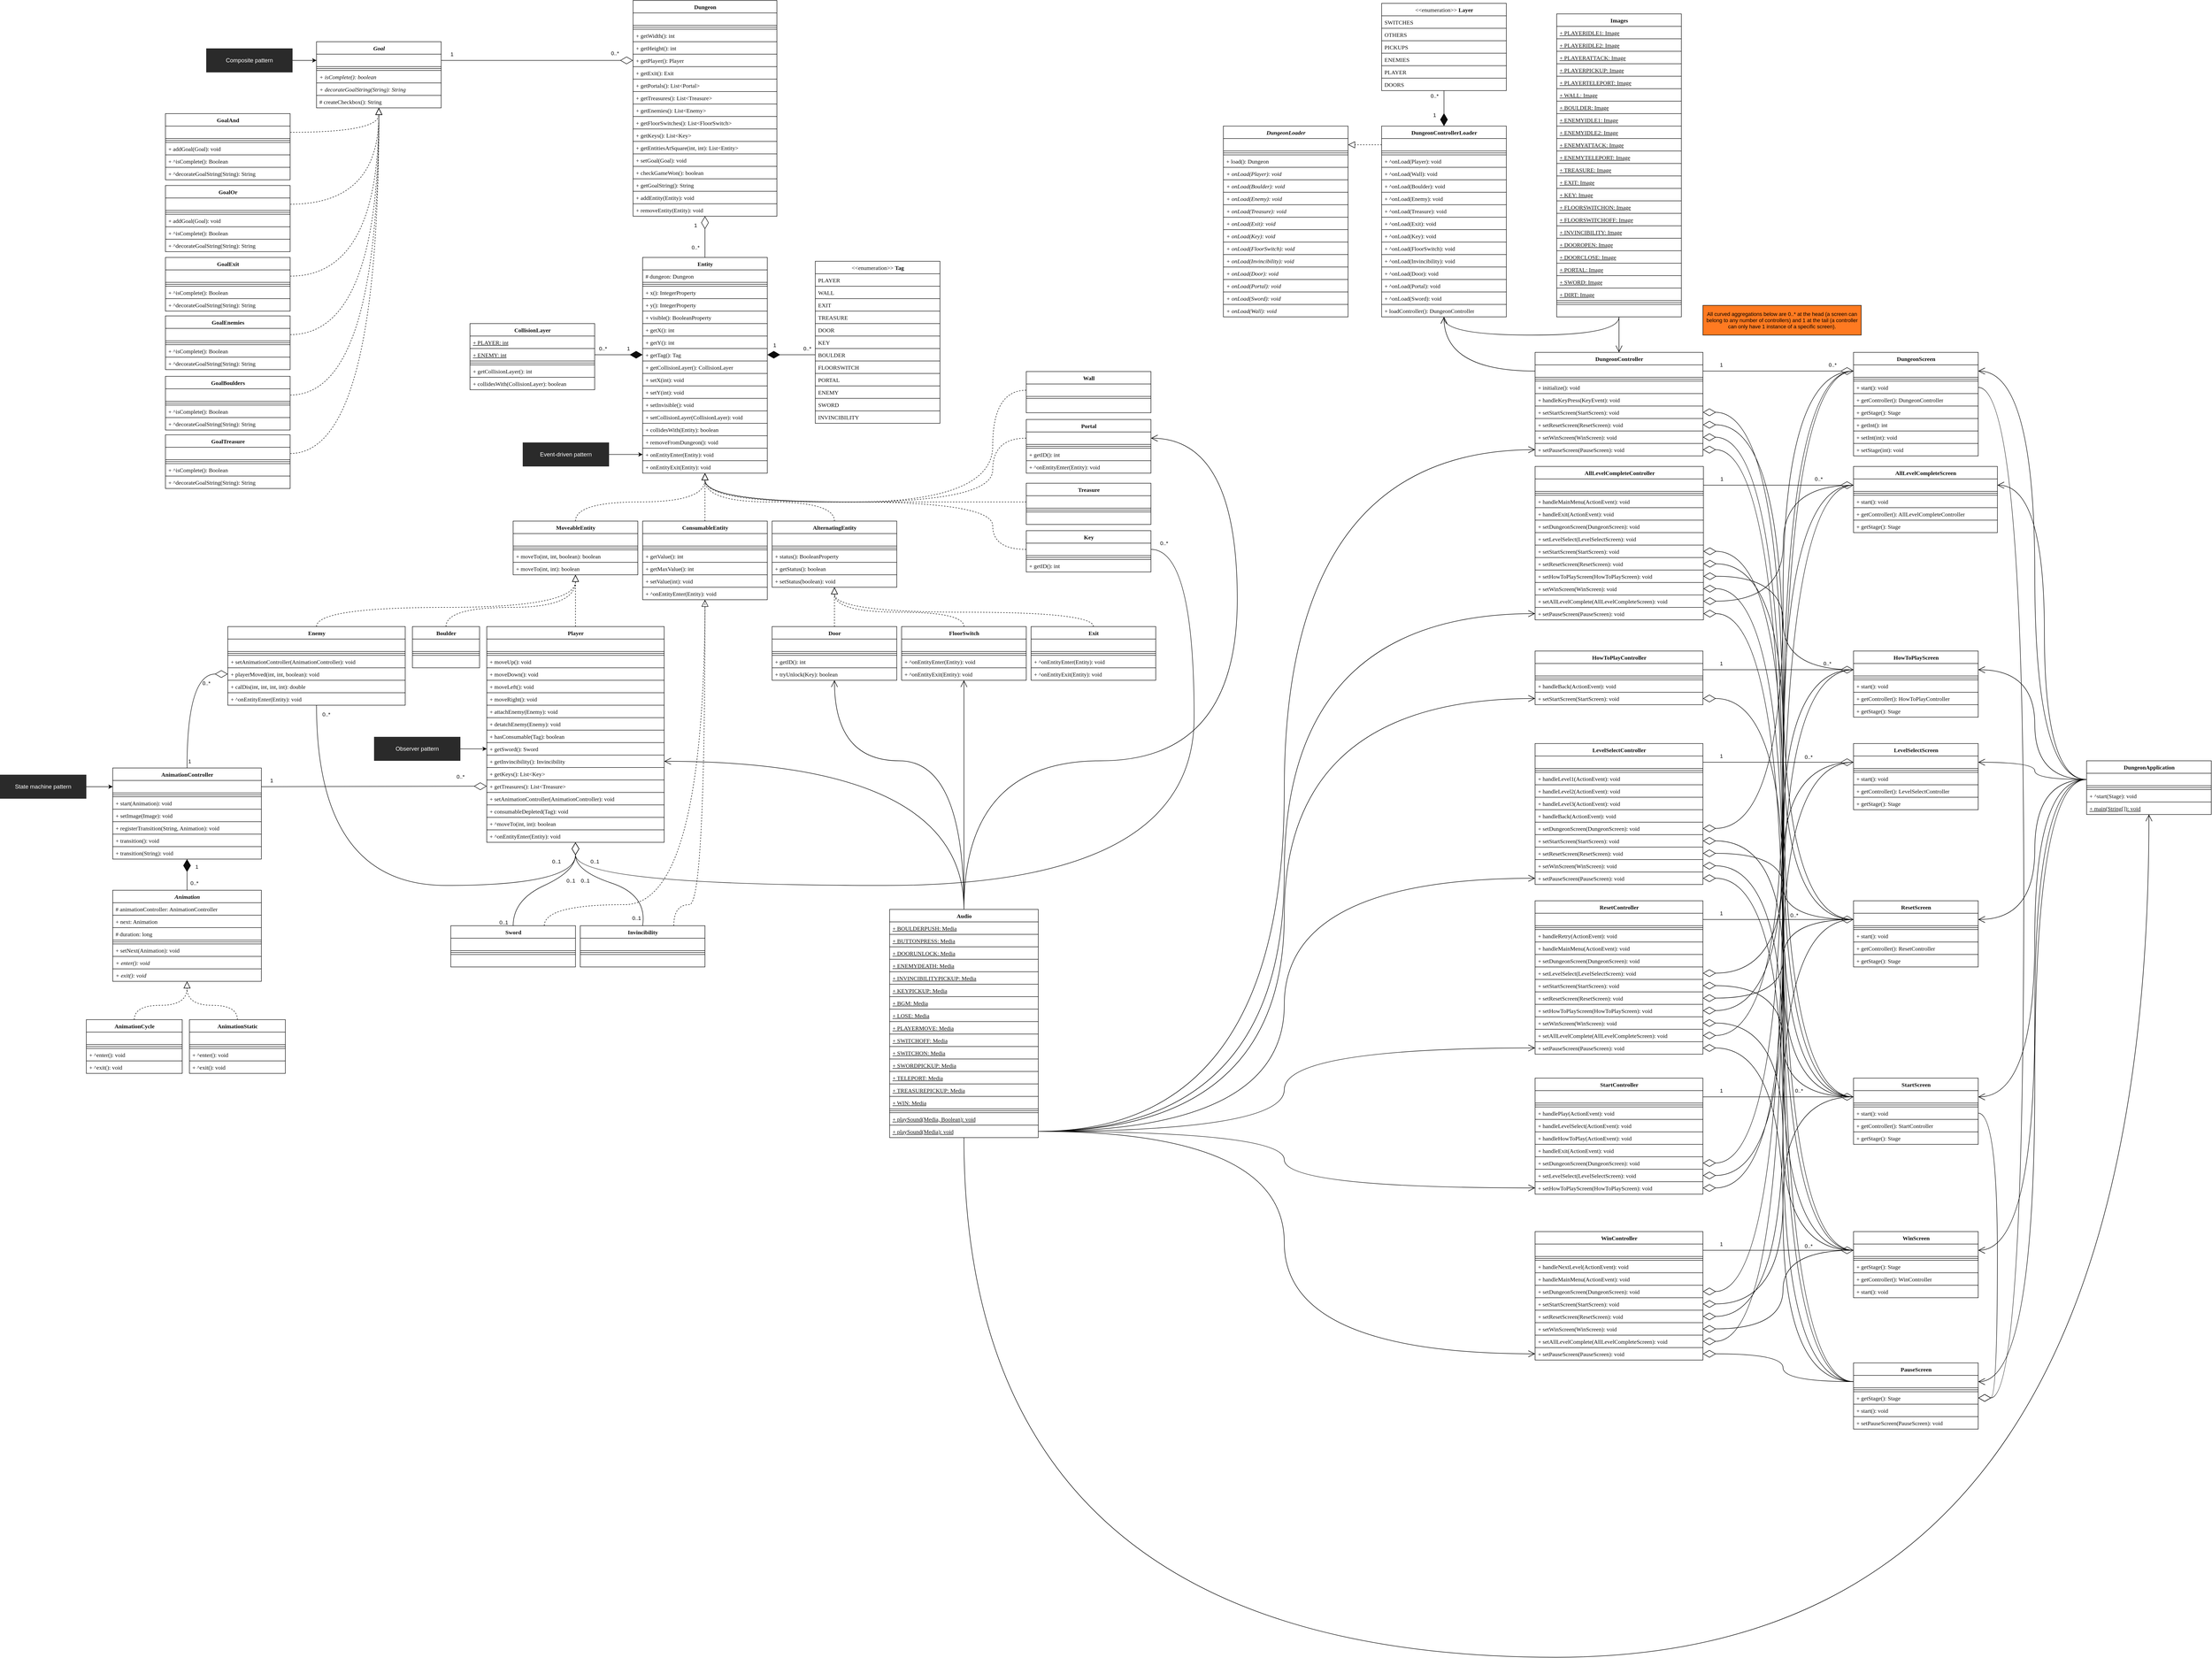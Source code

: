 <mxfile version="13.5.7" type="device"><diagram name="Page-1" id="9f46799a-70d6-7492-0946-bef42562c5a5"><mxGraphModel dx="3873" dy="2667" grid="1" gridSize="10" guides="1" tooltips="1" connect="1" arrows="1" fold="1" page="1" pageScale="1" pageWidth="1100" pageHeight="850" background="#ffffff" math="0" shadow="0"><root><mxCell id="0"/><mxCell id="1" parent="0"/><mxCell id="ftCN0qea_RChnOWgzXSL-104" value="" style="endArrow=block;dashed=1;endFill=0;endSize=12;html=1;exitX=0.5;exitY=0;exitDx=0;exitDy=0;strokeColor=#0D0D0D;entryX=0.5;entryY=1;entryDx=0;entryDy=0;curved=1;" parent="1" source="ftCN0qea_RChnOWgzXSL-91" target="ftCN0qea_RChnOWgzXSL-38" edge="1"><mxGeometry width="160" relative="1" as="geometry"><mxPoint x="-820" y="-365" as="sourcePoint"/><mxPoint x="-430" y="-185" as="targetPoint"/><Array as="points"><mxPoint x="-730" y="-120"/><mxPoint x="-460" y="-120"/></Array></mxGeometry></mxCell><mxCell id="ftCN0qea_RChnOWgzXSL-105" value="" style="endArrow=block;dashed=1;endFill=0;endSize=12;html=1;exitX=0.5;exitY=0;exitDx=0;exitDy=0;strokeColor=#0D0D0D;entryX=0.5;entryY=1;entryDx=0;entryDy=0;curved=1;" parent="1" source="ftCN0qea_RChnOWgzXSL-42" target="ftCN0qea_RChnOWgzXSL-91" edge="1"><mxGeometry width="160" relative="1" as="geometry"><mxPoint x="-1010" y="107" as="sourcePoint"/><mxPoint x="-700" y="60" as="targetPoint"/><Array as="points"><mxPoint x="-730" y="80"/></Array></mxGeometry></mxCell><mxCell id="ftCN0qea_RChnOWgzXSL-106" value="" style="endArrow=block;dashed=1;endFill=0;endSize=12;html=1;exitX=0.5;exitY=0;exitDx=0;exitDy=0;entryX=0.5;entryY=1;entryDx=0;entryDy=0;strokeColor=#0D0D0D;curved=1;" parent="1" source="ftCN0qea_RChnOWgzXSL-67" target="ftCN0qea_RChnOWgzXSL-91" edge="1"><mxGeometry width="160" relative="1" as="geometry"><mxPoint x="-1000" y="121" as="sourcePoint"/><mxPoint x="-769.22" y="17.3" as="targetPoint"/><Array as="points"><mxPoint x="-1000" y="100"/><mxPoint x="-730" y="100"/></Array></mxGeometry></mxCell><mxCell id="ftCN0qea_RChnOWgzXSL-107" value="" style="endArrow=block;dashed=1;endFill=0;endSize=12;html=1;exitX=0.5;exitY=0;exitDx=0;exitDy=0;strokeColor=#0D0D0D;entryX=0.5;entryY=1;entryDx=0;entryDy=0;curved=1;" parent="1" source="ftCN0qea_RChnOWgzXSL-79" target="ftCN0qea_RChnOWgzXSL-91" edge="1"><mxGeometry width="160" relative="1" as="geometry"><mxPoint x="-730" y="121" as="sourcePoint"/><mxPoint x="-670" y="10" as="targetPoint"/><Array as="points"><mxPoint x="-1270" y="100"/><mxPoint x="-730" y="100"/></Array></mxGeometry></mxCell><mxCell id="ftCN0qea_RChnOWgzXSL-112" value="" style="endArrow=diamondThin;endFill=0;endSize=24;html=1;strokeColor=#0D0D0D;exitX=0.5;exitY=0;exitDx=0;exitDy=0;entryX=0.5;entryY=1;entryDx=0;entryDy=0;curved=1;" parent="1" source="ftCN0qea_RChnOWgzXSL-38" target="ftCN0qea_RChnOWgzXSL-2" edge="1"><mxGeometry width="160" relative="1" as="geometry"><mxPoint x="-950" y="-395" as="sourcePoint"/><mxPoint x="-850" y="-505" as="targetPoint"/></mxGeometry></mxCell><mxCell id="ftCN0qea_RChnOWgzXSL-114" value="0..*" style="edgeLabel;html=1;align=center;verticalAlign=middle;resizable=0;points=[];labelBackgroundColor=none;fontColor=#0D0D0D;" parent="ftCN0qea_RChnOWgzXSL-112" vertex="1" connectable="0"><mxGeometry x="0.358" y="-2" relative="1" as="geometry"><mxPoint x="-22" y="36.93" as="offset"/></mxGeometry></mxCell><mxCell id="ftCN0qea_RChnOWgzXSL-120" value="1" style="edgeLabel;html=1;align=center;verticalAlign=middle;resizable=0;points=[];labelBackgroundColor=none;fontColor=#000000;" parent="ftCN0qea_RChnOWgzXSL-112" vertex="1" connectable="0"><mxGeometry x="0.543" y="1" relative="1" as="geometry"><mxPoint x="-19" y="-0.41" as="offset"/></mxGeometry></mxCell><mxCell id="ftCN0qea_RChnOWgzXSL-127" style="edgeStyle=orthogonalEdgeStyle;orthogonalLoop=1;jettySize=auto;html=1;exitX=1;exitY=0.5;exitDx=0;exitDy=0;entryX=0;entryY=0.5;entryDx=0;entryDy=0;strokeColor=#0D0D0D;fontColor=#000000;curved=1;" parent="1" source="ftCN0qea_RChnOWgzXSL-115" target="ftCN0qea_RChnOWgzXSL-101" edge="1"><mxGeometry relative="1" as="geometry"/></mxCell><mxCell id="ftCN0qea_RChnOWgzXSL-115" value="Event-driven pattern" style="text;html=1;align=center;verticalAlign=middle;whiteSpace=wrap;rounded=0;labelBackgroundColor=none;fillColor=#2a2a2a;fontColor=#FFFFFF;" parent="1" vertex="1"><mxGeometry x="-840" y="-244" width="180" height="50" as="geometry"/></mxCell><mxCell id="ftCN0qea_RChnOWgzXSL-149" value="" style="endArrow=block;dashed=1;endFill=0;endSize=12;html=1;exitX=0.5;exitY=0;exitDx=0;exitDy=0;strokeColor=#0D0D0D;entryX=0.5;entryY=1;entryDx=0;entryDy=0;curved=1;" parent="1" source="ftCN0qea_RChnOWgzXSL-136" target="ftCN0qea_RChnOWgzXSL-38" edge="1"><mxGeometry width="160" relative="1" as="geometry"><mxPoint x="-80" y="-105" as="sourcePoint"/><mxPoint x="210" y="-192" as="targetPoint"/><Array as="points"><mxPoint x="-460" y="-140"/></Array></mxGeometry></mxCell><mxCell id="ftCN0qea_RChnOWgzXSL-154" value="" style="endArrow=block;dashed=1;endFill=0;endSize=12;html=1;strokeColor=#0D0D0D;entryX=0.5;entryY=1;entryDx=0;entryDy=0;exitX=0.75;exitY=0;exitDx=0;exitDy=0;curved=1;" parent="1" source="ftCN0qea_RChnOWgzXSL-87" target="ftCN0qea_RChnOWgzXSL-136" edge="1"><mxGeometry width="160" relative="1" as="geometry"><mxPoint x="-350" y="530" as="sourcePoint"/><mxPoint x="10" y="90" as="targetPoint"/><Array as="points"><mxPoint x="-525" y="720"/><mxPoint x="-460" y="720"/></Array></mxGeometry></mxCell><mxCell id="ftCN0qea_RChnOWgzXSL-156" style="edgeStyle=orthogonalEdgeStyle;orthogonalLoop=1;jettySize=auto;html=1;exitX=1;exitY=0.5;exitDx=0;exitDy=0;entryX=0;entryY=0.5;entryDx=0;entryDy=0;strokeColor=#0D0D0D;fontColor=#000000;curved=1;" parent="1" source="ftCN0qea_RChnOWgzXSL-155" target="jC2genDDF4yxdJ8RnVcS-3" edge="1"><mxGeometry relative="1" as="geometry"/></mxCell><mxCell id="ftCN0qea_RChnOWgzXSL-155" value="Observer pattern" style="text;html=1;align=center;verticalAlign=middle;whiteSpace=wrap;rounded=0;labelBackgroundColor=none;fillColor=#2a2a2a;fontColor=#FFFFFF;" parent="1" vertex="1"><mxGeometry x="-1150" y="370" width="180" height="50" as="geometry"/></mxCell><mxCell id="ftCN0qea_RChnOWgzXSL-157" value="" style="endArrow=diamondThin;endFill=0;endSize=24;html=1;strokeColor=#0D0D0D;exitX=0.5;exitY=0;exitDx=0;exitDy=0;entryX=0.5;entryY=1;entryDx=0;entryDy=0;curved=1;" parent="1" source="ftCN0qea_RChnOWgzXSL-83" target="ftCN0qea_RChnOWgzXSL-42" edge="1"><mxGeometry width="160" relative="1" as="geometry"><mxPoint x="-590" y="444" as="sourcePoint"/><mxPoint x="-590" y="370" as="targetPoint"/><Array as="points"><mxPoint x="-860" y="710"/><mxPoint x="-730" y="650"/></Array></mxGeometry></mxCell><mxCell id="ftCN0qea_RChnOWgzXSL-161" value="0..1" style="edgeLabel;html=1;align=center;verticalAlign=middle;resizable=0;points=[];fontColor=#000000;labelBackgroundColor=none;" parent="ftCN0qea_RChnOWgzXSL-157" vertex="1" connectable="0"><mxGeometry x="-0.73" y="2" relative="1" as="geometry"><mxPoint x="-18.67" y="26.83" as="offset"/></mxGeometry></mxCell><mxCell id="ftCN0qea_RChnOWgzXSL-164" value="0..1" style="edgeLabel;html=1;align=center;verticalAlign=middle;resizable=0;points=[];fontColor=#000000;labelBackgroundColor=none;" parent="ftCN0qea_RChnOWgzXSL-157" vertex="1" connectable="0"><mxGeometry x="0.534" y="1" relative="1" as="geometry"><mxPoint x="-9" y="19.82" as="offset"/></mxGeometry></mxCell><mxCell id="ftCN0qea_RChnOWgzXSL-160" value="" style="endArrow=diamondThin;endFill=0;endSize=24;html=1;strokeColor=#0D0D0D;exitX=0.5;exitY=0;exitDx=0;exitDy=0;entryX=0.5;entryY=1;entryDx=0;entryDy=0;curved=1;" parent="1" source="ftCN0qea_RChnOWgzXSL-87" target="ftCN0qea_RChnOWgzXSL-42" edge="1"><mxGeometry width="160" relative="1" as="geometry"><mxPoint x="-450" y="476" as="sourcePoint"/><mxPoint x="-460" y="340" as="targetPoint"/><Array as="points"><mxPoint x="-580" y="700"/><mxPoint x="-730" y="650"/></Array></mxGeometry></mxCell><mxCell id="ftCN0qea_RChnOWgzXSL-162" value="0..1" style="edgeLabel;html=1;align=center;verticalAlign=middle;resizable=0;points=[];fontColor=#000000;labelBackgroundColor=none;" parent="ftCN0qea_RChnOWgzXSL-160" vertex="1" connectable="0"><mxGeometry x="-0.764" y="3" relative="1" as="geometry"><mxPoint x="-15.29" y="17" as="offset"/></mxGeometry></mxCell><mxCell id="ftCN0qea_RChnOWgzXSL-163" value="0..1" style="edgeLabel;html=1;align=center;verticalAlign=middle;resizable=0;points=[];fontColor=#000000;labelBackgroundColor=none;" parent="ftCN0qea_RChnOWgzXSL-160" vertex="1" connectable="0"><mxGeometry x="0.759" y="-2" relative="1" as="geometry"><mxPoint x="18" y="46.11" as="offset"/></mxGeometry></mxCell><mxCell id="ftCN0qea_RChnOWgzXSL-174" value="" style="endArrow=block;dashed=1;endFill=0;endSize=12;html=1;strokeColor=#0D0D0D;entryX=0.501;entryY=0.995;entryDx=0;entryDy=0;exitX=0.75;exitY=0;exitDx=0;exitDy=0;entryPerimeter=0;curved=1;" parent="1" source="ftCN0qea_RChnOWgzXSL-83" target="ftCN0qea_RChnOWgzXSL-152" edge="1"><mxGeometry width="160" relative="1" as="geometry"><mxPoint x="-620.0" y="540.0" as="sourcePoint"/><mxPoint x="-525.0" y="58" as="targetPoint"/><Array as="points"><mxPoint x="-795" y="720"/><mxPoint x="-460" y="720"/></Array></mxGeometry></mxCell><mxCell id="rx4yPqT5EwTQCCh7F4nT-30" value="" style="endArrow=block;dashed=1;endFill=0;endSize=12;html=1;strokeColor=#0D0D0D;entryX=0.5;entryY=1;entryDx=0;entryDy=0;exitX=1;exitY=0.5;exitDx=0;exitDy=0;curved=1;" parent="1" source="rx4yPqT5EwTQCCh7F4nT-6" target="rx4yPqT5EwTQCCh7F4nT-1" edge="1"><mxGeometry width="160" relative="1" as="geometry"><mxPoint x="-1230" y="-861" as="sourcePoint"/><mxPoint x="-1390" y="-1056" as="targetPoint"/><Array as="points"><mxPoint x="-1140" y="-891"/></Array></mxGeometry></mxCell><mxCell id="rx4yPqT5EwTQCCh7F4nT-47" value="" style="endArrow=block;dashed=1;endFill=0;endSize=12;html=1;strokeColor=#0D0D0D;entryX=0.5;entryY=1;entryDx=0;entryDy=0;exitX=0.5;exitY=0;exitDx=0;exitDy=0;curved=1;" parent="1" source="rx4yPqT5EwTQCCh7F4nT-42" target="rx4yPqT5EwTQCCh7F4nT-36" edge="1"><mxGeometry width="160" relative="1" as="geometry"><mxPoint x="-280.0" y="169.0" as="sourcePoint"/><mxPoint x="95.26" y="-313.13" as="targetPoint"/><Array as="points"><mxPoint x="-190" y="110"/></Array></mxGeometry></mxCell><mxCell id="rx4yPqT5EwTQCCh7F4nT-53" value="" style="endArrow=block;dashed=1;endFill=0;endSize=12;html=1;strokeColor=#0D0D0D;entryX=0.5;entryY=1;entryDx=0;entryDy=0;exitX=0.5;exitY=0;exitDx=0;exitDy=0;curved=1;" parent="1" source="rx4yPqT5EwTQCCh7F4nT-48" target="rx4yPqT5EwTQCCh7F4nT-36" edge="1"><mxGeometry width="160" relative="1" as="geometry"><mxPoint x="-320.0" y="160.0" as="sourcePoint"/><mxPoint x="-180.0" y="70.0" as="targetPoint"/><Array as="points"><mxPoint x="80" y="110"/><mxPoint x="-190" y="110"/></Array></mxGeometry></mxCell><mxCell id="rx4yPqT5EwTQCCh7F4nT-118" value="" style="endArrow=diamondThin;endFill=1;endSize=24;html=1;strokeColor=#0D0D0D;entryX=0;entryY=0.5;entryDx=0;entryDy=0;startArrow=none;startFill=0;exitX=1;exitY=0.5;exitDx=0;exitDy=0;curved=1;" parent="1" source="rx4yPqT5EwTQCCh7F4nT-59" target="ftCN0qea_RChnOWgzXSL-100" edge="1"><mxGeometry width="160" relative="1" as="geometry"><mxPoint x="-650" y="-390" as="sourcePoint"/><mxPoint x="-990" y="-400" as="targetPoint"/><Array as="points"/></mxGeometry></mxCell><mxCell id="rx4yPqT5EwTQCCh7F4nT-121" value="1" style="edgeLabel;html=1;align=center;verticalAlign=middle;resizable=0;points=[];labelBackgroundColor=none;fontColor=#000000;" parent="rx4yPqT5EwTQCCh7F4nT-118" vertex="1" connectable="0"><mxGeometry x="0.654" y="-2" relative="1" as="geometry"><mxPoint x="-12.86" y="-15" as="offset"/></mxGeometry></mxCell><mxCell id="rx4yPqT5EwTQCCh7F4nT-122" value="0..*" style="edgeLabel;html=1;align=center;verticalAlign=middle;resizable=0;points=[];fontColor=#000000;labelBackgroundColor=none;" parent="rx4yPqT5EwTQCCh7F4nT-118" vertex="1" connectable="0"><mxGeometry x="-0.661" y="1" relative="1" as="geometry"><mxPoint y="-12" as="offset"/></mxGeometry></mxCell><mxCell id="rx4yPqT5EwTQCCh7F4nT-123" value="" style="endArrow=block;dashed=1;endFill=0;endSize=12;html=1;strokeColor=#0D0D0D;entryX=0.5;entryY=1;entryDx=0;entryDy=0;exitX=0.5;exitY=0;exitDx=0;exitDy=0;curved=1;" parent="1" source="rx4yPqT5EwTQCCh7F4nT-36" target="ftCN0qea_RChnOWgzXSL-38" edge="1"><mxGeometry width="160" relative="1" as="geometry"><mxPoint x="670" y="170" as="sourcePoint"/><mxPoint x="-460" y="-150" as="targetPoint"/><Array as="points"><mxPoint x="-190" y="-120"/><mxPoint x="-460" y="-120"/></Array></mxGeometry></mxCell><mxCell id="rx4yPqT5EwTQCCh7F4nT-125" value="" style="endArrow=block;dashed=1;endFill=0;endSize=12;html=1;strokeColor=#0D0D0D;entryX=0.5;entryY=1;entryDx=0;entryDy=0;exitX=0;exitY=0.5;exitDx=0;exitDy=0;curved=1;" parent="1" source="ftCN0qea_RChnOWgzXSL-55" target="ftCN0qea_RChnOWgzXSL-38" edge="1"><mxGeometry width="160" relative="1" as="geometry"><mxPoint x="220" y="-90" as="sourcePoint"/><mxPoint x="-370" y="-150" as="targetPoint"/><Array as="points"><mxPoint x="50" y="-120"/><mxPoint x="-460" y="-120"/></Array></mxGeometry></mxCell><mxCell id="rx4yPqT5EwTQCCh7F4nT-126" value="" style="endArrow=block;dashed=1;endFill=0;endSize=12;html=1;strokeColor=#0D0D0D;entryX=0.5;entryY=1;entryDx=0;entryDy=0;exitX=0.5;exitY=0;exitDx=0;exitDy=0;curved=1;" parent="1" source="ftCN0qea_RChnOWgzXSL-50" target="rx4yPqT5EwTQCCh7F4nT-36" edge="1"><mxGeometry width="160" relative="1" as="geometry"><mxPoint x="140" y="-250" as="sourcePoint"/><mxPoint x="-450" y="-170" as="targetPoint"/><Array as="points"><mxPoint x="350" y="110"/><mxPoint x="-190" y="110"/></Array></mxGeometry></mxCell><mxCell id="rx4yPqT5EwTQCCh7F4nT-128" value="" style="endArrow=block;dashed=1;endFill=0;endSize=12;html=1;strokeColor=#0D0D0D;exitX=0;exitY=0.5;exitDx=0;exitDy=0;entryX=0.5;entryY=1;entryDx=0;entryDy=0;curved=1;" parent="1" source="ftCN0qea_RChnOWgzXSL-76" target="ftCN0qea_RChnOWgzXSL-38" edge="1"><mxGeometry width="160" relative="1" as="geometry"><mxPoint x="210" y="-220.0" as="sourcePoint"/><mxPoint x="-440" y="-170" as="targetPoint"/><Array as="points"><mxPoint x="140" y="-253"/><mxPoint x="140" y="-120"/><mxPoint x="-460" y="-120"/></Array></mxGeometry></mxCell><mxCell id="rx4yPqT5EwTQCCh7F4nT-129" value="" style="endArrow=block;dashed=1;endFill=0;endSize=12;html=1;strokeColor=#0D0D0D;exitX=0;exitY=0.5;exitDx=0;exitDy=0;entryX=0.5;entryY=1;entryDx=0;entryDy=0;curved=1;" parent="1" source="ftCN0qea_RChnOWgzXSL-47" target="ftCN0qea_RChnOWgzXSL-38" edge="1"><mxGeometry width="160" relative="1" as="geometry"><mxPoint x="210" y="-352.5" as="sourcePoint"/><mxPoint x="-440" y="-160" as="targetPoint"/><Array as="points"><mxPoint x="140" y="-353"/><mxPoint x="140" y="-119.5"/><mxPoint x="-460" y="-119.5"/></Array></mxGeometry></mxCell><mxCell id="rx4yPqT5EwTQCCh7F4nT-130" value="" style="endArrow=block;dashed=1;endFill=0;endSize=12;html=1;strokeColor=#0D0D0D;exitX=0;exitY=0.5;exitDx=0;exitDy=0;entryX=0.5;entryY=1;entryDx=0;entryDy=0;curved=1;" parent="1" source="ftCN0qea_RChnOWgzXSL-63" target="ftCN0qea_RChnOWgzXSL-38" edge="1"><mxGeometry width="160" relative="1" as="geometry"><mxPoint x="210" y="-120.0" as="sourcePoint"/><mxPoint x="-440" y="-170" as="targetPoint"/><Array as="points"><mxPoint x="140" y="-21"/><mxPoint x="140" y="-120"/><mxPoint x="-460" y="-120"/></Array></mxGeometry></mxCell><mxCell id="rx4yPqT5EwTQCCh7F4nT-131" value="" style="endArrow=diamondThin;endFill=1;endSize=24;html=1;strokeColor=#0D0D0D;exitX=0;exitY=0.5;exitDx=0;exitDy=0;entryX=1;entryY=0.5;entryDx=0;entryDy=0;curved=1;" parent="1" source="rx4yPqT5EwTQCCh7F4nT-76" target="ftCN0qea_RChnOWgzXSL-100" edge="1"><mxGeometry width="160" relative="1" as="geometry"><mxPoint x="-140" y="-222" as="sourcePoint"/><mxPoint x="-300" y="-380" as="targetPoint"/><Array as="points"/></mxGeometry></mxCell><mxCell id="rx4yPqT5EwTQCCh7F4nT-132" value="1" style="edgeLabel;html=1;align=center;verticalAlign=middle;resizable=0;points=[];labelBackgroundColor=none;fontColor=#000000;" parent="rx4yPqT5EwTQCCh7F4nT-131" vertex="1" connectable="0"><mxGeometry x="0.654" y="-2" relative="1" as="geometry"><mxPoint x="-2.9" y="-18.37" as="offset"/></mxGeometry></mxCell><mxCell id="rx4yPqT5EwTQCCh7F4nT-133" value="0..*" style="edgeLabel;html=1;align=center;verticalAlign=middle;resizable=0;points=[];fontColor=#000000;labelBackgroundColor=none;" parent="rx4yPqT5EwTQCCh7F4nT-131" vertex="1" connectable="0"><mxGeometry x="-0.661" y="1" relative="1" as="geometry"><mxPoint y="-14.34" as="offset"/></mxGeometry></mxCell><mxCell id="ftCN0qea_RChnOWgzXSL-38" value="Entity" style="swimlane;html=1;fontStyle=1;align=center;verticalAlign=top;childLayout=stackLayout;horizontal=1;startSize=26;horizontalStack=0;resizeParent=1;resizeLast=0;collapsible=1;marginBottom=0;swimlaneFillColor=#ffffff;rounded=0;shadow=0;comic=0;labelBackgroundColor=none;strokeWidth=1;fillColor=none;fontFamily=Verdana;fontSize=12;fontColor=#0F0F0F;strokeColor=#0F0F0F;" parent="1" vertex="1"><mxGeometry x="-590" y="-630" width="260" height="450" as="geometry"/></mxCell><mxCell id="ftCN0qea_RChnOWgzXSL-39" value="&lt;span&gt;# dungeon: Dungeon&lt;/span&gt;" style="text;html=1;strokeColor=#0F0F0F;fillColor=none;align=left;verticalAlign=top;spacingLeft=4;spacingRight=4;whiteSpace=wrap;overflow=hidden;rotatable=0;points=[[0,0.5],[1,0.5]];portConstraint=eastwest;fontFamily=Verdana;fontColor=#0F0F0F;" parent="ftCN0qea_RChnOWgzXSL-38" vertex="1"><mxGeometry y="26" width="260" height="26" as="geometry"/></mxCell><mxCell id="ftCN0qea_RChnOWgzXSL-40" value="" style="line;html=1;strokeWidth=1;fillColor=none;align=left;verticalAlign=middle;spacingTop=-1;spacingLeft=3;spacingRight=3;rotatable=0;labelPosition=right;points=[];portConstraint=eastwest;fontFamily=Verdana;fontColor=#0F0F0F;strokeColor=#0F0F0F;" parent="ftCN0qea_RChnOWgzXSL-38" vertex="1"><mxGeometry y="52" width="260" height="8" as="geometry"/></mxCell><mxCell id="ftCN0qea_RChnOWgzXSL-41" value="+ x(): IntegerProperty" style="text;html=1;strokeColor=#0F0F0F;fillColor=none;align=left;verticalAlign=top;spacingLeft=4;spacingRight=4;whiteSpace=wrap;overflow=hidden;rotatable=0;points=[[0,0.5],[1,0.5]];portConstraint=eastwest;fontFamily=Verdana;fontColor=#0F0F0F;" parent="ftCN0qea_RChnOWgzXSL-38" vertex="1"><mxGeometry y="60" width="260" height="26" as="geometry"/></mxCell><mxCell id="ftCN0qea_RChnOWgzXSL-97" value="+ y(): IntegerProperty" style="text;html=1;strokeColor=#0F0F0F;fillColor=none;align=left;verticalAlign=top;spacingLeft=4;spacingRight=4;whiteSpace=wrap;overflow=hidden;rotatable=0;points=[[0,0.5],[1,0.5]];portConstraint=eastwest;fontFamily=Verdana;fontColor=#0F0F0F;" parent="ftCN0qea_RChnOWgzXSL-38" vertex="1"><mxGeometry y="86" width="260" height="26" as="geometry"/></mxCell><mxCell id="ftCN0qea_RChnOWgzXSL-141" value="+ visible(): BooleanProperty" style="text;html=1;strokeColor=#0F0F0F;fillColor=none;align=left;verticalAlign=top;spacingLeft=4;spacingRight=4;whiteSpace=wrap;overflow=hidden;rotatable=0;points=[[0,0.5],[1,0.5]];portConstraint=eastwest;fontFamily=Verdana;fontColor=#0F0F0F;" parent="ftCN0qea_RChnOWgzXSL-38" vertex="1"><mxGeometry y="112" width="260" height="26" as="geometry"/></mxCell><mxCell id="ftCN0qea_RChnOWgzXSL-98" value="+ getX(): int" style="text;html=1;strokeColor=#0F0F0F;fillColor=none;align=left;verticalAlign=top;spacingLeft=4;spacingRight=4;whiteSpace=wrap;overflow=hidden;rotatable=0;points=[[0,0.5],[1,0.5]];portConstraint=eastwest;fontFamily=Verdana;fontColor=#0F0F0F;" parent="ftCN0qea_RChnOWgzXSL-38" vertex="1"><mxGeometry y="138" width="260" height="26" as="geometry"/></mxCell><mxCell id="ftCN0qea_RChnOWgzXSL-99" value="+ getY(): int" style="text;html=1;strokeColor=#0F0F0F;fillColor=none;align=left;verticalAlign=top;spacingLeft=4;spacingRight=4;whiteSpace=wrap;overflow=hidden;rotatable=0;points=[[0,0.5],[1,0.5]];portConstraint=eastwest;fontFamily=Verdana;fontColor=#0F0F0F;" parent="ftCN0qea_RChnOWgzXSL-38" vertex="1"><mxGeometry y="164" width="260" height="26" as="geometry"/></mxCell><mxCell id="ftCN0qea_RChnOWgzXSL-100" value="+ getTag(): Tag" style="text;html=1;strokeColor=#0F0F0F;fillColor=none;align=left;verticalAlign=top;spacingLeft=4;spacingRight=4;whiteSpace=wrap;overflow=hidden;rotatable=0;points=[[0,0.5],[1,0.5]];portConstraint=eastwest;fontFamily=Verdana;fontColor=#0F0F0F;" parent="ftCN0qea_RChnOWgzXSL-38" vertex="1"><mxGeometry y="190" width="260" height="26" as="geometry"/></mxCell><mxCell id="ftCN0qea_RChnOWgzXSL-96" value="+ getCollisionLayer(): CollisionLayer" style="text;html=1;strokeColor=#0F0F0F;fillColor=none;align=left;verticalAlign=top;spacingLeft=4;spacingRight=4;whiteSpace=wrap;overflow=hidden;rotatable=0;points=[[0,0.5],[1,0.5]];portConstraint=eastwest;fontFamily=Verdana;fontColor=#0F0F0F;" parent="ftCN0qea_RChnOWgzXSL-38" vertex="1"><mxGeometry y="216" width="260" height="26" as="geometry"/></mxCell><mxCell id="ftCN0qea_RChnOWgzXSL-102" value="+ setX(int): void" style="text;html=1;strokeColor=#0F0F0F;fillColor=none;align=left;verticalAlign=top;spacingLeft=4;spacingRight=4;whiteSpace=wrap;overflow=hidden;rotatable=0;points=[[0,0.5],[1,0.5]];portConstraint=eastwest;fontFamily=Verdana;fontColor=#0F0F0F;" parent="ftCN0qea_RChnOWgzXSL-38" vertex="1"><mxGeometry y="242" width="260" height="26" as="geometry"/></mxCell><mxCell id="ftCN0qea_RChnOWgzXSL-103" value="+ setY(int): void" style="text;html=1;strokeColor=#0F0F0F;fillColor=none;align=left;verticalAlign=top;spacingLeft=4;spacingRight=4;whiteSpace=wrap;overflow=hidden;rotatable=0;points=[[0,0.5],[1,0.5]];portConstraint=eastwest;fontFamily=Verdana;fontColor=#0F0F0F;" parent="ftCN0qea_RChnOWgzXSL-38" vertex="1"><mxGeometry y="268" width="260" height="26" as="geometry"/></mxCell><mxCell id="ftCN0qea_RChnOWgzXSL-142" value="+ setInvisible(): void" style="text;html=1;strokeColor=#0F0F0F;fillColor=none;align=left;verticalAlign=top;spacingLeft=4;spacingRight=4;whiteSpace=wrap;overflow=hidden;rotatable=0;points=[[0,0.5],[1,0.5]];portConstraint=eastwest;fontFamily=Verdana;fontColor=#0F0F0F;" parent="ftCN0qea_RChnOWgzXSL-38" vertex="1"><mxGeometry y="294" width="260" height="26" as="geometry"/></mxCell><mxCell id="rx4yPqT5EwTQCCh7F4nT-108" value="+ setCollisionLayer(CollisionLayer): void" style="text;html=1;strokeColor=#0F0F0F;fillColor=none;align=left;verticalAlign=top;spacingLeft=4;spacingRight=4;whiteSpace=wrap;overflow=hidden;rotatable=0;points=[[0,0.5],[1,0.5]];portConstraint=eastwest;fontFamily=Verdana;fontColor=#0F0F0F;" parent="ftCN0qea_RChnOWgzXSL-38" vertex="1"><mxGeometry y="320" width="260" height="26" as="geometry"/></mxCell><mxCell id="rx4yPqT5EwTQCCh7F4nT-109" value="+ collidesWith(Entity): boolean" style="text;html=1;strokeColor=#0F0F0F;fillColor=none;align=left;verticalAlign=top;spacingLeft=4;spacingRight=4;whiteSpace=wrap;overflow=hidden;rotatable=0;points=[[0,0.5],[1,0.5]];portConstraint=eastwest;fontFamily=Verdana;fontColor=#0F0F0F;" parent="ftCN0qea_RChnOWgzXSL-38" vertex="1"><mxGeometry y="346" width="260" height="26" as="geometry"/></mxCell><mxCell id="ftCN0qea_RChnOWgzXSL-143" value="+ removeFromDungeon(): void" style="text;html=1;strokeColor=#0F0F0F;fillColor=none;align=left;verticalAlign=top;spacingLeft=4;spacingRight=4;whiteSpace=wrap;overflow=hidden;rotatable=0;points=[[0,0.5],[1,0.5]];portConstraint=eastwest;fontFamily=Verdana;fontColor=#0F0F0F;" parent="ftCN0qea_RChnOWgzXSL-38" vertex="1"><mxGeometry y="372" width="260" height="26" as="geometry"/></mxCell><mxCell id="ftCN0qea_RChnOWgzXSL-101" value="+ onEntityEnter(Entity): void" style="text;html=1;strokeColor=#0F0F0F;fillColor=none;align=left;verticalAlign=top;spacingLeft=4;spacingRight=4;whiteSpace=wrap;overflow=hidden;rotatable=0;points=[[0,0.5],[1,0.5]];portConstraint=eastwest;fontFamily=Verdana;fontColor=#0F0F0F;" parent="ftCN0qea_RChnOWgzXSL-38" vertex="1"><mxGeometry y="398" width="260" height="26" as="geometry"/></mxCell><mxCell id="rx4yPqT5EwTQCCh7F4nT-111" value="+ onEntityExit(Entity): void" style="text;html=1;strokeColor=#0F0F0F;fillColor=none;align=left;verticalAlign=top;spacingLeft=4;spacingRight=4;whiteSpace=wrap;overflow=hidden;rotatable=0;points=[[0,0.5],[1,0.5]];portConstraint=eastwest;fontFamily=Verdana;fontColor=#0F0F0F;" parent="ftCN0qea_RChnOWgzXSL-38" vertex="1"><mxGeometry y="424" width="260" height="26" as="geometry"/></mxCell><mxCell id="rx4yPqT5EwTQCCh7F4nT-67" value="&lt;span style=&quot;font-weight: normal&quot;&gt;&amp;lt;&amp;lt;enumeration&amp;gt;&amp;gt; &lt;/span&gt;Tag" style="swimlane;html=1;fontStyle=1;align=center;verticalAlign=top;childLayout=stackLayout;horizontal=1;startSize=26;horizontalStack=0;resizeParent=1;resizeLast=0;collapsible=1;marginBottom=0;swimlaneFillColor=#ffffff;rounded=0;shadow=0;comic=0;labelBackgroundColor=none;strokeWidth=1;fillColor=none;fontFamily=Verdana;fontSize=12;fontColor=#0F0F0F;strokeColor=#0F0F0F;" parent="1" vertex="1"><mxGeometry x="-230" y="-622" width="260" height="338" as="geometry"/></mxCell><mxCell id="rx4yPqT5EwTQCCh7F4nT-68" value="PLAYER" style="text;html=1;strokeColor=#0F0F0F;fillColor=none;align=left;verticalAlign=top;spacingLeft=4;spacingRight=4;whiteSpace=wrap;overflow=hidden;rotatable=0;points=[[0,0.5],[1,0.5]];portConstraint=eastwest;fontFamily=Verdana;fontColor=#0F0F0F;" parent="rx4yPqT5EwTQCCh7F4nT-67" vertex="1"><mxGeometry y="26" width="260" height="26" as="geometry"/></mxCell><mxCell id="rx4yPqT5EwTQCCh7F4nT-80" value="WALL" style="text;html=1;strokeColor=#0F0F0F;fillColor=none;align=left;verticalAlign=top;spacingLeft=4;spacingRight=4;whiteSpace=wrap;overflow=hidden;rotatable=0;points=[[0,0.5],[1,0.5]];portConstraint=eastwest;fontFamily=Verdana;fontColor=#0F0F0F;" parent="rx4yPqT5EwTQCCh7F4nT-67" vertex="1"><mxGeometry y="52" width="260" height="26" as="geometry"/></mxCell><mxCell id="rx4yPqT5EwTQCCh7F4nT-79" value="EXIT" style="text;html=1;strokeColor=#0F0F0F;fillColor=none;align=left;verticalAlign=top;spacingLeft=4;spacingRight=4;whiteSpace=wrap;overflow=hidden;rotatable=0;points=[[0,0.5],[1,0.5]];portConstraint=eastwest;fontFamily=Verdana;fontColor=#0F0F0F;" parent="rx4yPqT5EwTQCCh7F4nT-67" vertex="1"><mxGeometry y="78" width="260" height="26" as="geometry"/></mxCell><mxCell id="rx4yPqT5EwTQCCh7F4nT-78" value="TREASURE" style="text;html=1;strokeColor=#0F0F0F;fillColor=none;align=left;verticalAlign=top;spacingLeft=4;spacingRight=4;whiteSpace=wrap;overflow=hidden;rotatable=0;points=[[0,0.5],[1,0.5]];portConstraint=eastwest;fontFamily=Verdana;fontColor=#0F0F0F;" parent="rx4yPqT5EwTQCCh7F4nT-67" vertex="1"><mxGeometry y="104" width="260" height="26" as="geometry"/></mxCell><mxCell id="rx4yPqT5EwTQCCh7F4nT-75" value="DOOR" style="text;html=1;strokeColor=#0F0F0F;fillColor=none;align=left;verticalAlign=top;spacingLeft=4;spacingRight=4;whiteSpace=wrap;overflow=hidden;rotatable=0;points=[[0,0.5],[1,0.5]];portConstraint=eastwest;fontFamily=Verdana;fontColor=#0F0F0F;" parent="rx4yPqT5EwTQCCh7F4nT-67" vertex="1"><mxGeometry y="130" width="260" height="26" as="geometry"/></mxCell><mxCell id="rx4yPqT5EwTQCCh7F4nT-77" value="KEY" style="text;html=1;strokeColor=#0F0F0F;fillColor=none;align=left;verticalAlign=top;spacingLeft=4;spacingRight=4;whiteSpace=wrap;overflow=hidden;rotatable=0;points=[[0,0.5],[1,0.5]];portConstraint=eastwest;fontFamily=Verdana;fontColor=#0F0F0F;" parent="rx4yPqT5EwTQCCh7F4nT-67" vertex="1"><mxGeometry y="156" width="260" height="26" as="geometry"/></mxCell><mxCell id="rx4yPqT5EwTQCCh7F4nT-76" value="BOULDER" style="text;html=1;strokeColor=#0F0F0F;fillColor=none;align=left;verticalAlign=top;spacingLeft=4;spacingRight=4;whiteSpace=wrap;overflow=hidden;rotatable=0;points=[[0,0.5],[1,0.5]];portConstraint=eastwest;fontFamily=Verdana;fontColor=#0F0F0F;" parent="rx4yPqT5EwTQCCh7F4nT-67" vertex="1"><mxGeometry y="182" width="260" height="26" as="geometry"/></mxCell><mxCell id="rx4yPqT5EwTQCCh7F4nT-71" value="FLOORSWITCH" style="text;html=1;strokeColor=#0F0F0F;fillColor=none;align=left;verticalAlign=top;spacingLeft=4;spacingRight=4;whiteSpace=wrap;overflow=hidden;rotatable=0;points=[[0,0.5],[1,0.5]];portConstraint=eastwest;fontFamily=Verdana;fontColor=#0F0F0F;" parent="rx4yPqT5EwTQCCh7F4nT-67" vertex="1"><mxGeometry y="208" width="260" height="26" as="geometry"/></mxCell><mxCell id="rx4yPqT5EwTQCCh7F4nT-72" value="PORTAL" style="text;html=1;strokeColor=#0F0F0F;fillColor=none;align=left;verticalAlign=top;spacingLeft=4;spacingRight=4;whiteSpace=wrap;overflow=hidden;rotatable=0;points=[[0,0.5],[1,0.5]];portConstraint=eastwest;fontFamily=Verdana;fontColor=#0F0F0F;" parent="rx4yPqT5EwTQCCh7F4nT-67" vertex="1"><mxGeometry y="234" width="260" height="26" as="geometry"/></mxCell><mxCell id="rx4yPqT5EwTQCCh7F4nT-74" value="ENEMY" style="text;html=1;strokeColor=#0F0F0F;fillColor=none;align=left;verticalAlign=top;spacingLeft=4;spacingRight=4;whiteSpace=wrap;overflow=hidden;rotatable=0;points=[[0,0.5],[1,0.5]];portConstraint=eastwest;fontFamily=Verdana;fontColor=#0F0F0F;" parent="rx4yPqT5EwTQCCh7F4nT-67" vertex="1"><mxGeometry y="260" width="260" height="26" as="geometry"/></mxCell><mxCell id="rx4yPqT5EwTQCCh7F4nT-93" value="SWORD" style="text;html=1;strokeColor=#0F0F0F;fillColor=none;align=left;verticalAlign=top;spacingLeft=4;spacingRight=4;whiteSpace=wrap;overflow=hidden;rotatable=0;points=[[0,0.5],[1,0.5]];portConstraint=eastwest;fontFamily=Verdana;fontColor=#0F0F0F;" parent="rx4yPqT5EwTQCCh7F4nT-67" vertex="1"><mxGeometry y="286" width="260" height="26" as="geometry"/></mxCell><mxCell id="rx4yPqT5EwTQCCh7F4nT-73" value="INVINCIBILITY" style="text;html=1;strokeColor=#0F0F0F;fillColor=none;align=left;verticalAlign=top;spacingLeft=4;spacingRight=4;whiteSpace=wrap;overflow=hidden;rotatable=0;points=[[0,0.5],[1,0.5]];portConstraint=eastwest;fontFamily=Verdana;fontColor=#0F0F0F;" parent="rx4yPqT5EwTQCCh7F4nT-67" vertex="1"><mxGeometry y="312" width="260" height="26" as="geometry"/></mxCell><mxCell id="ftCN0qea_RChnOWgzXSL-91" value="MoveableEntity" style="swimlane;html=1;fontStyle=1;align=center;verticalAlign=top;childLayout=stackLayout;horizontal=1;startSize=26;horizontalStack=0;resizeParent=1;resizeLast=0;collapsible=1;marginBottom=0;swimlaneFillColor=#ffffff;rounded=0;shadow=0;comic=0;labelBackgroundColor=none;strokeWidth=1;fillColor=none;fontFamily=Verdana;fontSize=12;fontColor=#0F0F0F;strokeColor=#0F0F0F;" parent="1" vertex="1"><mxGeometry x="-860" y="-80" width="260" height="112" as="geometry"/></mxCell><mxCell id="ftCN0qea_RChnOWgzXSL-92" value="" style="text;html=1;strokeColor=#0F0F0F;fillColor=none;align=left;verticalAlign=top;spacingLeft=4;spacingRight=4;whiteSpace=wrap;overflow=hidden;rotatable=0;points=[[0,0.5],[1,0.5]];portConstraint=eastwest;fontFamily=Verdana;fontColor=#0F0F0F;" parent="ftCN0qea_RChnOWgzXSL-91" vertex="1"><mxGeometry y="26" width="260" height="26" as="geometry"/></mxCell><mxCell id="ftCN0qea_RChnOWgzXSL-93" value="" style="line;html=1;strokeWidth=1;fillColor=none;align=left;verticalAlign=middle;spacingTop=-1;spacingLeft=3;spacingRight=3;rotatable=0;labelPosition=right;points=[];portConstraint=eastwest;fontFamily=Verdana;fontColor=#0F0F0F;strokeColor=#0F0F0F;" parent="ftCN0qea_RChnOWgzXSL-91" vertex="1"><mxGeometry y="52" width="260" height="8" as="geometry"/></mxCell><mxCell id="ftCN0qea_RChnOWgzXSL-166" value="+ moveTo(int, int, boolean): boolean" style="text;html=1;strokeColor=#0F0F0F;fillColor=none;align=left;verticalAlign=top;spacingLeft=4;spacingRight=4;whiteSpace=wrap;overflow=hidden;rotatable=0;points=[[0,0.5],[1,0.5]];portConstraint=eastwest;fontFamily=Verdana;fontColor=#0F0F0F;" parent="ftCN0qea_RChnOWgzXSL-91" vertex="1"><mxGeometry y="60" width="260" height="26" as="geometry"/></mxCell><mxCell id="ftCN0qea_RChnOWgzXSL-94" value="+ moveTo(int, int): boolean" style="text;html=1;strokeColor=#0F0F0F;fillColor=none;align=left;verticalAlign=top;spacingLeft=4;spacingRight=4;whiteSpace=wrap;overflow=hidden;rotatable=0;points=[[0,0.5],[1,0.5]];portConstraint=eastwest;fontFamily=Verdana;fontColor=#0F0F0F;" parent="ftCN0qea_RChnOWgzXSL-91" vertex="1"><mxGeometry y="86" width="260" height="26" as="geometry"/></mxCell><mxCell id="ftCN0qea_RChnOWgzXSL-136" value="ConsumableEntity" style="swimlane;html=1;fontStyle=1;align=center;verticalAlign=top;childLayout=stackLayout;horizontal=1;startSize=26;horizontalStack=0;resizeParent=1;resizeLast=0;collapsible=1;marginBottom=0;swimlaneFillColor=#ffffff;rounded=0;shadow=0;comic=0;labelBackgroundColor=none;strokeWidth=1;fillColor=none;fontFamily=Verdana;fontSize=12;fontColor=#0F0F0F;strokeColor=#0F0F0F;" parent="1" vertex="1"><mxGeometry x="-590" y="-80" width="260" height="164" as="geometry"/></mxCell><mxCell id="ftCN0qea_RChnOWgzXSL-137" value="" style="text;html=1;strokeColor=#0F0F0F;fillColor=none;align=left;verticalAlign=top;spacingLeft=4;spacingRight=4;whiteSpace=wrap;overflow=hidden;rotatable=0;points=[[0,0.5],[1,0.5]];portConstraint=eastwest;fontFamily=Verdana;fontColor=#0F0F0F;" parent="ftCN0qea_RChnOWgzXSL-136" vertex="1"><mxGeometry y="26" width="260" height="26" as="geometry"/></mxCell><mxCell id="ftCN0qea_RChnOWgzXSL-138" value="" style="line;html=1;strokeWidth=1;fillColor=none;align=left;verticalAlign=middle;spacingTop=-1;spacingLeft=3;spacingRight=3;rotatable=0;labelPosition=right;points=[];portConstraint=eastwest;fontFamily=Verdana;fontColor=#0F0F0F;strokeColor=#0F0F0F;" parent="ftCN0qea_RChnOWgzXSL-136" vertex="1"><mxGeometry y="52" width="260" height="8" as="geometry"/></mxCell><mxCell id="ftCN0qea_RChnOWgzXSL-139" value="+ getValue(): int" style="text;html=1;strokeColor=#0F0F0F;fillColor=none;align=left;verticalAlign=top;spacingLeft=4;spacingRight=4;whiteSpace=wrap;overflow=hidden;rotatable=0;points=[[0,0.5],[1,0.5]];portConstraint=eastwest;fontFamily=Verdana;fontColor=#0F0F0F;" parent="ftCN0qea_RChnOWgzXSL-136" vertex="1"><mxGeometry y="60" width="260" height="26" as="geometry"/></mxCell><mxCell id="ftCN0qea_RChnOWgzXSL-151" value="+ getMaxValue(): int" style="text;html=1;strokeColor=#0F0F0F;fillColor=none;align=left;verticalAlign=top;spacingLeft=4;spacingRight=4;whiteSpace=wrap;overflow=hidden;rotatable=0;points=[[0,0.5],[1,0.5]];portConstraint=eastwest;fontFamily=Verdana;fontColor=#0F0F0F;" parent="ftCN0qea_RChnOWgzXSL-136" vertex="1"><mxGeometry y="86" width="260" height="26" as="geometry"/></mxCell><mxCell id="ftCN0qea_RChnOWgzXSL-152" value="+ setValue(int): void" style="text;html=1;strokeColor=#0F0F0F;fillColor=none;align=left;verticalAlign=top;spacingLeft=4;spacingRight=4;whiteSpace=wrap;overflow=hidden;rotatable=0;points=[[0,0.5],[1,0.5]];portConstraint=eastwest;fontFamily=Verdana;fontColor=#0F0F0F;" parent="ftCN0qea_RChnOWgzXSL-136" vertex="1"><mxGeometry y="112" width="260" height="26" as="geometry"/></mxCell><mxCell id="rx4yPqT5EwTQCCh7F4nT-61" value="+ ^onEntityEnter(Entity): void" style="text;html=1;strokeColor=#0F0F0F;fillColor=none;align=left;verticalAlign=top;spacingLeft=4;spacingRight=4;whiteSpace=wrap;overflow=hidden;rotatable=0;points=[[0,0.5],[1,0.5]];portConstraint=eastwest;fontFamily=Verdana;fontColor=#0F0F0F;" parent="ftCN0qea_RChnOWgzXSL-136" vertex="1"><mxGeometry y="138" width="260" height="26" as="geometry"/></mxCell><mxCell id="rx4yPqT5EwTQCCh7F4nT-36" value="AlternatingEntity" style="swimlane;html=1;fontStyle=1;align=center;verticalAlign=top;childLayout=stackLayout;horizontal=1;startSize=26;horizontalStack=0;resizeParent=1;resizeLast=0;collapsible=1;marginBottom=0;swimlaneFillColor=#ffffff;rounded=0;shadow=0;comic=0;labelBackgroundColor=none;strokeWidth=1;fillColor=none;fontFamily=Verdana;fontSize=12;fontColor=#0F0F0F;strokeColor=#0F0F0F;" parent="1" vertex="1"><mxGeometry x="-320" y="-80" width="260" height="138" as="geometry"/></mxCell><mxCell id="rx4yPqT5EwTQCCh7F4nT-37" value="" style="text;html=1;strokeColor=#0F0F0F;fillColor=none;align=left;verticalAlign=top;spacingLeft=4;spacingRight=4;whiteSpace=wrap;overflow=hidden;rotatable=0;points=[[0,0.5],[1,0.5]];portConstraint=eastwest;fontFamily=Verdana;fontColor=#0F0F0F;" parent="rx4yPqT5EwTQCCh7F4nT-36" vertex="1"><mxGeometry y="26" width="260" height="26" as="geometry"/></mxCell><mxCell id="rx4yPqT5EwTQCCh7F4nT-38" value="" style="line;html=1;strokeWidth=1;fillColor=none;align=left;verticalAlign=middle;spacingTop=-1;spacingLeft=3;spacingRight=3;rotatable=0;labelPosition=right;points=[];portConstraint=eastwest;fontFamily=Verdana;fontColor=#0F0F0F;strokeColor=#0F0F0F;" parent="rx4yPqT5EwTQCCh7F4nT-36" vertex="1"><mxGeometry y="52" width="260" height="8" as="geometry"/></mxCell><mxCell id="rx4yPqT5EwTQCCh7F4nT-39" value="+ status(): BooleanProperty" style="text;html=1;strokeColor=#0F0F0F;fillColor=none;align=left;verticalAlign=top;spacingLeft=4;spacingRight=4;whiteSpace=wrap;overflow=hidden;rotatable=0;points=[[0,0.5],[1,0.5]];portConstraint=eastwest;fontFamily=Verdana;fontColor=#0F0F0F;" parent="rx4yPqT5EwTQCCh7F4nT-36" vertex="1"><mxGeometry y="60" width="260" height="26" as="geometry"/></mxCell><mxCell id="rx4yPqT5EwTQCCh7F4nT-137" value="+ getStatus(): boolean" style="text;html=1;strokeColor=#0F0F0F;fillColor=none;align=left;verticalAlign=top;spacingLeft=4;spacingRight=4;whiteSpace=wrap;overflow=hidden;rotatable=0;points=[[0,0.5],[1,0.5]];portConstraint=eastwest;fontFamily=Verdana;fontColor=#0F0F0F;" parent="rx4yPqT5EwTQCCh7F4nT-36" vertex="1"><mxGeometry y="86" width="260" height="26" as="geometry"/></mxCell><mxCell id="rx4yPqT5EwTQCCh7F4nT-40" value="+ setStatus(boolean): void" style="text;html=1;strokeColor=#0F0F0F;fillColor=none;align=left;verticalAlign=top;spacingLeft=4;spacingRight=4;whiteSpace=wrap;overflow=hidden;rotatable=0;points=[[0,0.5],[1,0.5]];portConstraint=eastwest;fontFamily=Verdana;fontColor=#0F0F0F;" parent="rx4yPqT5EwTQCCh7F4nT-36" vertex="1"><mxGeometry y="112" width="260" height="26" as="geometry"/></mxCell><mxCell id="rx4yPqT5EwTQCCh7F4nT-42" value="Door" style="swimlane;html=1;fontStyle=1;align=center;verticalAlign=top;childLayout=stackLayout;horizontal=1;startSize=26;horizontalStack=0;resizeParent=1;resizeLast=0;collapsible=1;marginBottom=0;swimlaneFillColor=#ffffff;rounded=0;shadow=0;comic=0;labelBackgroundColor=none;strokeWidth=1;fillColor=none;fontFamily=Verdana;fontSize=12;fontColor=#0F0F0F;strokeColor=#0F0F0F;" parent="1" vertex="1"><mxGeometry x="-320" y="140" width="260" height="112" as="geometry"/></mxCell><mxCell id="rx4yPqT5EwTQCCh7F4nT-43" value="" style="text;html=1;strokeColor=#0F0F0F;fillColor=none;align=left;verticalAlign=top;spacingLeft=4;spacingRight=4;whiteSpace=wrap;overflow=hidden;rotatable=0;points=[[0,0.5],[1,0.5]];portConstraint=eastwest;fontFamily=Verdana;fontColor=#0F0F0F;" parent="rx4yPqT5EwTQCCh7F4nT-42" vertex="1"><mxGeometry y="26" width="260" height="26" as="geometry"/></mxCell><mxCell id="rx4yPqT5EwTQCCh7F4nT-44" value="" style="line;html=1;strokeWidth=1;fillColor=none;align=left;verticalAlign=middle;spacingTop=-1;spacingLeft=3;spacingRight=3;rotatable=0;labelPosition=right;points=[];portConstraint=eastwest;fontFamily=Verdana;fontColor=#0F0F0F;strokeColor=#0F0F0F;" parent="rx4yPqT5EwTQCCh7F4nT-42" vertex="1"><mxGeometry y="52" width="260" height="8" as="geometry"/></mxCell><mxCell id="t59Uc2Ci0DvGyhD8GlEl-84" value="+ getID(): int" style="text;html=1;strokeColor=#0F0F0F;fillColor=none;align=left;verticalAlign=top;spacingLeft=4;spacingRight=4;whiteSpace=wrap;overflow=hidden;rotatable=0;points=[[0,0.5],[1,0.5]];portConstraint=eastwest;fontFamily=Verdana;fontColor=#0F0F0F;" parent="rx4yPqT5EwTQCCh7F4nT-42" vertex="1"><mxGeometry y="60" width="260" height="26" as="geometry"/></mxCell><mxCell id="rx4yPqT5EwTQCCh7F4nT-45" value="+ tryUnlock(Key): boolean" style="text;html=1;strokeColor=#0F0F0F;fillColor=none;align=left;verticalAlign=top;spacingLeft=4;spacingRight=4;whiteSpace=wrap;overflow=hidden;rotatable=0;points=[[0,0.5],[1,0.5]];portConstraint=eastwest;fontFamily=Verdana;fontColor=#0F0F0F;" parent="rx4yPqT5EwTQCCh7F4nT-42" vertex="1"><mxGeometry y="86" width="260" height="26" as="geometry"/></mxCell><mxCell id="rx4yPqT5EwTQCCh7F4nT-48" value="FloorSwitch" style="swimlane;html=1;fontStyle=1;align=center;verticalAlign=top;childLayout=stackLayout;horizontal=1;startSize=26;horizontalStack=0;resizeParent=1;resizeLast=0;collapsible=1;marginBottom=0;swimlaneFillColor=#ffffff;rounded=0;shadow=0;comic=0;labelBackgroundColor=none;strokeWidth=1;fillColor=none;fontFamily=Verdana;fontSize=12;fontColor=#0F0F0F;strokeColor=#0F0F0F;" parent="1" vertex="1"><mxGeometry x="-50" y="140" width="260" height="112" as="geometry"/></mxCell><mxCell id="rx4yPqT5EwTQCCh7F4nT-49" value="" style="text;html=1;strokeColor=#0F0F0F;fillColor=none;align=left;verticalAlign=top;spacingLeft=4;spacingRight=4;whiteSpace=wrap;overflow=hidden;rotatable=0;points=[[0,0.5],[1,0.5]];portConstraint=eastwest;fontFamily=Verdana;fontColor=#0F0F0F;" parent="rx4yPqT5EwTQCCh7F4nT-48" vertex="1"><mxGeometry y="26" width="260" height="26" as="geometry"/></mxCell><mxCell id="rx4yPqT5EwTQCCh7F4nT-50" value="" style="line;html=1;strokeWidth=1;fillColor=none;align=left;verticalAlign=middle;spacingTop=-1;spacingLeft=3;spacingRight=3;rotatable=0;labelPosition=right;points=[];portConstraint=eastwest;fontFamily=Verdana;fontColor=#0F0F0F;strokeColor=#0F0F0F;" parent="rx4yPqT5EwTQCCh7F4nT-48" vertex="1"><mxGeometry y="52" width="260" height="8" as="geometry"/></mxCell><mxCell id="rx4yPqT5EwTQCCh7F4nT-112" value="+ ^onEntityEnter(Entity): void" style="text;html=1;strokeColor=#0F0F0F;fillColor=none;align=left;verticalAlign=top;spacingLeft=4;spacingRight=4;whiteSpace=wrap;overflow=hidden;rotatable=0;points=[[0,0.5],[1,0.5]];portConstraint=eastwest;fontFamily=Verdana;fontColor=#0F0F0F;" parent="rx4yPqT5EwTQCCh7F4nT-48" vertex="1"><mxGeometry y="60" width="260" height="26" as="geometry"/></mxCell><mxCell id="rx4yPqT5EwTQCCh7F4nT-113" value="+ ^onEntityExit(Entity): void" style="text;html=1;strokeColor=#0F0F0F;fillColor=none;align=left;verticalAlign=top;spacingLeft=4;spacingRight=4;whiteSpace=wrap;overflow=hidden;rotatable=0;points=[[0,0.5],[1,0.5]];portConstraint=eastwest;fontFamily=Verdana;fontColor=#0F0F0F;" parent="rx4yPqT5EwTQCCh7F4nT-48" vertex="1"><mxGeometry y="86" width="260" height="26" as="geometry"/></mxCell><mxCell id="ftCN0qea_RChnOWgzXSL-54" value="Treasure" style="swimlane;html=1;fontStyle=1;align=center;verticalAlign=top;childLayout=stackLayout;horizontal=1;startSize=26;horizontalStack=0;resizeParent=1;resizeLast=0;collapsible=1;marginBottom=0;swimlaneFillColor=#ffffff;rounded=0;shadow=0;comic=0;labelBackgroundColor=none;strokeWidth=1;fillColor=none;fontFamily=Verdana;fontSize=12;fontColor=#0F0F0F;strokeColor=#0F0F0F;" parent="1" vertex="1"><mxGeometry x="210" y="-159" width="260" height="86" as="geometry"/></mxCell><mxCell id="ftCN0qea_RChnOWgzXSL-55" value="" style="text;html=1;strokeColor=#0F0F0F;fillColor=none;align=left;verticalAlign=top;spacingLeft=4;spacingRight=4;whiteSpace=wrap;overflow=hidden;rotatable=0;points=[[0,0.5],[1,0.5]];portConstraint=eastwest;fontFamily=Verdana;fontColor=#0F0F0F;" parent="ftCN0qea_RChnOWgzXSL-54" vertex="1"><mxGeometry y="26" width="260" height="26" as="geometry"/></mxCell><mxCell id="ftCN0qea_RChnOWgzXSL-56" value="" style="line;html=1;strokeWidth=1;fillColor=none;align=left;verticalAlign=middle;spacingTop=-1;spacingLeft=3;spacingRight=3;rotatable=0;labelPosition=right;points=[];portConstraint=eastwest;fontFamily=Verdana;fontColor=#0F0F0F;strokeColor=#0F0F0F;" parent="ftCN0qea_RChnOWgzXSL-54" vertex="1"><mxGeometry y="52" width="260" height="8" as="geometry"/></mxCell><mxCell id="ftCN0qea_RChnOWgzXSL-57" value="" style="text;html=1;strokeColor=#0F0F0F;fillColor=none;align=left;verticalAlign=top;spacingLeft=4;spacingRight=4;whiteSpace=wrap;overflow=hidden;rotatable=0;points=[[0,0.5],[1,0.5]];portConstraint=eastwest;fontFamily=Verdana;fontColor=#0F0F0F;" parent="ftCN0qea_RChnOWgzXSL-54" vertex="1"><mxGeometry y="60" width="260" height="26" as="geometry"/></mxCell><mxCell id="ftCN0qea_RChnOWgzXSL-62" value="Key" style="swimlane;html=1;fontStyle=1;align=center;verticalAlign=top;childLayout=stackLayout;horizontal=1;startSize=26;horizontalStack=0;resizeParent=1;resizeLast=0;collapsible=1;marginBottom=0;swimlaneFillColor=#ffffff;rounded=0;shadow=0;comic=0;labelBackgroundColor=none;strokeWidth=1;fillColor=none;fontFamily=Verdana;fontSize=12;fontColor=#0F0F0F;strokeColor=#0F0F0F;" parent="1" vertex="1"><mxGeometry x="210" y="-60" width="260" height="86" as="geometry"/></mxCell><mxCell id="ftCN0qea_RChnOWgzXSL-63" value="" style="text;html=1;strokeColor=#0F0F0F;fillColor=none;align=left;verticalAlign=top;spacingLeft=4;spacingRight=4;whiteSpace=wrap;overflow=hidden;rotatable=0;points=[[0,0.5],[1,0.5]];portConstraint=eastwest;fontFamily=Verdana;fontColor=#0F0F0F;" parent="ftCN0qea_RChnOWgzXSL-62" vertex="1"><mxGeometry y="26" width="260" height="26" as="geometry"/></mxCell><mxCell id="ftCN0qea_RChnOWgzXSL-64" value="" style="line;html=1;strokeWidth=1;fillColor=none;align=left;verticalAlign=middle;spacingTop=-1;spacingLeft=3;spacingRight=3;rotatable=0;labelPosition=right;points=[];portConstraint=eastwest;fontFamily=Verdana;fontColor=#0F0F0F;strokeColor=#0F0F0F;" parent="ftCN0qea_RChnOWgzXSL-62" vertex="1"><mxGeometry y="52" width="260" height="8" as="geometry"/></mxCell><mxCell id="ftCN0qea_RChnOWgzXSL-65" value="+ getID(): int" style="text;html=1;strokeColor=#0F0F0F;fillColor=none;align=left;verticalAlign=top;spacingLeft=4;spacingRight=4;whiteSpace=wrap;overflow=hidden;rotatable=0;points=[[0,0.5],[1,0.5]];portConstraint=eastwest;fontFamily=Verdana;fontColor=#0F0F0F;" parent="ftCN0qea_RChnOWgzXSL-62" vertex="1"><mxGeometry y="60" width="260" height="26" as="geometry"/></mxCell><mxCell id="ftCN0qea_RChnOWgzXSL-50" value="Exit" style="swimlane;html=1;fontStyle=1;align=center;verticalAlign=top;childLayout=stackLayout;horizontal=1;startSize=26;horizontalStack=0;resizeParent=1;resizeLast=0;collapsible=1;marginBottom=0;swimlaneFillColor=#ffffff;rounded=0;shadow=0;comic=0;labelBackgroundColor=none;strokeWidth=1;fillColor=none;fontFamily=Verdana;fontSize=12;fontColor=#0F0F0F;strokeColor=#0F0F0F;" parent="1" vertex="1"><mxGeometry x="220" y="140" width="260" height="112" as="geometry"/></mxCell><mxCell id="ftCN0qea_RChnOWgzXSL-51" value="" style="text;html=1;strokeColor=#0F0F0F;fillColor=none;align=left;verticalAlign=top;spacingLeft=4;spacingRight=4;whiteSpace=wrap;overflow=hidden;rotatable=0;points=[[0,0.5],[1,0.5]];portConstraint=eastwest;fontFamily=Verdana;fontColor=#0F0F0F;" parent="ftCN0qea_RChnOWgzXSL-50" vertex="1"><mxGeometry y="26" width="260" height="26" as="geometry"/></mxCell><mxCell id="ftCN0qea_RChnOWgzXSL-52" value="" style="line;html=1;strokeWidth=1;fillColor=none;align=left;verticalAlign=middle;spacingTop=-1;spacingLeft=3;spacingRight=3;rotatable=0;labelPosition=right;points=[];portConstraint=eastwest;fontFamily=Verdana;fontColor=#0F0F0F;strokeColor=#0F0F0F;" parent="ftCN0qea_RChnOWgzXSL-50" vertex="1"><mxGeometry y="52" width="260" height="8" as="geometry"/></mxCell><mxCell id="rx4yPqT5EwTQCCh7F4nT-141" value="+ ^onEntityEnter(Entity): void" style="text;html=1;strokeColor=#0F0F0F;fillColor=none;align=left;verticalAlign=top;spacingLeft=4;spacingRight=4;whiteSpace=wrap;overflow=hidden;rotatable=0;points=[[0,0.5],[1,0.5]];portConstraint=eastwest;fontFamily=Verdana;fontColor=#0F0F0F;" parent="ftCN0qea_RChnOWgzXSL-50" vertex="1"><mxGeometry y="60" width="260" height="26" as="geometry"/></mxCell><mxCell id="rx4yPqT5EwTQCCh7F4nT-142" value="+ ^onEntityExit(Entity): void" style="text;html=1;strokeColor=#0F0F0F;fillColor=none;align=left;verticalAlign=top;spacingLeft=4;spacingRight=4;whiteSpace=wrap;overflow=hidden;rotatable=0;points=[[0,0.5],[1,0.5]];portConstraint=eastwest;fontFamily=Verdana;fontColor=#0F0F0F;" parent="ftCN0qea_RChnOWgzXSL-50" vertex="1"><mxGeometry y="86" width="260" height="26" as="geometry"/></mxCell><mxCell id="ftCN0qea_RChnOWgzXSL-75" value="Portal" style="swimlane;html=1;fontStyle=1;align=center;verticalAlign=top;childLayout=stackLayout;horizontal=1;startSize=26;horizontalStack=0;resizeParent=1;resizeLast=0;collapsible=1;marginBottom=0;swimlaneFillColor=#ffffff;rounded=0;shadow=0;comic=0;labelBackgroundColor=none;strokeWidth=1;fillColor=none;fontFamily=Verdana;fontSize=12;fontColor=#0F0F0F;strokeColor=#0F0F0F;" parent="1" vertex="1"><mxGeometry x="210" y="-292" width="260" height="112" as="geometry"/></mxCell><mxCell id="ftCN0qea_RChnOWgzXSL-76" value="" style="text;html=1;strokeColor=#0F0F0F;fillColor=none;align=left;verticalAlign=top;spacingLeft=4;spacingRight=4;whiteSpace=wrap;overflow=hidden;rotatable=0;points=[[0,0.5],[1,0.5]];portConstraint=eastwest;fontFamily=Verdana;fontColor=#0F0F0F;" parent="ftCN0qea_RChnOWgzXSL-75" vertex="1"><mxGeometry y="26" width="260" height="26" as="geometry"/></mxCell><mxCell id="ftCN0qea_RChnOWgzXSL-77" value="" style="line;html=1;strokeWidth=1;fillColor=none;align=left;verticalAlign=middle;spacingTop=-1;spacingLeft=3;spacingRight=3;rotatable=0;labelPosition=right;points=[];portConstraint=eastwest;fontFamily=Verdana;fontColor=#0F0F0F;strokeColor=#0F0F0F;" parent="ftCN0qea_RChnOWgzXSL-75" vertex="1"><mxGeometry y="52" width="260" height="8" as="geometry"/></mxCell><mxCell id="ftCN0qea_RChnOWgzXSL-78" value="+ getID(): int" style="text;html=1;strokeColor=#0F0F0F;fillColor=none;align=left;verticalAlign=top;spacingLeft=4;spacingRight=4;whiteSpace=wrap;overflow=hidden;rotatable=0;points=[[0,0.5],[1,0.5]];portConstraint=eastwest;fontFamily=Verdana;fontColor=#0F0F0F;" parent="ftCN0qea_RChnOWgzXSL-75" vertex="1"><mxGeometry y="60" width="260" height="26" as="geometry"/></mxCell><mxCell id="rx4yPqT5EwTQCCh7F4nT-117" value="+ ^onEntityEnter(Entity): void" style="text;html=1;strokeColor=#0F0F0F;fillColor=none;align=left;verticalAlign=top;spacingLeft=4;spacingRight=4;whiteSpace=wrap;overflow=hidden;rotatable=0;points=[[0,0.5],[1,0.5]];portConstraint=eastwest;fontFamily=Verdana;fontColor=#0F0F0F;" parent="ftCN0qea_RChnOWgzXSL-75" vertex="1"><mxGeometry y="86" width="260" height="26" as="geometry"/></mxCell><mxCell id="ftCN0qea_RChnOWgzXSL-46" value="Wall" style="swimlane;html=1;fontStyle=1;align=center;verticalAlign=top;childLayout=stackLayout;horizontal=1;startSize=26;horizontalStack=0;resizeParent=1;resizeLast=0;collapsible=1;marginBottom=0;swimlaneFillColor=#ffffff;rounded=0;shadow=0;comic=0;labelBackgroundColor=none;strokeWidth=1;fillColor=none;fontFamily=Verdana;fontSize=12;fontColor=#0F0F0F;strokeColor=#0F0F0F;" parent="1" vertex="1"><mxGeometry x="210" y="-392" width="260" height="86" as="geometry"/></mxCell><mxCell id="ftCN0qea_RChnOWgzXSL-47" value="" style="text;html=1;strokeColor=#0F0F0F;fillColor=none;align=left;verticalAlign=top;spacingLeft=4;spacingRight=4;whiteSpace=wrap;overflow=hidden;rotatable=0;points=[[0,0.5],[1,0.5]];portConstraint=eastwest;fontFamily=Verdana;fontColor=#0F0F0F;" parent="ftCN0qea_RChnOWgzXSL-46" vertex="1"><mxGeometry y="26" width="260" height="26" as="geometry"/></mxCell><mxCell id="ftCN0qea_RChnOWgzXSL-48" value="" style="line;html=1;strokeWidth=1;fillColor=none;align=left;verticalAlign=middle;spacingTop=-1;spacingLeft=3;spacingRight=3;rotatable=0;labelPosition=right;points=[];portConstraint=eastwest;fontFamily=Verdana;fontColor=#0F0F0F;strokeColor=#0F0F0F;" parent="ftCN0qea_RChnOWgzXSL-46" vertex="1"><mxGeometry y="52" width="260" height="8" as="geometry"/></mxCell><mxCell id="rx4yPqT5EwTQCCh7F4nT-146" value="" style="endArrow=diamondThin;endFill=0;endSize=24;html=1;strokeColor=#0D0D0D;entryX=0;entryY=0.5;entryDx=0;entryDy=0;exitX=1;exitY=0.5;exitDx=0;exitDy=0;curved=1;" parent="1" source="rx4yPqT5EwTQCCh7F4nT-2" target="rx4yPqT5EwTQCCh7F4nT-138" edge="1"><mxGeometry width="160" relative="1" as="geometry"><mxPoint x="-650" y="-1230" as="sourcePoint"/><mxPoint x="-820" y="-1230" as="targetPoint"/><Array as="points"/></mxGeometry></mxCell><mxCell id="rx4yPqT5EwTQCCh7F4nT-149" value="1" style="edgeLabel;html=1;align=center;verticalAlign=middle;resizable=0;points=[];fontColor=#000000;labelBackgroundColor=none;" parent="rx4yPqT5EwTQCCh7F4nT-146" vertex="1" connectable="0"><mxGeometry x="-0.89" y="-1" relative="1" as="geometry"><mxPoint y="-13.95" as="offset"/></mxGeometry></mxCell><mxCell id="rx4yPqT5EwTQCCh7F4nT-150" value="0..*" style="edgeLabel;html=1;align=center;verticalAlign=middle;resizable=0;points=[];fontColor=#000000;labelBackgroundColor=none;" parent="rx4yPqT5EwTQCCh7F4nT-146" vertex="1" connectable="0"><mxGeometry x="0.8" y="1" relative="1" as="geometry"><mxPoint x="2" y="-14.1" as="offset"/></mxGeometry></mxCell><mxCell id="rx4yPqT5EwTQCCh7F4nT-153" style="edgeStyle=orthogonalEdgeStyle;orthogonalLoop=1;jettySize=auto;html=1;exitX=1;exitY=0.5;exitDx=0;exitDy=0;entryX=0;entryY=0.5;entryDx=0;entryDy=0;endArrow=classic;endFill=1;strokeColor=#000000;fontColor=#000000;curved=1;" parent="1" source="rx4yPqT5EwTQCCh7F4nT-152" target="rx4yPqT5EwTQCCh7F4nT-2" edge="1"><mxGeometry relative="1" as="geometry"/></mxCell><mxCell id="rx4yPqT5EwTQCCh7F4nT-152" value="Composite pattern" style="text;html=1;align=center;verticalAlign=middle;whiteSpace=wrap;rounded=0;labelBackgroundColor=none;fillColor=#2a2a2a;fontColor=#FFFFFF;" parent="1" vertex="1"><mxGeometry x="-1500" y="-1066" width="180" height="50" as="geometry"/></mxCell><mxCell id="NqJJGEAu2aUQFAuESQd2-14" value="" style="endArrow=diamondThin;endFill=0;endSize=24;html=1;strokeColor=#0D0D0D;entryX=0.5;entryY=1;entryDx=0;entryDy=0;exitX=1;exitY=0.5;exitDx=0;exitDy=0;curved=1;" parent="1" source="ftCN0qea_RChnOWgzXSL-63" target="ftCN0qea_RChnOWgzXSL-42" edge="1"><mxGeometry width="160" relative="1" as="geometry"><mxPoint x="520" y="20" as="sourcePoint"/><mxPoint x="-110" y="460" as="targetPoint"/><Array as="points"><mxPoint x="560" y="-21"/><mxPoint x="560" y="680"/><mxPoint x="-730" y="680"/></Array></mxGeometry></mxCell><mxCell id="NqJJGEAu2aUQFAuESQd2-17" value="&lt;font color=&quot;#000000&quot;&gt;0..*&lt;/font&gt;" style="edgeLabel;html=1;align=center;verticalAlign=middle;resizable=0;points=[];labelBackgroundColor=none;" parent="NqJJGEAu2aUQFAuESQd2-14" vertex="1" connectable="0"><mxGeometry x="-0.975" y="3" relative="1" as="geometry"><mxPoint y="-10" as="offset"/></mxGeometry></mxCell><mxCell id="CrV_UAy6y90ltVGedgIW-2" value="0..1" style="edgeLabel;html=1;align=center;verticalAlign=middle;resizable=0;points=[];fontSize=11;fontColor=#000000;labelBackgroundColor=none;" parent="NqJJGEAu2aUQFAuESQd2-14" vertex="1" connectable="0"><mxGeometry x="0.794" y="-19" relative="1" as="geometry"><mxPoint x="-94" y="-31" as="offset"/></mxGeometry></mxCell><mxCell id="6Kp4x1UdAxnw421fU3T1-5" value="" style="endArrow=diamondThin;endFill=0;endSize=24;html=1;strokeColor=#0D0D0D;entryX=0.5;entryY=1;entryDx=0;entryDy=0;exitX=0.5;exitY=1;exitDx=0;exitDy=0;curved=1;labelBackgroundColor=none;" parent="1" source="ftCN0qea_RChnOWgzXSL-79" target="ftCN0qea_RChnOWgzXSL-42" edge="1"><mxGeometry width="160" relative="1" as="geometry"><mxPoint x="-1280" y="300" as="sourcePoint"/><mxPoint x="-1200" y="260" as="targetPoint"/><Array as="points"><mxPoint x="-1270" y="680"/><mxPoint x="-730" y="680"/></Array></mxGeometry></mxCell><mxCell id="6Kp4x1UdAxnw421fU3T1-8" value="0..*" style="edgeLabel;html=1;align=center;verticalAlign=middle;resizable=0;points=[];labelBackgroundColor=none;fontColor=#000000;" parent="6Kp4x1UdAxnw421fU3T1-5" vertex="1" connectable="0"><mxGeometry x="-0.963" relative="1" as="geometry"><mxPoint x="20" as="offset"/></mxGeometry></mxCell><mxCell id="CrV_UAy6y90ltVGedgIW-1" value="0..1" style="edgeLabel;html=1;align=center;verticalAlign=middle;resizable=0;points=[];fontSize=11;fontColor=#000000;labelBackgroundColor=none;" parent="6Kp4x1UdAxnw421fU3T1-5" vertex="1" connectable="0"><mxGeometry x="0.712" y="15" relative="1" as="geometry"><mxPoint x="15" y="-35" as="offset"/></mxGeometry></mxCell><mxCell id="t59Uc2Ci0DvGyhD8GlEl-74" value="" style="endArrow=block;dashed=1;endFill=0;endSize=12;html=1;strokeColor=#0D0D0D;exitX=0.5;exitY=0;exitDx=0;exitDy=0;entryX=0.5;entryY=1;entryDx=0;entryDy=0;curved=1;" parent="1" source="t59Uc2Ci0DvGyhD8GlEl-58" target="t59Uc2Ci0DvGyhD8GlEl-31" edge="1"><mxGeometry width="160" relative="1" as="geometry"><mxPoint x="-1203.7" y="1038.14" as="sourcePoint"/><mxPoint x="-1495.0" y="815.996" as="targetPoint"/><Array as="points"><mxPoint x="-1435" y="930"/><mxPoint x="-1540" y="930"/></Array></mxGeometry></mxCell><mxCell id="t59Uc2Ci0DvGyhD8GlEl-75" value="" style="endArrow=block;dashed=1;endFill=0;endSize=12;html=1;strokeColor=#0D0D0D;exitX=0.5;exitY=0;exitDx=0;exitDy=0;entryX=0.5;entryY=1;entryDx=0;entryDy=0;curved=1;" parent="1" source="t59Uc2Ci0DvGyhD8GlEl-40" target="t59Uc2Ci0DvGyhD8GlEl-31" edge="1"><mxGeometry width="160" relative="1" as="geometry"><mxPoint x="-1415" y="958" as="sourcePoint"/><mxPoint x="-1530" y="876" as="targetPoint"/><Array as="points"><mxPoint x="-1650" y="930"/><mxPoint x="-1540" y="930"/></Array></mxGeometry></mxCell><mxCell id="t59Uc2Ci0DvGyhD8GlEl-80" style="edgeStyle=orthogonalEdgeStyle;orthogonalLoop=1;jettySize=auto;html=1;exitX=1;exitY=0.5;exitDx=0;exitDy=0;entryX=0;entryY=0.5;entryDx=0;entryDy=0;strokeColor=#000000;curved=1;" parent="1" source="t59Uc2Ci0DvGyhD8GlEl-76" target="t59Uc2Ci0DvGyhD8GlEl-64" edge="1"><mxGeometry relative="1" as="geometry"/></mxCell><mxCell id="t59Uc2Ci0DvGyhD8GlEl-76" value="State machine pattern" style="text;html=1;align=center;verticalAlign=middle;whiteSpace=wrap;rounded=0;labelBackgroundColor=none;fillColor=#2a2a2a;fontColor=#FFFFFF;" parent="1" vertex="1"><mxGeometry x="-1930" y="449" width="180" height="50" as="geometry"/></mxCell><mxCell id="t59Uc2Ci0DvGyhD8GlEl-77" value="" style="endArrow=diamondThin;endFill=1;endSize=24;html=1;strokeColor=#0D0D0D;exitX=0.5;exitY=0;exitDx=0;exitDy=0;entryX=0.5;entryY=1;entryDx=0;entryDy=0;curved=1;" parent="1" source="t59Uc2Ci0DvGyhD8GlEl-31" target="t59Uc2Ci0DvGyhD8GlEl-63" edge="1"><mxGeometry width="160" relative="1" as="geometry"><mxPoint x="-1625.0" y="638" as="sourcePoint"/><mxPoint x="-1745.0" y="600" as="targetPoint"/><Array as="points"/></mxGeometry></mxCell><mxCell id="t59Uc2Ci0DvGyhD8GlEl-78" value="1" style="edgeLabel;html=1;align=center;verticalAlign=middle;resizable=0;points=[];labelBackgroundColor=none;fontColor=#000000;" parent="t59Uc2Ci0DvGyhD8GlEl-77" vertex="1" connectable="0"><mxGeometry x="0.654" y="-2" relative="1" as="geometry"><mxPoint x="17.78" y="5.01" as="offset"/></mxGeometry></mxCell><mxCell id="t59Uc2Ci0DvGyhD8GlEl-79" value="0..*" style="edgeLabel;html=1;align=center;verticalAlign=middle;resizable=0;points=[];fontColor=#000000;labelBackgroundColor=none;" parent="t59Uc2Ci0DvGyhD8GlEl-77" vertex="1" connectable="0"><mxGeometry x="-0.661" y="1" relative="1" as="geometry"><mxPoint x="16" y="-4.74" as="offset"/></mxGeometry></mxCell><mxCell id="t59Uc2Ci0DvGyhD8GlEl-81" value="" style="endArrow=diamondThin;endFill=0;endSize=24;html=1;strokeColor=#0D0D0D;entryX=0;entryY=0.5;entryDx=0;entryDy=0;exitX=0.5;exitY=0;exitDx=0;exitDy=0;curved=1;" parent="1" source="t59Uc2Ci0DvGyhD8GlEl-63" target="t59Uc2Ci0DvGyhD8GlEl-88" edge="1"><mxGeometry width="160" relative="1" as="geometry"><mxPoint x="-1800" y="358" as="sourcePoint"/><mxPoint x="-1560" y="350" as="targetPoint"/><Array as="points"><mxPoint x="-1540" y="239"/></Array></mxGeometry></mxCell><mxCell id="t59Uc2Ci0DvGyhD8GlEl-115" value="1" style="edgeLabel;html=1;align=center;verticalAlign=middle;resizable=0;points=[];fontColor=#000000;labelBackgroundColor=none;" parent="t59Uc2Ci0DvGyhD8GlEl-81" vertex="1" connectable="0"><mxGeometry x="-0.884" y="1" relative="1" as="geometry"><mxPoint x="6" y="2" as="offset"/></mxGeometry></mxCell><mxCell id="t59Uc2Ci0DvGyhD8GlEl-63" value="AnimationController" style="swimlane;html=1;fontStyle=1;align=center;verticalAlign=top;childLayout=stackLayout;horizontal=1;startSize=26;horizontalStack=0;resizeParent=1;resizeLast=0;collapsible=1;marginBottom=0;swimlaneFillColor=#ffffff;rounded=0;shadow=0;comic=0;labelBackgroundColor=none;strokeWidth=1;fillColor=none;fontFamily=Verdana;fontSize=12;fontColor=#0F0F0F;strokeColor=#0F0F0F;" parent="1" vertex="1"><mxGeometry x="-1695" y="435" width="310" height="190" as="geometry"/></mxCell><mxCell id="t59Uc2Ci0DvGyhD8GlEl-64" value="" style="text;html=1;strokeColor=#0F0F0F;fillColor=none;align=left;verticalAlign=top;spacingLeft=4;spacingRight=4;whiteSpace=wrap;overflow=hidden;rotatable=0;points=[[0,0.5],[1,0.5]];portConstraint=eastwest;fontFamily=Verdana;fontColor=#0F0F0F;" parent="t59Uc2Ci0DvGyhD8GlEl-63" vertex="1"><mxGeometry y="26" width="310" height="26" as="geometry"/></mxCell><mxCell id="t59Uc2Ci0DvGyhD8GlEl-67" value="" style="line;html=1;strokeWidth=1;fillColor=none;align=left;verticalAlign=middle;spacingTop=-1;spacingLeft=3;spacingRight=3;rotatable=0;labelPosition=right;points=[];portConstraint=eastwest;fontFamily=Verdana;fontColor=#0F0F0F;strokeColor=#0F0F0F;" parent="t59Uc2Ci0DvGyhD8GlEl-63" vertex="1"><mxGeometry y="52" width="310" height="8" as="geometry"/></mxCell><mxCell id="t59Uc2Ci0DvGyhD8GlEl-68" value="+ start(Animation): void" style="text;html=1;strokeColor=#0F0F0F;fillColor=none;align=left;verticalAlign=top;spacingLeft=4;spacingRight=4;whiteSpace=wrap;overflow=hidden;rotatable=0;points=[[0,0.5],[1,0.5]];portConstraint=eastwest;fontFamily=Verdana;fontColor=#0F0F0F;" parent="t59Uc2Ci0DvGyhD8GlEl-63" vertex="1"><mxGeometry y="60" width="310" height="26" as="geometry"/></mxCell><mxCell id="t59Uc2Ci0DvGyhD8GlEl-69" value="+ setImage(Image): void" style="text;html=1;strokeColor=#0F0F0F;fillColor=none;align=left;verticalAlign=top;spacingLeft=4;spacingRight=4;whiteSpace=wrap;overflow=hidden;rotatable=0;points=[[0,0.5],[1,0.5]];portConstraint=eastwest;fontFamily=Verdana;fontColor=#0F0F0F;" parent="t59Uc2Ci0DvGyhD8GlEl-63" vertex="1"><mxGeometry y="86" width="310" height="26" as="geometry"/></mxCell><mxCell id="t59Uc2Ci0DvGyhD8GlEl-70" value="+ registerTransition(String, Animation): void" style="text;html=1;strokeColor=#0F0F0F;fillColor=none;align=left;verticalAlign=top;spacingLeft=4;spacingRight=4;whiteSpace=wrap;overflow=hidden;rotatable=0;points=[[0,0.5],[1,0.5]];portConstraint=eastwest;fontFamily=Verdana;fontColor=#0F0F0F;" parent="t59Uc2Ci0DvGyhD8GlEl-63" vertex="1"><mxGeometry y="112" width="310" height="26" as="geometry"/></mxCell><mxCell id="t59Uc2Ci0DvGyhD8GlEl-71" value="+ transition(): void" style="text;html=1;strokeColor=#0F0F0F;fillColor=none;align=left;verticalAlign=top;spacingLeft=4;spacingRight=4;whiteSpace=wrap;overflow=hidden;rotatable=0;points=[[0,0.5],[1,0.5]];portConstraint=eastwest;fontFamily=Verdana;fontColor=#0F0F0F;" parent="t59Uc2Ci0DvGyhD8GlEl-63" vertex="1"><mxGeometry y="138" width="310" height="26" as="geometry"/></mxCell><mxCell id="t59Uc2Ci0DvGyhD8GlEl-73" value="+ transition(String): void" style="text;html=1;strokeColor=#0F0F0F;fillColor=none;align=left;verticalAlign=top;spacingLeft=4;spacingRight=4;whiteSpace=wrap;overflow=hidden;rotatable=0;points=[[0,0.5],[1,0.5]];portConstraint=eastwest;fontFamily=Verdana;fontColor=#0F0F0F;" parent="t59Uc2Ci0DvGyhD8GlEl-63" vertex="1"><mxGeometry y="164" width="310" height="26" as="geometry"/></mxCell><mxCell id="ftCN0qea_RChnOWgzXSL-2" value="Dungeon" style="swimlane;html=1;fontStyle=1;align=center;verticalAlign=top;childLayout=stackLayout;horizontal=1;startSize=26;horizontalStack=0;resizeParent=1;resizeLast=0;collapsible=1;marginBottom=0;swimlaneFillColor=#ffffff;rounded=0;shadow=0;comic=0;labelBackgroundColor=none;strokeWidth=1;fillColor=none;fontFamily=Verdana;fontSize=12;fontColor=#0F0F0F;strokeColor=#0F0F0F;" parent="1" vertex="1"><mxGeometry x="-610" y="-1166" width="300" height="450" as="geometry"/></mxCell><mxCell id="ftCN0qea_RChnOWgzXSL-3" value="" style="text;html=1;strokeColor=#0F0F0F;fillColor=none;align=left;verticalAlign=top;spacingLeft=4;spacingRight=4;whiteSpace=wrap;overflow=hidden;rotatable=0;points=[[0,0.5],[1,0.5]];portConstraint=eastwest;fontFamily=Verdana;fontColor=#0F0F0F;" parent="ftCN0qea_RChnOWgzXSL-2" vertex="1"><mxGeometry y="26" width="300" height="26" as="geometry"/></mxCell><mxCell id="ftCN0qea_RChnOWgzXSL-8" value="" style="line;html=1;strokeWidth=1;fillColor=none;align=left;verticalAlign=middle;spacingTop=-1;spacingLeft=3;spacingRight=3;rotatable=0;labelPosition=right;points=[];portConstraint=eastwest;fontFamily=Verdana;fontColor=#0F0F0F;strokeColor=#0F0F0F;" parent="ftCN0qea_RChnOWgzXSL-2" vertex="1"><mxGeometry y="52" width="300" height="8" as="geometry"/></mxCell><mxCell id="ftCN0qea_RChnOWgzXSL-9" value="+ getWidth(): int" style="text;html=1;strokeColor=#0F0F0F;fillColor=none;align=left;verticalAlign=top;spacingLeft=4;spacingRight=4;whiteSpace=wrap;overflow=hidden;rotatable=0;points=[[0,0.5],[1,0.5]];portConstraint=eastwest;fontFamily=Verdana;fontColor=#0F0F0F;" parent="ftCN0qea_RChnOWgzXSL-2" vertex="1"><mxGeometry y="60" width="300" height="26" as="geometry"/></mxCell><mxCell id="ftCN0qea_RChnOWgzXSL-121" value="+ getHeight(): int" style="text;html=1;strokeColor=#0F0F0F;fillColor=none;align=left;verticalAlign=top;spacingLeft=4;spacingRight=4;whiteSpace=wrap;overflow=hidden;rotatable=0;points=[[0,0.5],[1,0.5]];portConstraint=eastwest;fontFamily=Verdana;fontColor=#0F0F0F;" parent="ftCN0qea_RChnOWgzXSL-2" vertex="1"><mxGeometry y="86" width="300" height="26" as="geometry"/></mxCell><mxCell id="rx4yPqT5EwTQCCh7F4nT-138" value="+ getPlayer(): Player" style="text;html=1;strokeColor=#0F0F0F;fillColor=none;align=left;verticalAlign=top;spacingLeft=4;spacingRight=4;whiteSpace=wrap;overflow=hidden;rotatable=0;points=[[0,0.5],[1,0.5]];portConstraint=eastwest;fontFamily=Verdana;fontColor=#0F0F0F;" parent="ftCN0qea_RChnOWgzXSL-2" vertex="1"><mxGeometry y="112" width="300" height="26" as="geometry"/></mxCell><mxCell id="ftCN0qea_RChnOWgzXSL-122" value="+ getExit(): Exit" style="text;html=1;strokeColor=#0F0F0F;fillColor=none;align=left;verticalAlign=top;spacingLeft=4;spacingRight=4;whiteSpace=wrap;overflow=hidden;rotatable=0;points=[[0,0.5],[1,0.5]];portConstraint=eastwest;fontFamily=Verdana;fontColor=#0F0F0F;" parent="ftCN0qea_RChnOWgzXSL-2" vertex="1"><mxGeometry y="138" width="300" height="26" as="geometry"/></mxCell><mxCell id="rx4yPqT5EwTQCCh7F4nT-134" value="+ getPortals(): List&amp;lt;Portal&amp;gt;" style="text;html=1;strokeColor=#0F0F0F;fillColor=none;align=left;verticalAlign=top;spacingLeft=4;spacingRight=4;whiteSpace=wrap;overflow=hidden;rotatable=0;points=[[0,0.5],[1,0.5]];portConstraint=eastwest;fontFamily=Verdana;fontColor=#0F0F0F;" parent="ftCN0qea_RChnOWgzXSL-2" vertex="1"><mxGeometry y="164" width="300" height="26" as="geometry"/></mxCell><mxCell id="rx4yPqT5EwTQCCh7F4nT-135" value="+ getTreasures(): List&amp;lt;Treasure&amp;gt;" style="text;html=1;strokeColor=#0F0F0F;fillColor=none;align=left;verticalAlign=top;spacingLeft=4;spacingRight=4;whiteSpace=wrap;overflow=hidden;rotatable=0;points=[[0,0.5],[1,0.5]];portConstraint=eastwest;fontFamily=Verdana;fontColor=#0F0F0F;" parent="ftCN0qea_RChnOWgzXSL-2" vertex="1"><mxGeometry y="190" width="300" height="26" as="geometry"/></mxCell><mxCell id="rx4yPqT5EwTQCCh7F4nT-136" value="+ getEnemies(): List&amp;lt;Enemy&amp;gt;" style="text;html=1;strokeColor=#0F0F0F;fillColor=none;align=left;verticalAlign=top;spacingLeft=4;spacingRight=4;whiteSpace=wrap;overflow=hidden;rotatable=0;points=[[0,0.5],[1,0.5]];portConstraint=eastwest;fontFamily=Verdana;fontColor=#0F0F0F;" parent="ftCN0qea_RChnOWgzXSL-2" vertex="1"><mxGeometry y="216" width="300" height="26" as="geometry"/></mxCell><mxCell id="rx4yPqT5EwTQCCh7F4nT-62" value="+ getFloorSwitches(): List&amp;lt;FloorSwitch&amp;gt;" style="text;html=1;strokeColor=#0F0F0F;fillColor=none;align=left;verticalAlign=top;spacingLeft=4;spacingRight=4;whiteSpace=wrap;overflow=hidden;rotatable=0;points=[[0,0.5],[1,0.5]];portConstraint=eastwest;fontFamily=Verdana;fontColor=#0F0F0F;" parent="ftCN0qea_RChnOWgzXSL-2" vertex="1"><mxGeometry y="242" width="300" height="26" as="geometry"/></mxCell><mxCell id="t59Uc2Ci0DvGyhD8GlEl-85" value="+ getKeys(): List&amp;lt;Key&amp;gt;" style="text;html=1;strokeColor=#0F0F0F;fillColor=none;align=left;verticalAlign=top;spacingLeft=4;spacingRight=4;whiteSpace=wrap;overflow=hidden;rotatable=0;points=[[0,0.5],[1,0.5]];portConstraint=eastwest;fontFamily=Verdana;fontColor=#0F0F0F;" parent="ftCN0qea_RChnOWgzXSL-2" vertex="1"><mxGeometry y="268" width="300" height="26" as="geometry"/></mxCell><mxCell id="ftCN0qea_RChnOWgzXSL-124" value="+ getEntitiesAtSquare(int, int): List&amp;lt;Entity&amp;gt;" style="text;html=1;strokeColor=#0F0F0F;fillColor=none;align=left;verticalAlign=top;spacingLeft=4;spacingRight=4;whiteSpace=wrap;overflow=hidden;rotatable=0;points=[[0,0.5],[1,0.5]];portConstraint=eastwest;fontFamily=Verdana;fontColor=#0F0F0F;" parent="ftCN0qea_RChnOWgzXSL-2" vertex="1"><mxGeometry y="294" width="300" height="26" as="geometry"/></mxCell><mxCell id="rx4yPqT5EwTQCCh7F4nT-139" value="+ setGoal(Goal): void" style="text;html=1;strokeColor=#0F0F0F;fillColor=none;align=left;verticalAlign=top;spacingLeft=4;spacingRight=4;whiteSpace=wrap;overflow=hidden;rotatable=0;points=[[0,0.5],[1,0.5]];portConstraint=eastwest;fontFamily=Verdana;fontColor=#0F0F0F;" parent="ftCN0qea_RChnOWgzXSL-2" vertex="1"><mxGeometry y="320" width="300" height="26" as="geometry"/></mxCell><mxCell id="t59Uc2Ci0DvGyhD8GlEl-86" value="+ checkGameWon(): boolean" style="text;html=1;strokeColor=#0F0F0F;fillColor=none;align=left;verticalAlign=top;spacingLeft=4;spacingRight=4;whiteSpace=wrap;overflow=hidden;rotatable=0;points=[[0,0.5],[1,0.5]];portConstraint=eastwest;fontFamily=Verdana;fontColor=#0F0F0F;" parent="ftCN0qea_RChnOWgzXSL-2" vertex="1"><mxGeometry y="346" width="300" height="26" as="geometry"/></mxCell><mxCell id="rx4yPqT5EwTQCCh7F4nT-140" value="+ getGoalString(): String" style="text;html=1;strokeColor=#0F0F0F;fillColor=none;align=left;verticalAlign=top;spacingLeft=4;spacingRight=4;whiteSpace=wrap;overflow=hidden;rotatable=0;points=[[0,0.5],[1,0.5]];portConstraint=eastwest;fontFamily=Verdana;fontColor=#0F0F0F;" parent="ftCN0qea_RChnOWgzXSL-2" vertex="1"><mxGeometry y="372" width="300" height="26" as="geometry"/></mxCell><mxCell id="ftCN0qea_RChnOWgzXSL-125" value="+ addEntity(Entity): void" style="text;html=1;strokeColor=#0F0F0F;fillColor=none;align=left;verticalAlign=top;spacingLeft=4;spacingRight=4;whiteSpace=wrap;overflow=hidden;rotatable=0;points=[[0,0.5],[1,0.5]];portConstraint=eastwest;fontFamily=Verdana;fontColor=#0F0F0F;" parent="ftCN0qea_RChnOWgzXSL-2" vertex="1"><mxGeometry y="398" width="300" height="26" as="geometry"/></mxCell><mxCell id="ftCN0qea_RChnOWgzXSL-140" value="+ removeEntity(Entity): void" style="text;html=1;strokeColor=#0F0F0F;fillColor=none;align=left;verticalAlign=top;spacingLeft=4;spacingRight=4;whiteSpace=wrap;overflow=hidden;rotatable=0;points=[[0,0.5],[1,0.5]];portConstraint=eastwest;fontFamily=Verdana;fontColor=#0F0F0F;" parent="ftCN0qea_RChnOWgzXSL-2" vertex="1"><mxGeometry y="424" width="300" height="26" as="geometry"/></mxCell><mxCell id="rx4yPqT5EwTQCCh7F4nT-1" value="&lt;i&gt;Goal&lt;/i&gt;" style="swimlane;html=1;fontStyle=1;align=center;verticalAlign=top;childLayout=stackLayout;horizontal=1;startSize=26;horizontalStack=0;resizeParent=1;resizeLast=0;collapsible=1;marginBottom=0;swimlaneFillColor=#ffffff;rounded=0;shadow=0;comic=0;labelBackgroundColor=none;strokeWidth=1;fillColor=none;fontFamily=Verdana;fontSize=12;fontColor=#0F0F0F;strokeColor=#0F0F0F;" parent="1" vertex="1"><mxGeometry x="-1270" y="-1080" width="260" height="138" as="geometry"/></mxCell><mxCell id="rx4yPqT5EwTQCCh7F4nT-2" value="" style="text;html=1;strokeColor=#0F0F0F;fillColor=none;align=left;verticalAlign=top;spacingLeft=4;spacingRight=4;whiteSpace=wrap;overflow=hidden;rotatable=0;points=[[0,0.5],[1,0.5]];portConstraint=eastwest;fontFamily=Verdana;fontColor=#0F0F0F;" parent="rx4yPqT5EwTQCCh7F4nT-1" vertex="1"><mxGeometry y="26" width="260" height="26" as="geometry"/></mxCell><mxCell id="rx4yPqT5EwTQCCh7F4nT-3" value="" style="line;html=1;strokeWidth=1;fillColor=none;align=left;verticalAlign=middle;spacingTop=-1;spacingLeft=3;spacingRight=3;rotatable=0;labelPosition=right;points=[];portConstraint=eastwest;fontFamily=Verdana;fontColor=#0F0F0F;strokeColor=#0F0F0F;" parent="rx4yPqT5EwTQCCh7F4nT-1" vertex="1"><mxGeometry y="52" width="260" height="8" as="geometry"/></mxCell><mxCell id="rx4yPqT5EwTQCCh7F4nT-4" value="&lt;i&gt;+ isComplete(): boolean&lt;/i&gt;" style="text;html=1;strokeColor=#0F0F0F;fillColor=none;align=left;verticalAlign=top;spacingLeft=4;spacingRight=4;whiteSpace=wrap;overflow=hidden;rotatable=0;points=[[0,0.5],[1,0.5]];portConstraint=eastwest;fontFamily=Verdana;fontColor=#0F0F0F;" parent="rx4yPqT5EwTQCCh7F4nT-1" vertex="1"><mxGeometry y="60" width="260" height="26" as="geometry"/></mxCell><mxCell id="t59Uc2Ci0DvGyhD8GlEl-90" value="&lt;i&gt;+ decorateGoalString(String): String&lt;/i&gt;" style="text;html=1;strokeColor=#0F0F0F;fillColor=none;align=left;verticalAlign=top;spacingLeft=4;spacingRight=4;whiteSpace=wrap;overflow=hidden;rotatable=0;points=[[0,0.5],[1,0.5]];portConstraint=eastwest;fontFamily=Verdana;fontColor=#0F0F0F;" parent="rx4yPqT5EwTQCCh7F4nT-1" vertex="1"><mxGeometry y="86" width="260" height="26" as="geometry"/></mxCell><mxCell id="t59Uc2Ci0DvGyhD8GlEl-91" value="# createCheckbox(): String" style="text;html=1;strokeColor=#0F0F0F;fillColor=none;align=left;verticalAlign=top;spacingLeft=4;spacingRight=4;whiteSpace=wrap;overflow=hidden;rotatable=0;points=[[0,0.5],[1,0.5]];portConstraint=eastwest;fontFamily=Verdana;fontColor=#0F0F0F;" parent="rx4yPqT5EwTQCCh7F4nT-1" vertex="1"><mxGeometry y="112" width="260" height="26" as="geometry"/></mxCell><mxCell id="ftCN0qea_RChnOWgzXSL-67" value="Boulder" style="swimlane;html=1;fontStyle=1;align=center;verticalAlign=top;childLayout=stackLayout;horizontal=1;startSize=26;horizontalStack=0;resizeParent=1;resizeLast=0;collapsible=1;marginBottom=0;swimlaneFillColor=#ffffff;rounded=0;shadow=0;comic=0;labelBackgroundColor=none;strokeWidth=1;fillColor=none;fontFamily=Verdana;fontSize=12;fontColor=#0F0F0F;strokeColor=#0F0F0F;" parent="1" vertex="1"><mxGeometry x="-1070" y="140" width="140" height="86" as="geometry"/></mxCell><mxCell id="ftCN0qea_RChnOWgzXSL-68" value="" style="text;html=1;strokeColor=#0F0F0F;fillColor=none;align=left;verticalAlign=top;spacingLeft=4;spacingRight=4;whiteSpace=wrap;overflow=hidden;rotatable=0;points=[[0,0.5],[1,0.5]];portConstraint=eastwest;fontFamily=Verdana;fontColor=#0F0F0F;" parent="ftCN0qea_RChnOWgzXSL-67" vertex="1"><mxGeometry y="26" width="140" height="26" as="geometry"/></mxCell><mxCell id="ftCN0qea_RChnOWgzXSL-69" value="" style="line;html=1;strokeWidth=1;fillColor=none;align=left;verticalAlign=middle;spacingTop=-1;spacingLeft=3;spacingRight=3;rotatable=0;labelPosition=right;points=[];portConstraint=eastwest;fontFamily=Verdana;fontColor=#0F0F0F;strokeColor=#0F0F0F;" parent="ftCN0qea_RChnOWgzXSL-67" vertex="1"><mxGeometry y="52" width="140" height="8" as="geometry"/></mxCell><mxCell id="ftCN0qea_RChnOWgzXSL-70" value="" style="text;html=1;strokeColor=#0F0F0F;fillColor=none;align=left;verticalAlign=top;spacingLeft=4;spacingRight=4;whiteSpace=wrap;overflow=hidden;rotatable=0;points=[[0,0.5],[1,0.5]];portConstraint=eastwest;fontFamily=Verdana;fontColor=#0F0F0F;" parent="ftCN0qea_RChnOWgzXSL-67" vertex="1"><mxGeometry y="60" width="140" height="26" as="geometry"/></mxCell><mxCell id="ftCN0qea_RChnOWgzXSL-79" value="Enemy" style="swimlane;html=1;fontStyle=1;align=center;verticalAlign=top;childLayout=stackLayout;horizontal=1;startSize=26;horizontalStack=0;resizeParent=1;resizeLast=0;collapsible=1;marginBottom=0;swimlaneFillColor=#ffffff;rounded=0;shadow=0;comic=0;labelBackgroundColor=none;strokeWidth=1;fillColor=none;fontFamily=Verdana;fontSize=12;fontColor=#0F0F0F;strokeColor=#0F0F0F;" parent="1" vertex="1"><mxGeometry x="-1455" y="140" width="370" height="164" as="geometry"/></mxCell><mxCell id="ftCN0qea_RChnOWgzXSL-80" value="" style="text;html=1;strokeColor=#0F0F0F;fillColor=none;align=left;verticalAlign=top;spacingLeft=4;spacingRight=4;whiteSpace=wrap;overflow=hidden;rotatable=0;points=[[0,0.5],[1,0.5]];portConstraint=eastwest;fontFamily=Verdana;fontColor=#0F0F0F;" parent="ftCN0qea_RChnOWgzXSL-79" vertex="1"><mxGeometry y="26" width="370" height="26" as="geometry"/></mxCell><mxCell id="ftCN0qea_RChnOWgzXSL-81" value="" style="line;html=1;strokeWidth=1;fillColor=none;align=left;verticalAlign=middle;spacingTop=-1;spacingLeft=3;spacingRight=3;rotatable=0;labelPosition=right;points=[];portConstraint=eastwest;fontFamily=Verdana;fontColor=#0F0F0F;strokeColor=#0F0F0F;" parent="ftCN0qea_RChnOWgzXSL-79" vertex="1"><mxGeometry y="52" width="370" height="8" as="geometry"/></mxCell><mxCell id="t59Uc2Ci0DvGyhD8GlEl-87" value="+ setAnimationController(AnimationController): void" style="text;html=1;strokeColor=#0F0F0F;fillColor=none;align=left;verticalAlign=top;spacingLeft=4;spacingRight=4;whiteSpace=wrap;overflow=hidden;rotatable=0;points=[[0,0.5],[1,0.5]];portConstraint=eastwest;fontFamily=Verdana;fontColor=#0F0F0F;" parent="ftCN0qea_RChnOWgzXSL-79" vertex="1"><mxGeometry y="60" width="370" height="26" as="geometry"/></mxCell><mxCell id="t59Uc2Ci0DvGyhD8GlEl-88" value="+ playerMoved(int, int, boolean): void" style="text;html=1;strokeColor=#0F0F0F;fillColor=none;align=left;verticalAlign=top;spacingLeft=4;spacingRight=4;whiteSpace=wrap;overflow=hidden;rotatable=0;points=[[0,0.5],[1,0.5]];portConstraint=eastwest;fontFamily=Verdana;fontColor=#0F0F0F;" parent="ftCN0qea_RChnOWgzXSL-79" vertex="1"><mxGeometry y="86" width="370" height="26" as="geometry"/></mxCell><mxCell id="t59Uc2Ci0DvGyhD8GlEl-89" value="+ calDis(int, int, int, int): double" style="text;html=1;strokeColor=#0F0F0F;fillColor=none;align=left;verticalAlign=top;spacingLeft=4;spacingRight=4;whiteSpace=wrap;overflow=hidden;rotatable=0;points=[[0,0.5],[1,0.5]];portConstraint=eastwest;fontFamily=Verdana;fontColor=#0F0F0F;" parent="ftCN0qea_RChnOWgzXSL-79" vertex="1"><mxGeometry y="112" width="370" height="26" as="geometry"/></mxCell><mxCell id="ftCN0qea_RChnOWgzXSL-82" value="+ ^onEntityEnter(Entity): void" style="text;html=1;strokeColor=#0F0F0F;fillColor=none;align=left;verticalAlign=top;spacingLeft=4;spacingRight=4;whiteSpace=wrap;overflow=hidden;rotatable=0;points=[[0,0.5],[1,0.5]];portConstraint=eastwest;fontFamily=Verdana;fontColor=#0F0F0F;" parent="ftCN0qea_RChnOWgzXSL-79" vertex="1"><mxGeometry y="138" width="370" height="26" as="geometry"/></mxCell><mxCell id="rx4yPqT5EwTQCCh7F4nT-55" value="CollisionLayer" style="swimlane;html=1;fontStyle=1;align=center;verticalAlign=top;childLayout=stackLayout;horizontal=1;startSize=26;horizontalStack=0;resizeParent=1;resizeLast=0;collapsible=1;marginBottom=0;swimlaneFillColor=#ffffff;rounded=0;shadow=0;comic=0;labelBackgroundColor=none;strokeWidth=1;fillColor=none;fontFamily=Verdana;fontSize=12;fontColor=#0F0F0F;strokeColor=#0F0F0F;" parent="1" vertex="1"><mxGeometry x="-950" y="-492" width="260" height="138" as="geometry"/></mxCell><mxCell id="rx4yPqT5EwTQCCh7F4nT-56" value="&lt;u&gt;+ PLAYER: int&lt;/u&gt;" style="text;html=1;strokeColor=#0F0F0F;fillColor=none;align=left;verticalAlign=top;spacingLeft=4;spacingRight=4;whiteSpace=wrap;overflow=hidden;rotatable=0;points=[[0,0.5],[1,0.5]];portConstraint=eastwest;fontFamily=Verdana;fontColor=#0F0F0F;" parent="rx4yPqT5EwTQCCh7F4nT-55" vertex="1"><mxGeometry y="26" width="260" height="26" as="geometry"/></mxCell><mxCell id="rx4yPqT5EwTQCCh7F4nT-59" value="&lt;u&gt;+ ENEMY: int&lt;/u&gt;" style="text;html=1;strokeColor=#0F0F0F;fillColor=none;align=left;verticalAlign=top;spacingLeft=4;spacingRight=4;whiteSpace=wrap;overflow=hidden;rotatable=0;points=[[0,0.5],[1,0.5]];portConstraint=eastwest;fontFamily=Verdana;fontColor=#0F0F0F;" parent="rx4yPqT5EwTQCCh7F4nT-55" vertex="1"><mxGeometry y="52" width="260" height="26" as="geometry"/></mxCell><mxCell id="rx4yPqT5EwTQCCh7F4nT-57" value="" style="line;html=1;strokeWidth=1;fillColor=none;align=left;verticalAlign=middle;spacingTop=-1;spacingLeft=3;spacingRight=3;rotatable=0;labelPosition=right;points=[];portConstraint=eastwest;fontFamily=Verdana;fontColor=#0F0F0F;strokeColor=#0F0F0F;" parent="rx4yPqT5EwTQCCh7F4nT-55" vertex="1"><mxGeometry y="78" width="260" height="8" as="geometry"/></mxCell><mxCell id="rx4yPqT5EwTQCCh7F4nT-58" value="+ getCollisionLayer(): int" style="text;html=1;strokeColor=#0F0F0F;fillColor=none;align=left;verticalAlign=top;spacingLeft=4;spacingRight=4;whiteSpace=wrap;overflow=hidden;rotatable=0;points=[[0,0.5],[1,0.5]];portConstraint=eastwest;fontFamily=Verdana;fontColor=#0F0F0F;" parent="rx4yPqT5EwTQCCh7F4nT-55" vertex="1"><mxGeometry y="86" width="260" height="26" as="geometry"/></mxCell><mxCell id="rx4yPqT5EwTQCCh7F4nT-60" value="+ collidesWith(CollisionLayer): boolean" style="text;html=1;strokeColor=#0F0F0F;fillColor=none;align=left;verticalAlign=top;spacingLeft=4;spacingRight=4;whiteSpace=wrap;overflow=hidden;rotatable=0;points=[[0,0.5],[1,0.5]];portConstraint=eastwest;fontFamily=Verdana;fontColor=#0F0F0F;" parent="rx4yPqT5EwTQCCh7F4nT-55" vertex="1"><mxGeometry y="112" width="260" height="26" as="geometry"/></mxCell><mxCell id="rx4yPqT5EwTQCCh7F4nT-9" value="GoalOr" style="swimlane;html=1;fontStyle=1;align=center;verticalAlign=top;childLayout=stackLayout;horizontal=1;startSize=26;horizontalStack=0;resizeParent=1;resizeLast=0;collapsible=1;marginBottom=0;swimlaneFillColor=#ffffff;rounded=0;shadow=0;comic=0;labelBackgroundColor=none;strokeWidth=1;fillColor=none;fontFamily=Verdana;fontSize=12;fontColor=#0F0F0F;strokeColor=#0F0F0F;" parent="1" vertex="1"><mxGeometry x="-1585" y="-780" width="260" height="138" as="geometry"/></mxCell><mxCell id="rx4yPqT5EwTQCCh7F4nT-10" value="" style="text;html=1;strokeColor=#0F0F0F;fillColor=none;align=left;verticalAlign=top;spacingLeft=4;spacingRight=4;whiteSpace=wrap;overflow=hidden;rotatable=0;points=[[0,0.5],[1,0.5]];portConstraint=eastwest;fontFamily=Verdana;fontColor=#0F0F0F;" parent="rx4yPqT5EwTQCCh7F4nT-9" vertex="1"><mxGeometry y="26" width="260" height="26" as="geometry"/></mxCell><mxCell id="rx4yPqT5EwTQCCh7F4nT-11" value="" style="line;html=1;strokeWidth=1;fillColor=none;align=left;verticalAlign=middle;spacingTop=-1;spacingLeft=3;spacingRight=3;rotatable=0;labelPosition=right;points=[];portConstraint=eastwest;fontFamily=Verdana;fontColor=#0F0F0F;strokeColor=#0F0F0F;" parent="rx4yPqT5EwTQCCh7F4nT-9" vertex="1"><mxGeometry y="52" width="260" height="8" as="geometry"/></mxCell><mxCell id="rx4yPqT5EwTQCCh7F4nT-151" value="+ addGoal(Goal): void" style="text;html=1;strokeColor=#0F0F0F;fillColor=none;align=left;verticalAlign=top;spacingLeft=4;spacingRight=4;whiteSpace=wrap;overflow=hidden;rotatable=0;points=[[0,0.5],[1,0.5]];portConstraint=eastwest;fontFamily=Verdana;fontColor=#0F0F0F;" parent="rx4yPqT5EwTQCCh7F4nT-9" vertex="1"><mxGeometry y="60" width="260" height="26" as="geometry"/></mxCell><mxCell id="t59Uc2Ci0DvGyhD8GlEl-94" value="+ ^isComplete(): Boolean" style="text;html=1;strokeColor=#0F0F0F;fillColor=none;align=left;verticalAlign=top;spacingLeft=4;spacingRight=4;whiteSpace=wrap;overflow=hidden;rotatable=0;points=[[0,0.5],[1,0.5]];portConstraint=eastwest;fontFamily=Verdana;fontColor=#0F0F0F;" parent="rx4yPqT5EwTQCCh7F4nT-9" vertex="1"><mxGeometry y="86" width="260" height="26" as="geometry"/></mxCell><mxCell id="t59Uc2Ci0DvGyhD8GlEl-95" value="+ ^decorateGoalString(String): String" style="text;html=1;strokeColor=#0F0F0F;fillColor=none;align=left;verticalAlign=top;spacingLeft=4;spacingRight=4;whiteSpace=wrap;overflow=hidden;rotatable=0;points=[[0,0.5],[1,0.5]];portConstraint=eastwest;fontFamily=Verdana;fontColor=#0F0F0F;" parent="rx4yPqT5EwTQCCh7F4nT-9" vertex="1"><mxGeometry y="112" width="260" height="26" as="geometry"/></mxCell><mxCell id="rx4yPqT5EwTQCCh7F4nT-5" value="GoalAnd" style="swimlane;html=1;fontStyle=1;align=center;verticalAlign=top;childLayout=stackLayout;horizontal=1;startSize=26;horizontalStack=0;resizeParent=1;resizeLast=0;collapsible=1;marginBottom=0;swimlaneFillColor=#ffffff;rounded=0;shadow=0;comic=0;labelBackgroundColor=none;strokeWidth=1;fillColor=none;fontFamily=Verdana;fontSize=12;fontColor=#0F0F0F;strokeColor=#0F0F0F;" parent="1" vertex="1"><mxGeometry x="-1585" y="-930" width="260" height="138" as="geometry"/></mxCell><mxCell id="rx4yPqT5EwTQCCh7F4nT-6" value="" style="text;html=1;strokeColor=#0F0F0F;fillColor=none;align=left;verticalAlign=top;spacingLeft=4;spacingRight=4;whiteSpace=wrap;overflow=hidden;rotatable=0;points=[[0,0.5],[1,0.5]];portConstraint=eastwest;fontFamily=Verdana;fontColor=#0F0F0F;" parent="rx4yPqT5EwTQCCh7F4nT-5" vertex="1"><mxGeometry y="26" width="260" height="26" as="geometry"/></mxCell><mxCell id="rx4yPqT5EwTQCCh7F4nT-7" value="" style="line;html=1;strokeWidth=1;fillColor=none;align=left;verticalAlign=middle;spacingTop=-1;spacingLeft=3;spacingRight=3;rotatable=0;labelPosition=right;points=[];portConstraint=eastwest;fontFamily=Verdana;fontColor=#0F0F0F;strokeColor=#0F0F0F;" parent="rx4yPqT5EwTQCCh7F4nT-5" vertex="1"><mxGeometry y="52" width="260" height="8" as="geometry"/></mxCell><mxCell id="t59Uc2Ci0DvGyhD8GlEl-92" value="+ addGoal(Goal): void" style="text;html=1;strokeColor=#0F0F0F;fillColor=none;align=left;verticalAlign=top;spacingLeft=4;spacingRight=4;whiteSpace=wrap;overflow=hidden;rotatable=0;points=[[0,0.5],[1,0.5]];portConstraint=eastwest;fontFamily=Verdana;fontColor=#0F0F0F;" parent="rx4yPqT5EwTQCCh7F4nT-5" vertex="1"><mxGeometry y="60" width="260" height="26" as="geometry"/></mxCell><mxCell id="t59Uc2Ci0DvGyhD8GlEl-93" value="+ ^isComplete(): Boolean" style="text;html=1;strokeColor=#0F0F0F;fillColor=none;align=left;verticalAlign=top;spacingLeft=4;spacingRight=4;whiteSpace=wrap;overflow=hidden;rotatable=0;points=[[0,0.5],[1,0.5]];portConstraint=eastwest;fontFamily=Verdana;fontColor=#0F0F0F;" parent="rx4yPqT5EwTQCCh7F4nT-5" vertex="1"><mxGeometry y="86" width="260" height="26" as="geometry"/></mxCell><mxCell id="rx4yPqT5EwTQCCh7F4nT-8" value="+ ^decorateGoalString(String): String" style="text;html=1;strokeColor=#0F0F0F;fillColor=none;align=left;verticalAlign=top;spacingLeft=4;spacingRight=4;whiteSpace=wrap;overflow=hidden;rotatable=0;points=[[0,0.5],[1,0.5]];portConstraint=eastwest;fontFamily=Verdana;fontColor=#0F0F0F;" parent="rx4yPqT5EwTQCCh7F4nT-5" vertex="1"><mxGeometry y="112" width="260" height="26" as="geometry"/></mxCell><mxCell id="rx4yPqT5EwTQCCh7F4nT-13" value="GoalExit" style="swimlane;html=1;fontStyle=1;align=center;verticalAlign=top;childLayout=stackLayout;horizontal=1;startSize=26;horizontalStack=0;resizeParent=1;resizeLast=0;collapsible=1;marginBottom=0;swimlaneFillColor=#ffffff;rounded=0;shadow=0;comic=0;labelBackgroundColor=none;strokeWidth=1;fillColor=none;fontFamily=Verdana;fontSize=12;fontColor=#0F0F0F;strokeColor=#0F0F0F;" parent="1" vertex="1"><mxGeometry x="-1585" y="-630" width="260" height="112" as="geometry"/></mxCell><mxCell id="rx4yPqT5EwTQCCh7F4nT-14" value="" style="text;html=1;strokeColor=#0F0F0F;fillColor=none;align=left;verticalAlign=top;spacingLeft=4;spacingRight=4;whiteSpace=wrap;overflow=hidden;rotatable=0;points=[[0,0.5],[1,0.5]];portConstraint=eastwest;fontFamily=Verdana;fontColor=#0F0F0F;" parent="rx4yPqT5EwTQCCh7F4nT-13" vertex="1"><mxGeometry y="26" width="260" height="26" as="geometry"/></mxCell><mxCell id="rx4yPqT5EwTQCCh7F4nT-15" value="" style="line;html=1;strokeWidth=1;fillColor=none;align=left;verticalAlign=middle;spacingTop=-1;spacingLeft=3;spacingRight=3;rotatable=0;labelPosition=right;points=[];portConstraint=eastwest;fontFamily=Verdana;fontColor=#0F0F0F;strokeColor=#0F0F0F;" parent="rx4yPqT5EwTQCCh7F4nT-13" vertex="1"><mxGeometry y="52" width="260" height="8" as="geometry"/></mxCell><mxCell id="t59Uc2Ci0DvGyhD8GlEl-97" value="+ ^isComplete(): Boolean" style="text;html=1;strokeColor=#0F0F0F;fillColor=none;align=left;verticalAlign=top;spacingLeft=4;spacingRight=4;whiteSpace=wrap;overflow=hidden;rotatable=0;points=[[0,0.5],[1,0.5]];portConstraint=eastwest;fontFamily=Verdana;fontColor=#0F0F0F;" parent="rx4yPqT5EwTQCCh7F4nT-13" vertex="1"><mxGeometry y="60" width="260" height="26" as="geometry"/></mxCell><mxCell id="t59Uc2Ci0DvGyhD8GlEl-96" value="+ ^decorateGoalString(String): String" style="text;html=1;strokeColor=#0F0F0F;fillColor=none;align=left;verticalAlign=top;spacingLeft=4;spacingRight=4;whiteSpace=wrap;overflow=hidden;rotatable=0;points=[[0,0.5],[1,0.5]];portConstraint=eastwest;fontFamily=Verdana;fontColor=#0F0F0F;" parent="rx4yPqT5EwTQCCh7F4nT-13" vertex="1"><mxGeometry y="86" width="260" height="26" as="geometry"/></mxCell><mxCell id="rx4yPqT5EwTQCCh7F4nT-17" value="GoalEnemies" style="swimlane;html=1;fontStyle=1;align=center;verticalAlign=top;childLayout=stackLayout;horizontal=1;startSize=26;horizontalStack=0;resizeParent=1;resizeLast=0;collapsible=1;marginBottom=0;swimlaneFillColor=#ffffff;rounded=0;shadow=0;comic=0;labelBackgroundColor=none;strokeWidth=1;fillColor=none;fontFamily=Verdana;fontSize=12;fontColor=#0F0F0F;strokeColor=#0F0F0F;" parent="1" vertex="1"><mxGeometry x="-1585" y="-508" width="260" height="112" as="geometry"/></mxCell><mxCell id="rx4yPqT5EwTQCCh7F4nT-18" value="" style="text;html=1;strokeColor=#0F0F0F;fillColor=none;align=left;verticalAlign=top;spacingLeft=4;spacingRight=4;whiteSpace=wrap;overflow=hidden;rotatable=0;points=[[0,0.5],[1,0.5]];portConstraint=eastwest;fontFamily=Verdana;fontColor=#0F0F0F;" parent="rx4yPqT5EwTQCCh7F4nT-17" vertex="1"><mxGeometry y="26" width="260" height="26" as="geometry"/></mxCell><mxCell id="rx4yPqT5EwTQCCh7F4nT-19" value="" style="line;html=1;strokeWidth=1;fillColor=none;align=left;verticalAlign=middle;spacingTop=-1;spacingLeft=3;spacingRight=3;rotatable=0;labelPosition=right;points=[];portConstraint=eastwest;fontFamily=Verdana;fontColor=#0F0F0F;strokeColor=#0F0F0F;" parent="rx4yPqT5EwTQCCh7F4nT-17" vertex="1"><mxGeometry y="52" width="260" height="8" as="geometry"/></mxCell><mxCell id="t59Uc2Ci0DvGyhD8GlEl-99" value="+ ^isComplete(): Boolean" style="text;html=1;strokeColor=#0F0F0F;fillColor=none;align=left;verticalAlign=top;spacingLeft=4;spacingRight=4;whiteSpace=wrap;overflow=hidden;rotatable=0;points=[[0,0.5],[1,0.5]];portConstraint=eastwest;fontFamily=Verdana;fontColor=#0F0F0F;" parent="rx4yPqT5EwTQCCh7F4nT-17" vertex="1"><mxGeometry y="60" width="260" height="26" as="geometry"/></mxCell><mxCell id="t59Uc2Ci0DvGyhD8GlEl-98" value="+ ^decorateGoalString(String): String" style="text;html=1;strokeColor=#0F0F0F;fillColor=none;align=left;verticalAlign=top;spacingLeft=4;spacingRight=4;whiteSpace=wrap;overflow=hidden;rotatable=0;points=[[0,0.5],[1,0.5]];portConstraint=eastwest;fontFamily=Verdana;fontColor=#0F0F0F;" parent="rx4yPqT5EwTQCCh7F4nT-17" vertex="1"><mxGeometry y="86" width="260" height="26" as="geometry"/></mxCell><mxCell id="rx4yPqT5EwTQCCh7F4nT-25" value="GoalBoulders" style="swimlane;html=1;fontStyle=1;align=center;verticalAlign=top;childLayout=stackLayout;horizontal=1;startSize=26;horizontalStack=0;resizeParent=1;resizeLast=0;collapsible=1;marginBottom=0;swimlaneFillColor=#ffffff;rounded=0;shadow=0;comic=0;labelBackgroundColor=none;strokeWidth=1;fillColor=none;fontFamily=Verdana;fontSize=12;fontColor=#0F0F0F;strokeColor=#0F0F0F;" parent="1" vertex="1"><mxGeometry x="-1585" y="-382" width="260" height="112" as="geometry"/></mxCell><mxCell id="rx4yPqT5EwTQCCh7F4nT-26" value="" style="text;html=1;strokeColor=#0F0F0F;fillColor=none;align=left;verticalAlign=top;spacingLeft=4;spacingRight=4;whiteSpace=wrap;overflow=hidden;rotatable=0;points=[[0,0.5],[1,0.5]];portConstraint=eastwest;fontFamily=Verdana;fontColor=#0F0F0F;" parent="rx4yPqT5EwTQCCh7F4nT-25" vertex="1"><mxGeometry y="26" width="260" height="26" as="geometry"/></mxCell><mxCell id="rx4yPqT5EwTQCCh7F4nT-27" value="" style="line;html=1;strokeWidth=1;fillColor=none;align=left;verticalAlign=middle;spacingTop=-1;spacingLeft=3;spacingRight=3;rotatable=0;labelPosition=right;points=[];portConstraint=eastwest;fontFamily=Verdana;fontColor=#0F0F0F;strokeColor=#0F0F0F;" parent="rx4yPqT5EwTQCCh7F4nT-25" vertex="1"><mxGeometry y="52" width="260" height="8" as="geometry"/></mxCell><mxCell id="t59Uc2Ci0DvGyhD8GlEl-101" value="+ ^isComplete(): Boolean" style="text;html=1;strokeColor=#0F0F0F;fillColor=none;align=left;verticalAlign=top;spacingLeft=4;spacingRight=4;whiteSpace=wrap;overflow=hidden;rotatable=0;points=[[0,0.5],[1,0.5]];portConstraint=eastwest;fontFamily=Verdana;fontColor=#0F0F0F;" parent="rx4yPqT5EwTQCCh7F4nT-25" vertex="1"><mxGeometry y="60" width="260" height="26" as="geometry"/></mxCell><mxCell id="t59Uc2Ci0DvGyhD8GlEl-100" value="+ ^decorateGoalString(String): String" style="text;html=1;strokeColor=#0F0F0F;fillColor=none;align=left;verticalAlign=top;spacingLeft=4;spacingRight=4;whiteSpace=wrap;overflow=hidden;rotatable=0;points=[[0,0.5],[1,0.5]];portConstraint=eastwest;fontFamily=Verdana;fontColor=#0F0F0F;" parent="rx4yPqT5EwTQCCh7F4nT-25" vertex="1"><mxGeometry y="86" width="260" height="26" as="geometry"/></mxCell><mxCell id="rx4yPqT5EwTQCCh7F4nT-21" value="GoalTreasure" style="swimlane;html=1;fontStyle=1;align=center;verticalAlign=top;childLayout=stackLayout;horizontal=1;startSize=26;horizontalStack=0;resizeParent=1;resizeLast=0;collapsible=1;marginBottom=0;swimlaneFillColor=#ffffff;rounded=0;shadow=0;comic=0;labelBackgroundColor=none;strokeWidth=1;fillColor=none;fontFamily=Verdana;fontSize=12;fontColor=#0F0F0F;strokeColor=#0F0F0F;" parent="1" vertex="1"><mxGeometry x="-1585" y="-260" width="260" height="112" as="geometry"/></mxCell><mxCell id="rx4yPqT5EwTQCCh7F4nT-22" value="" style="text;html=1;strokeColor=#0F0F0F;fillColor=none;align=left;verticalAlign=top;spacingLeft=4;spacingRight=4;whiteSpace=wrap;overflow=hidden;rotatable=0;points=[[0,0.5],[1,0.5]];portConstraint=eastwest;fontFamily=Verdana;fontColor=#0F0F0F;" parent="rx4yPqT5EwTQCCh7F4nT-21" vertex="1"><mxGeometry y="26" width="260" height="26" as="geometry"/></mxCell><mxCell id="rx4yPqT5EwTQCCh7F4nT-23" value="" style="line;html=1;strokeWidth=1;fillColor=none;align=left;verticalAlign=middle;spacingTop=-1;spacingLeft=3;spacingRight=3;rotatable=0;labelPosition=right;points=[];portConstraint=eastwest;fontFamily=Verdana;fontColor=#0F0F0F;strokeColor=#0F0F0F;" parent="rx4yPqT5EwTQCCh7F4nT-21" vertex="1"><mxGeometry y="52" width="260" height="8" as="geometry"/></mxCell><mxCell id="t59Uc2Ci0DvGyhD8GlEl-103" value="+ ^isComplete(): Boolean" style="text;html=1;strokeColor=#0F0F0F;fillColor=none;align=left;verticalAlign=top;spacingLeft=4;spacingRight=4;whiteSpace=wrap;overflow=hidden;rotatable=0;points=[[0,0.5],[1,0.5]];portConstraint=eastwest;fontFamily=Verdana;fontColor=#0F0F0F;" parent="rx4yPqT5EwTQCCh7F4nT-21" vertex="1"><mxGeometry y="60" width="260" height="26" as="geometry"/></mxCell><mxCell id="t59Uc2Ci0DvGyhD8GlEl-102" value="+ ^decorateGoalString(String): String" style="text;html=1;strokeColor=#0F0F0F;fillColor=none;align=left;verticalAlign=top;spacingLeft=4;spacingRight=4;whiteSpace=wrap;overflow=hidden;rotatable=0;points=[[0,0.5],[1,0.5]];portConstraint=eastwest;fontFamily=Verdana;fontColor=#0F0F0F;" parent="rx4yPqT5EwTQCCh7F4nT-21" vertex="1"><mxGeometry y="86" width="260" height="26" as="geometry"/></mxCell><mxCell id="t59Uc2Ci0DvGyhD8GlEl-108" value="" style="endArrow=diamondThin;endFill=0;endSize=24;html=1;strokeColor=#0D0D0D;entryX=0;entryY=0.5;entryDx=0;entryDy=0;exitX=1;exitY=0.5;exitDx=0;exitDy=0;curved=1;" parent="1" source="t59Uc2Ci0DvGyhD8GlEl-64" target="t59Uc2Ci0DvGyhD8GlEl-106" edge="1"><mxGeometry width="160" relative="1" as="geometry"><mxPoint x="-1190" y="651" as="sourcePoint"/><mxPoint x="-1105" y="470" as="targetPoint"/><Array as="points"/></mxGeometry></mxCell><mxCell id="t59Uc2Ci0DvGyhD8GlEl-114" value="1" style="edgeLabel;html=1;align=center;verticalAlign=middle;resizable=0;points=[];fontColor=#000000;labelBackgroundColor=none;" parent="t59Uc2Ci0DvGyhD8GlEl-108" vertex="1" connectable="0"><mxGeometry x="-0.911" relative="1" as="geometry"><mxPoint y="-13" as="offset"/></mxGeometry></mxCell><mxCell id="t59Uc2Ci0DvGyhD8GlEl-40" value="AnimationCycle" style="swimlane;html=1;fontStyle=1;align=center;verticalAlign=top;childLayout=stackLayout;horizontal=1;startSize=26;horizontalStack=0;resizeParent=1;resizeLast=0;collapsible=1;marginBottom=0;swimlaneFillColor=#ffffff;rounded=0;shadow=0;comic=0;labelBackgroundColor=none;strokeWidth=1;fillColor=none;fontFamily=Verdana;fontSize=12;fontColor=#0F0F0F;strokeColor=#0F0F0F;" parent="1" vertex="1"><mxGeometry x="-1750" y="960" width="200" height="112" as="geometry"/></mxCell><mxCell id="t59Uc2Ci0DvGyhD8GlEl-41" value="" style="text;html=1;strokeColor=#0F0F0F;fillColor=none;align=left;verticalAlign=top;spacingLeft=4;spacingRight=4;whiteSpace=wrap;overflow=hidden;rotatable=0;points=[[0,0.5],[1,0.5]];portConstraint=eastwest;fontFamily=Verdana;fontColor=#0F0F0F;" parent="t59Uc2Ci0DvGyhD8GlEl-40" vertex="1"><mxGeometry y="26" width="200" height="26" as="geometry"/></mxCell><mxCell id="t59Uc2Ci0DvGyhD8GlEl-44" value="" style="line;html=1;strokeWidth=1;fillColor=none;align=left;verticalAlign=middle;spacingTop=-1;spacingLeft=3;spacingRight=3;rotatable=0;labelPosition=right;points=[];portConstraint=eastwest;fontFamily=Verdana;fontColor=#0F0F0F;strokeColor=#0F0F0F;" parent="t59Uc2Ci0DvGyhD8GlEl-40" vertex="1"><mxGeometry y="52" width="200" height="8" as="geometry"/></mxCell><mxCell id="t59Uc2Ci0DvGyhD8GlEl-46" value="+ ^enter(): void" style="text;html=1;strokeColor=#0F0F0F;fillColor=none;align=left;verticalAlign=top;spacingLeft=4;spacingRight=4;whiteSpace=wrap;overflow=hidden;rotatable=0;points=[[0,0.5],[1,0.5]];portConstraint=eastwest;fontFamily=Verdana;fontColor=#0F0F0F;" parent="t59Uc2Ci0DvGyhD8GlEl-40" vertex="1"><mxGeometry y="60" width="200" height="26" as="geometry"/></mxCell><mxCell id="t59Uc2Ci0DvGyhD8GlEl-47" value="+ ^exit(): void" style="text;html=1;strokeColor=#0F0F0F;fillColor=none;align=left;verticalAlign=top;spacingLeft=4;spacingRight=4;whiteSpace=wrap;overflow=hidden;rotatable=0;points=[[0,0.5],[1,0.5]];portConstraint=eastwest;fontFamily=Verdana;fontColor=#0F0F0F;" parent="t59Uc2Ci0DvGyhD8GlEl-40" vertex="1"><mxGeometry y="86" width="200" height="26" as="geometry"/></mxCell><mxCell id="t59Uc2Ci0DvGyhD8GlEl-58" value="AnimationStatic" style="swimlane;html=1;fontStyle=1;align=center;verticalAlign=top;childLayout=stackLayout;horizontal=1;startSize=26;horizontalStack=0;resizeParent=1;resizeLast=0;collapsible=1;marginBottom=0;swimlaneFillColor=#ffffff;rounded=0;shadow=0;comic=0;labelBackgroundColor=none;strokeWidth=1;fillColor=none;fontFamily=Verdana;fontSize=12;fontColor=#0F0F0F;strokeColor=#0F0F0F;" parent="1" vertex="1"><mxGeometry x="-1535" y="960" width="200" height="112" as="geometry"/></mxCell><mxCell id="t59Uc2Ci0DvGyhD8GlEl-59" value="" style="text;html=1;strokeColor=#0F0F0F;fillColor=none;align=left;verticalAlign=top;spacingLeft=4;spacingRight=4;whiteSpace=wrap;overflow=hidden;rotatable=0;points=[[0,0.5],[1,0.5]];portConstraint=eastwest;fontFamily=Verdana;fontColor=#0F0F0F;" parent="t59Uc2Ci0DvGyhD8GlEl-58" vertex="1"><mxGeometry y="26" width="200" height="26" as="geometry"/></mxCell><mxCell id="t59Uc2Ci0DvGyhD8GlEl-60" value="" style="line;html=1;strokeWidth=1;fillColor=none;align=left;verticalAlign=middle;spacingTop=-1;spacingLeft=3;spacingRight=3;rotatable=0;labelPosition=right;points=[];portConstraint=eastwest;fontFamily=Verdana;fontColor=#0F0F0F;strokeColor=#0F0F0F;" parent="t59Uc2Ci0DvGyhD8GlEl-58" vertex="1"><mxGeometry y="52" width="200" height="8" as="geometry"/></mxCell><mxCell id="t59Uc2Ci0DvGyhD8GlEl-61" value="+ ^enter(): void" style="text;html=1;strokeColor=#0F0F0F;fillColor=none;align=left;verticalAlign=top;spacingLeft=4;spacingRight=4;whiteSpace=wrap;overflow=hidden;rotatable=0;points=[[0,0.5],[1,0.5]];portConstraint=eastwest;fontFamily=Verdana;fontColor=#0F0F0F;" parent="t59Uc2Ci0DvGyhD8GlEl-58" vertex="1"><mxGeometry y="60" width="200" height="26" as="geometry"/></mxCell><mxCell id="t59Uc2Ci0DvGyhD8GlEl-62" value="+ ^exit(): void" style="text;html=1;strokeColor=#0F0F0F;fillColor=none;align=left;verticalAlign=top;spacingLeft=4;spacingRight=4;whiteSpace=wrap;overflow=hidden;rotatable=0;points=[[0,0.5],[1,0.5]];portConstraint=eastwest;fontFamily=Verdana;fontColor=#0F0F0F;" parent="t59Uc2Ci0DvGyhD8GlEl-58" vertex="1"><mxGeometry y="86" width="200" height="26" as="geometry"/></mxCell><mxCell id="t59Uc2Ci0DvGyhD8GlEl-31" value="&lt;i&gt;Animation&lt;/i&gt;" style="swimlane;html=1;fontStyle=1;align=center;verticalAlign=top;childLayout=stackLayout;horizontal=1;startSize=26;horizontalStack=0;resizeParent=1;resizeLast=0;collapsible=1;marginBottom=0;swimlaneFillColor=#ffffff;rounded=0;shadow=0;comic=0;labelBackgroundColor=none;strokeWidth=1;fillColor=none;fontFamily=Verdana;fontSize=12;fontColor=#0F0F0F;strokeColor=#0F0F0F;" parent="1" vertex="1"><mxGeometry x="-1695" y="690" width="310" height="190" as="geometry"/></mxCell><mxCell id="t59Uc2Ci0DvGyhD8GlEl-38" value="# animationController: AnimationController" style="text;html=1;strokeColor=#0F0F0F;fillColor=none;align=left;verticalAlign=top;spacingLeft=4;spacingRight=4;whiteSpace=wrap;overflow=hidden;rotatable=0;points=[[0,0.5],[1,0.5]];portConstraint=eastwest;fontFamily=Verdana;fontColor=#0F0F0F;" parent="t59Uc2Ci0DvGyhD8GlEl-31" vertex="1"><mxGeometry y="26" width="310" height="26" as="geometry"/></mxCell><mxCell id="t59Uc2Ci0DvGyhD8GlEl-39" value="+ next: Animation" style="text;html=1;strokeColor=#0F0F0F;fillColor=none;align=left;verticalAlign=top;spacingLeft=4;spacingRight=4;whiteSpace=wrap;overflow=hidden;rotatable=0;points=[[0,0.5],[1,0.5]];portConstraint=eastwest;fontFamily=Verdana;fontColor=#0F0F0F;" parent="t59Uc2Ci0DvGyhD8GlEl-31" vertex="1"><mxGeometry y="52" width="310" height="26" as="geometry"/></mxCell><mxCell id="t59Uc2Ci0DvGyhD8GlEl-37" value="# duration: long" style="text;html=1;strokeColor=#0F0F0F;fillColor=none;align=left;verticalAlign=top;spacingLeft=4;spacingRight=4;whiteSpace=wrap;overflow=hidden;rotatable=0;points=[[0,0.5],[1,0.5]];portConstraint=eastwest;fontFamily=Verdana;fontColor=#0F0F0F;" parent="t59Uc2Ci0DvGyhD8GlEl-31" vertex="1"><mxGeometry y="78" width="310" height="26" as="geometry"/></mxCell><mxCell id="t59Uc2Ci0DvGyhD8GlEl-33" value="" style="line;html=1;strokeWidth=1;fillColor=none;align=left;verticalAlign=middle;spacingTop=-1;spacingLeft=3;spacingRight=3;rotatable=0;labelPosition=right;points=[];portConstraint=eastwest;fontFamily=Verdana;fontColor=#0F0F0F;strokeColor=#0F0F0F;" parent="t59Uc2Ci0DvGyhD8GlEl-31" vertex="1"><mxGeometry y="104" width="310" height="8" as="geometry"/></mxCell><mxCell id="t59Uc2Ci0DvGyhD8GlEl-34" value="+ setNext(Animation): void" style="text;html=1;strokeColor=#0F0F0F;fillColor=none;align=left;verticalAlign=top;spacingLeft=4;spacingRight=4;whiteSpace=wrap;overflow=hidden;rotatable=0;points=[[0,0.5],[1,0.5]];portConstraint=eastwest;fontFamily=Verdana;fontColor=#0F0F0F;" parent="t59Uc2Ci0DvGyhD8GlEl-31" vertex="1"><mxGeometry y="112" width="310" height="26" as="geometry"/></mxCell><mxCell id="t59Uc2Ci0DvGyhD8GlEl-35" value="&lt;i&gt;+ enter(): void&lt;/i&gt;" style="text;html=1;strokeColor=#0F0F0F;fillColor=none;align=left;verticalAlign=top;spacingLeft=4;spacingRight=4;whiteSpace=wrap;overflow=hidden;rotatable=0;points=[[0,0.5],[1,0.5]];portConstraint=eastwest;fontFamily=Verdana;fontColor=#0F0F0F;" parent="t59Uc2Ci0DvGyhD8GlEl-31" vertex="1"><mxGeometry y="138" width="310" height="26" as="geometry"/></mxCell><mxCell id="t59Uc2Ci0DvGyhD8GlEl-36" value="&lt;i&gt;+ exit(): void&lt;/i&gt;" style="text;html=1;strokeColor=#0F0F0F;fillColor=none;align=left;verticalAlign=top;spacingLeft=4;spacingRight=4;whiteSpace=wrap;overflow=hidden;rotatable=0;points=[[0,0.5],[1,0.5]];portConstraint=eastwest;fontFamily=Verdana;fontColor=#0F0F0F;" parent="t59Uc2Ci0DvGyhD8GlEl-31" vertex="1"><mxGeometry y="164" width="310" height="26" as="geometry"/></mxCell><mxCell id="t59Uc2Ci0DvGyhD8GlEl-109" value="" style="endArrow=block;dashed=1;endFill=0;endSize=12;html=1;strokeColor=#0D0D0D;exitX=1;exitY=0.5;exitDx=0;exitDy=0;entryX=0.5;entryY=1;entryDx=0;entryDy=0;curved=1;" parent="1" source="rx4yPqT5EwTQCCh7F4nT-10" target="rx4yPqT5EwTQCCh7F4nT-1" edge="1"><mxGeometry width="160" relative="1" as="geometry"><mxPoint x="-1320" y="-780" as="sourcePoint"/><mxPoint x="-1080" y="-870" as="targetPoint"/><Array as="points"><mxPoint x="-1140" y="-741"/></Array></mxGeometry></mxCell><mxCell id="t59Uc2Ci0DvGyhD8GlEl-110" value="" style="endArrow=block;dashed=1;endFill=0;endSize=12;html=1;strokeColor=#0D0D0D;exitX=1;exitY=0.5;exitDx=0;exitDy=0;entryX=0.5;entryY=1;entryDx=0;entryDy=0;curved=1;" parent="1" source="rx4yPqT5EwTQCCh7F4nT-14" target="rx4yPqT5EwTQCCh7F4nT-1" edge="1"><mxGeometry width="160" relative="1" as="geometry"><mxPoint x="-1340" y="-622.0" as="sourcePoint"/><mxPoint x="-1140" y="-823" as="targetPoint"/><Array as="points"><mxPoint x="-1140" y="-591"/></Array></mxGeometry></mxCell><mxCell id="t59Uc2Ci0DvGyhD8GlEl-111" value="" style="endArrow=block;dashed=1;endFill=0;endSize=12;html=1;strokeColor=#0D0D0D;entryX=0.5;entryY=1;entryDx=0;entryDy=0;exitX=1;exitY=0.5;exitDx=0;exitDy=0;curved=1;" parent="1" source="rx4yPqT5EwTQCCh7F4nT-18" target="rx4yPqT5EwTQCCh7F4nT-1" edge="1"><mxGeometry width="160" relative="1" as="geometry"><mxPoint x="-1270" y="-469" as="sourcePoint"/><mxPoint x="-1070" y="-820" as="targetPoint"/><Array as="points"><mxPoint x="-1140" y="-469"/></Array></mxGeometry></mxCell><mxCell id="t59Uc2Ci0DvGyhD8GlEl-112" value="" style="endArrow=block;dashed=1;endFill=0;endSize=12;html=1;strokeColor=#0D0D0D;entryX=0.5;entryY=1;entryDx=0;entryDy=0;exitX=1;exitY=0.5;exitDx=0;exitDy=0;curved=1;" parent="1" source="rx4yPqT5EwTQCCh7F4nT-26" target="rx4yPqT5EwTQCCh7F4nT-1" edge="1"><mxGeometry width="160" relative="1" as="geometry"><mxPoint x="-1310" y="-309.0" as="sourcePoint"/><mxPoint x="-1110" y="-780" as="targetPoint"/><Array as="points"><mxPoint x="-1140" y="-343"/></Array></mxGeometry></mxCell><mxCell id="t59Uc2Ci0DvGyhD8GlEl-113" value="" style="endArrow=block;dashed=1;endFill=0;endSize=12;html=1;strokeColor=#0D0D0D;entryX=0.5;entryY=1;entryDx=0;entryDy=0;exitX=1;exitY=0.5;exitDx=0;exitDy=0;curved=1;" parent="1" source="rx4yPqT5EwTQCCh7F4nT-22" target="rx4yPqT5EwTQCCh7F4nT-1" edge="1"><mxGeometry width="160" relative="1" as="geometry"><mxPoint x="-1330" y="-271.0" as="sourcePoint"/><mxPoint x="-1130" y="-870" as="targetPoint"/><Array as="points"><mxPoint x="-1140" y="-221"/></Array></mxGeometry></mxCell><mxCell id="t59Uc2Ci0DvGyhD8GlEl-116" value="0..*" style="edgeLabel;html=1;align=center;verticalAlign=middle;resizable=0;points=[];fontColor=#000000;labelBackgroundColor=none;" parent="1" vertex="1" connectable="0"><mxGeometry x="-970" y="445" as="geometry"><mxPoint y="8" as="offset"/></mxGeometry></mxCell><mxCell id="t59Uc2Ci0DvGyhD8GlEl-117" value="0..*" style="edgeLabel;html=1;align=center;verticalAlign=middle;resizable=0;points=[];fontColor=#000000;labelBackgroundColor=none;" parent="1" vertex="1" connectable="0"><mxGeometry x="-1500" y="250" as="geometry"><mxPoint y="8" as="offset"/></mxGeometry></mxCell><mxCell id="ftCN0qea_RChnOWgzXSL-87" value="Invincibility" style="swimlane;html=1;fontStyle=1;align=center;verticalAlign=top;childLayout=stackLayout;horizontal=1;startSize=26;horizontalStack=0;resizeParent=1;resizeLast=0;collapsible=1;marginBottom=0;swimlaneFillColor=#ffffff;rounded=0;shadow=0;comic=0;labelBackgroundColor=none;strokeWidth=1;fillColor=none;fontFamily=Verdana;fontSize=12;fontColor=#0F0F0F;strokeColor=#0F0F0F;" parent="1" vertex="1"><mxGeometry x="-720" y="764" width="260" height="86" as="geometry"/></mxCell><mxCell id="ftCN0qea_RChnOWgzXSL-88" value="" style="text;html=1;strokeColor=#0F0F0F;fillColor=none;align=left;verticalAlign=top;spacingLeft=4;spacingRight=4;whiteSpace=wrap;overflow=hidden;rotatable=0;points=[[0,0.5],[1,0.5]];portConstraint=eastwest;fontFamily=Verdana;fontColor=#0F0F0F;" parent="ftCN0qea_RChnOWgzXSL-87" vertex="1"><mxGeometry y="26" width="260" height="26" as="geometry"/></mxCell><mxCell id="ftCN0qea_RChnOWgzXSL-89" value="" style="line;html=1;strokeWidth=1;fillColor=none;align=left;verticalAlign=middle;spacingTop=-1;spacingLeft=3;spacingRight=3;rotatable=0;labelPosition=right;points=[];portConstraint=eastwest;fontFamily=Verdana;fontColor=#0F0F0F;strokeColor=#0F0F0F;" parent="ftCN0qea_RChnOWgzXSL-87" vertex="1"><mxGeometry y="52" width="260" height="8" as="geometry"/></mxCell><mxCell id="ftCN0qea_RChnOWgzXSL-90" value="" style="text;html=1;strokeColor=#0F0F0F;fillColor=none;align=left;verticalAlign=top;spacingLeft=4;spacingRight=4;whiteSpace=wrap;overflow=hidden;rotatable=0;points=[[0,0.5],[1,0.5]];portConstraint=eastwest;fontFamily=Verdana;fontColor=#0F0F0F;" parent="ftCN0qea_RChnOWgzXSL-87" vertex="1"><mxGeometry y="60" width="260" height="26" as="geometry"/></mxCell><mxCell id="ftCN0qea_RChnOWgzXSL-83" value="Sword" style="swimlane;html=1;fontStyle=1;align=center;verticalAlign=top;childLayout=stackLayout;horizontal=1;startSize=26;horizontalStack=0;resizeParent=1;resizeLast=0;collapsible=1;marginBottom=0;swimlaneFillColor=#ffffff;rounded=0;shadow=0;comic=0;labelBackgroundColor=none;strokeWidth=1;fillColor=none;fontFamily=Verdana;fontSize=12;fontColor=#0F0F0F;strokeColor=#0F0F0F;" parent="1" vertex="1"><mxGeometry x="-990" y="764" width="260" height="86" as="geometry"/></mxCell><mxCell id="ftCN0qea_RChnOWgzXSL-84" value="" style="text;html=1;strokeColor=#0F0F0F;fillColor=none;align=left;verticalAlign=top;spacingLeft=4;spacingRight=4;whiteSpace=wrap;overflow=hidden;rotatable=0;points=[[0,0.5],[1,0.5]];portConstraint=eastwest;fontFamily=Verdana;fontColor=#0F0F0F;" parent="ftCN0qea_RChnOWgzXSL-83" vertex="1"><mxGeometry y="26" width="260" height="26" as="geometry"/></mxCell><mxCell id="ftCN0qea_RChnOWgzXSL-85" value="" style="line;html=1;strokeWidth=1;fillColor=none;align=left;verticalAlign=middle;spacingTop=-1;spacingLeft=3;spacingRight=3;rotatable=0;labelPosition=right;points=[];portConstraint=eastwest;fontFamily=Verdana;fontColor=#0F0F0F;strokeColor=#0F0F0F;" parent="ftCN0qea_RChnOWgzXSL-83" vertex="1"><mxGeometry y="52" width="260" height="8" as="geometry"/></mxCell><mxCell id="ftCN0qea_RChnOWgzXSL-86" value="" style="text;html=1;strokeColor=#0F0F0F;fillColor=none;align=left;verticalAlign=top;spacingLeft=4;spacingRight=4;whiteSpace=wrap;overflow=hidden;rotatable=0;points=[[0,0.5],[1,0.5]];portConstraint=eastwest;fontFamily=Verdana;fontColor=#0F0F0F;" parent="ftCN0qea_RChnOWgzXSL-83" vertex="1"><mxGeometry y="60" width="260" height="26" as="geometry"/></mxCell><mxCell id="ftCN0qea_RChnOWgzXSL-42" value="Player" style="swimlane;html=1;fontStyle=1;align=center;verticalAlign=top;childLayout=stackLayout;horizontal=1;startSize=26;horizontalStack=0;resizeParent=1;resizeLast=0;collapsible=1;marginBottom=0;swimlaneFillColor=#ffffff;rounded=0;shadow=0;comic=0;labelBackgroundColor=none;strokeWidth=1;fillColor=none;fontFamily=Verdana;fontSize=12;fontColor=#0F0F0F;strokeColor=#0F0F0F;" parent="1" vertex="1"><mxGeometry x="-915" y="140" width="370" height="450" as="geometry"/></mxCell><mxCell id="ftCN0qea_RChnOWgzXSL-43" value="" style="text;html=1;strokeColor=#0F0F0F;fillColor=none;align=left;verticalAlign=top;spacingLeft=4;spacingRight=4;whiteSpace=wrap;overflow=hidden;rotatable=0;points=[[0,0.5],[1,0.5]];portConstraint=eastwest;fontFamily=Verdana;fontColor=#0F0F0F;" parent="ftCN0qea_RChnOWgzXSL-42" vertex="1"><mxGeometry y="26" width="370" height="26" as="geometry"/></mxCell><mxCell id="ftCN0qea_RChnOWgzXSL-44" value="" style="line;html=1;strokeWidth=1;fillColor=none;align=left;verticalAlign=middle;spacingTop=-1;spacingLeft=3;spacingRight=3;rotatable=0;labelPosition=right;points=[];portConstraint=eastwest;fontFamily=Verdana;fontColor=#0F0F0F;strokeColor=#0F0F0F;" parent="ftCN0qea_RChnOWgzXSL-42" vertex="1"><mxGeometry y="52" width="370" height="8" as="geometry"/></mxCell><mxCell id="ftCN0qea_RChnOWgzXSL-45" value="+ moveUp(): void" style="text;html=1;strokeColor=#0F0F0F;fillColor=none;align=left;verticalAlign=top;spacingLeft=4;spacingRight=4;whiteSpace=wrap;overflow=hidden;rotatable=0;points=[[0,0.5],[1,0.5]];portConstraint=eastwest;fontFamily=Verdana;fontColor=#0F0F0F;" parent="ftCN0qea_RChnOWgzXSL-42" vertex="1"><mxGeometry y="60" width="370" height="26" as="geometry"/></mxCell><mxCell id="ftCN0qea_RChnOWgzXSL-108" value="+ moveDown(): void" style="text;html=1;strokeColor=#0F0F0F;fillColor=none;align=left;verticalAlign=top;spacingLeft=4;spacingRight=4;whiteSpace=wrap;overflow=hidden;rotatable=0;points=[[0,0.5],[1,0.5]];portConstraint=eastwest;fontFamily=Verdana;fontColor=#0F0F0F;" parent="ftCN0qea_RChnOWgzXSL-42" vertex="1"><mxGeometry y="86" width="370" height="26" as="geometry"/></mxCell><mxCell id="ftCN0qea_RChnOWgzXSL-109" value="+ moveLeft(): void" style="text;html=1;strokeColor=#0F0F0F;fillColor=none;align=left;verticalAlign=top;spacingLeft=4;spacingRight=4;whiteSpace=wrap;overflow=hidden;rotatable=0;points=[[0,0.5],[1,0.5]];portConstraint=eastwest;fontFamily=Verdana;fontColor=#0F0F0F;" parent="ftCN0qea_RChnOWgzXSL-42" vertex="1"><mxGeometry y="112" width="370" height="26" as="geometry"/></mxCell><mxCell id="ftCN0qea_RChnOWgzXSL-117" value="+ moveRight(): void" style="text;html=1;strokeColor=#0F0F0F;fillColor=none;align=left;verticalAlign=top;spacingLeft=4;spacingRight=4;whiteSpace=wrap;overflow=hidden;rotatable=0;points=[[0,0.5],[1,0.5]];portConstraint=eastwest;fontFamily=Verdana;fontColor=#0F0F0F;" parent="ftCN0qea_RChnOWgzXSL-42" vertex="1"><mxGeometry y="138" width="370" height="26" as="geometry"/></mxCell><mxCell id="ftCN0qea_RChnOWgzXSL-144" value="+ attachEnemy(Enemy): void" style="text;html=1;strokeColor=#0F0F0F;fillColor=none;align=left;verticalAlign=top;spacingLeft=4;spacingRight=4;whiteSpace=wrap;overflow=hidden;rotatable=0;points=[[0,0.5],[1,0.5]];portConstraint=eastwest;fontFamily=Verdana;fontColor=#0F0F0F;" parent="ftCN0qea_RChnOWgzXSL-42" vertex="1"><mxGeometry y="164" width="370" height="26" as="geometry"/></mxCell><mxCell id="ftCN0qea_RChnOWgzXSL-145" value="+ detatchEnemy(Enemy): void" style="text;html=1;strokeColor=#0F0F0F;fillColor=none;align=left;verticalAlign=top;spacingLeft=4;spacingRight=4;whiteSpace=wrap;overflow=hidden;rotatable=0;points=[[0,0.5],[1,0.5]];portConstraint=eastwest;fontFamily=Verdana;fontColor=#0F0F0F;" parent="ftCN0qea_RChnOWgzXSL-42" vertex="1"><mxGeometry y="190" width="370" height="26" as="geometry"/></mxCell><mxCell id="ftCN0qea_RChnOWgzXSL-146" value="+ hasConsumable(Tag): boolean" style="text;html=1;strokeColor=#0F0F0F;fillColor=none;align=left;verticalAlign=top;spacingLeft=4;spacingRight=4;whiteSpace=wrap;overflow=hidden;rotatable=0;points=[[0,0.5],[1,0.5]];portConstraint=eastwest;fontFamily=Verdana;fontColor=#0F0F0F;" parent="ftCN0qea_RChnOWgzXSL-42" vertex="1"><mxGeometry y="216" width="370" height="26" as="geometry"/></mxCell><mxCell id="jC2genDDF4yxdJ8RnVcS-3" value="+ getSword(): Sword" style="text;html=1;strokeColor=#0F0F0F;fillColor=none;align=left;verticalAlign=top;spacingLeft=4;spacingRight=4;whiteSpace=wrap;overflow=hidden;rotatable=0;points=[[0,0.5],[1,0.5]];portConstraint=eastwest;fontFamily=Verdana;fontColor=#0F0F0F;" parent="ftCN0qea_RChnOWgzXSL-42" vertex="1"><mxGeometry y="242" width="370" height="26" as="geometry"/></mxCell><mxCell id="jC2genDDF4yxdJ8RnVcS-2" value="+ getInvincibility(): Invincibility" style="text;html=1;strokeColor=#0F0F0F;fillColor=none;align=left;verticalAlign=top;spacingLeft=4;spacingRight=4;whiteSpace=wrap;overflow=hidden;rotatable=0;points=[[0,0.5],[1,0.5]];portConstraint=eastwest;fontFamily=Verdana;fontColor=#0F0F0F;" parent="ftCN0qea_RChnOWgzXSL-42" vertex="1"><mxGeometry y="268" width="370" height="26" as="geometry"/></mxCell><mxCell id="t59Uc2Ci0DvGyhD8GlEl-105" value="+ getKeys(): List&amp;lt;Key&amp;gt;" style="text;html=1;strokeColor=#0F0F0F;fillColor=none;align=left;verticalAlign=top;spacingLeft=4;spacingRight=4;whiteSpace=wrap;overflow=hidden;rotatable=0;points=[[0,0.5],[1,0.5]];portConstraint=eastwest;fontFamily=Verdana;fontColor=#0F0F0F;" parent="ftCN0qea_RChnOWgzXSL-42" vertex="1"><mxGeometry y="294" width="370" height="26" as="geometry"/></mxCell><mxCell id="t59Uc2Ci0DvGyhD8GlEl-106" value="+ getTreasures(): List&amp;lt;Treasure&amp;gt;" style="text;html=1;strokeColor=#0F0F0F;fillColor=none;align=left;verticalAlign=top;spacingLeft=4;spacingRight=4;whiteSpace=wrap;overflow=hidden;rotatable=0;points=[[0,0.5],[1,0.5]];portConstraint=eastwest;fontFamily=Verdana;fontColor=#0F0F0F;" parent="ftCN0qea_RChnOWgzXSL-42" vertex="1"><mxGeometry y="320" width="370" height="26" as="geometry"/></mxCell><mxCell id="jC2genDDF4yxdJ8RnVcS-4" value="+ setAnimationController(AnimationController): void" style="text;html=1;strokeColor=#0F0F0F;fillColor=none;align=left;verticalAlign=top;spacingLeft=4;spacingRight=4;whiteSpace=wrap;overflow=hidden;rotatable=0;points=[[0,0.5],[1,0.5]];portConstraint=eastwest;fontFamily=Verdana;fontColor=#0F0F0F;" parent="ftCN0qea_RChnOWgzXSL-42" vertex="1"><mxGeometry y="346" width="370" height="26" as="geometry"/></mxCell><mxCell id="rx4yPqT5EwTQCCh7F4nT-114" value="+ consumableDepleted(Tag): void" style="text;html=1;strokeColor=#0F0F0F;fillColor=none;align=left;verticalAlign=top;spacingLeft=4;spacingRight=4;whiteSpace=wrap;overflow=hidden;rotatable=0;points=[[0,0.5],[1,0.5]];portConstraint=eastwest;fontFamily=Verdana;fontColor=#0F0F0F;" parent="ftCN0qea_RChnOWgzXSL-42" vertex="1"><mxGeometry y="372" width="370" height="26" as="geometry"/></mxCell><mxCell id="ftCN0qea_RChnOWgzXSL-147" value="+ ^moveTo(int, int): boolean" style="text;html=1;strokeColor=#0F0F0F;fillColor=none;align=left;verticalAlign=top;spacingLeft=4;spacingRight=4;whiteSpace=wrap;overflow=hidden;rotatable=0;points=[[0,0.5],[1,0.5]];portConstraint=eastwest;fontFamily=Verdana;fontColor=#0F0F0F;" parent="ftCN0qea_RChnOWgzXSL-42" vertex="1"><mxGeometry y="398" width="370" height="26" as="geometry"/></mxCell><mxCell id="rx4yPqT5EwTQCCh7F4nT-116" value="+ ^onEntityEnter(Entity): void" style="text;html=1;strokeColor=#0F0F0F;fillColor=none;align=left;verticalAlign=top;spacingLeft=4;spacingRight=4;whiteSpace=wrap;overflow=hidden;rotatable=0;points=[[0,0.5],[1,0.5]];portConstraint=eastwest;fontFamily=Verdana;fontColor=#0F0F0F;" parent="ftCN0qea_RChnOWgzXSL-42" vertex="1"><mxGeometry y="424" width="370" height="26" as="geometry"/></mxCell><mxCell id="ItfPRLWmGyrMTwIWIy_X-24" value="" style="endArrow=open;endFill=1;endSize=12;html=1;strokeColor=#000000;exitX=0.5;exitY=0;exitDx=0;exitDy=0;entryX=1;entryY=0.5;entryDx=0;entryDy=0;curved=1;" parent="1" source="ItfPRLWmGyrMTwIWIy_X-2" target="jC2genDDF4yxdJ8RnVcS-2" edge="1"><mxGeometry width="160" relative="1" as="geometry"><mxPoint x="-330" y="770" as="sourcePoint"/><mxPoint x="-170" y="770" as="targetPoint"/><Array as="points"><mxPoint x="80" y="421"/></Array></mxGeometry></mxCell><mxCell id="ItfPRLWmGyrMTwIWIy_X-27" value="" style="endArrow=open;endFill=1;endSize=12;html=1;strokeColor=#000000;exitX=0.5;exitY=0;exitDx=0;exitDy=0;entryX=0.5;entryY=1;entryDx=0;entryDy=0;curved=1;" parent="1" source="ItfPRLWmGyrMTwIWIy_X-2" target="rx4yPqT5EwTQCCh7F4nT-48" edge="1"><mxGeometry width="160" relative="1" as="geometry"><mxPoint x="130" y="739" as="sourcePoint"/><mxPoint x="-490" y="380" as="targetPoint"/><Array as="points"/></mxGeometry></mxCell><mxCell id="ItfPRLWmGyrMTwIWIy_X-28" value="" style="endArrow=open;endFill=1;endSize=12;html=1;strokeColor=#000000;exitX=0.5;exitY=0;exitDx=0;exitDy=0;entryX=0.5;entryY=1;entryDx=0;entryDy=0;curved=1;" parent="1" source="ItfPRLWmGyrMTwIWIy_X-2" target="rx4yPqT5EwTQCCh7F4nT-42" edge="1"><mxGeometry width="160" relative="1" as="geometry"><mxPoint x="90" y="788" as="sourcePoint"/><mxPoint x="90" y="262" as="targetPoint"/><Array as="points"><mxPoint x="80" y="420"/><mxPoint x="-190" y="420"/></Array></mxGeometry></mxCell><mxCell id="ItfPRLWmGyrMTwIWIy_X-29" value="" style="endArrow=open;endFill=1;endSize=12;html=1;strokeColor=#000000;exitX=0.5;exitY=0;exitDx=0;exitDy=0;entryX=1;entryY=0.5;entryDx=0;entryDy=0;curved=1;" parent="1" source="ItfPRLWmGyrMTwIWIy_X-2" target="ftCN0qea_RChnOWgzXSL-76" edge="1"><mxGeometry width="160" relative="1" as="geometry"><mxPoint x="840" y="816" as="sourcePoint"/><mxPoint x="570" y="290" as="targetPoint"/><Array as="points"><mxPoint x="80" y="420"/><mxPoint x="650" y="420"/><mxPoint x="650" y="-253"/></Array></mxGeometry></mxCell><mxCell id="ItfPRLWmGyrMTwIWIy_X-2" value="Audio" style="swimlane;html=1;fontStyle=1;align=center;verticalAlign=top;childLayout=stackLayout;horizontal=1;startSize=26;horizontalStack=0;resizeParent=1;resizeLast=0;collapsible=1;marginBottom=0;swimlaneFillColor=#ffffff;rounded=0;shadow=0;comic=0;labelBackgroundColor=none;strokeWidth=1;fillColor=none;fontFamily=Verdana;fontSize=12;fontColor=#0F0F0F;strokeColor=#0F0F0F;" parent="1" vertex="1"><mxGeometry x="-75" y="730" width="310" height="476" as="geometry"/></mxCell><mxCell id="ItfPRLWmGyrMTwIWIy_X-4" value="&lt;u&gt;+ BOULDERPUSH: Media&lt;/u&gt;" style="text;html=1;strokeColor=#0F0F0F;fillColor=none;align=left;verticalAlign=top;spacingLeft=4;spacingRight=4;whiteSpace=wrap;overflow=hidden;rotatable=0;points=[[0,0.5],[1,0.5]];portConstraint=eastwest;fontFamily=Verdana;fontColor=#0F0F0F;" parent="ItfPRLWmGyrMTwIWIy_X-2" vertex="1"><mxGeometry y="26" width="310" height="26" as="geometry"/></mxCell><mxCell id="ItfPRLWmGyrMTwIWIy_X-11" value="&lt;u&gt;+ BUTTONPRESS&lt;/u&gt;&lt;u&gt;: Media&lt;/u&gt;" style="text;html=1;strokeColor=#0F0F0F;fillColor=none;align=left;verticalAlign=top;spacingLeft=4;spacingRight=4;whiteSpace=wrap;overflow=hidden;rotatable=0;points=[[0,0.5],[1,0.5]];portConstraint=eastwest;fontFamily=Verdana;fontColor=#0F0F0F;" parent="ItfPRLWmGyrMTwIWIy_X-2" vertex="1"><mxGeometry y="52" width="310" height="26" as="geometry"/></mxCell><mxCell id="ItfPRLWmGyrMTwIWIy_X-13" value="&lt;u&gt;+ DOORUNLOCK&lt;/u&gt;&lt;u&gt;: Media&lt;/u&gt;" style="text;html=1;strokeColor=#0F0F0F;fillColor=none;align=left;verticalAlign=top;spacingLeft=4;spacingRight=4;whiteSpace=wrap;overflow=hidden;rotatable=0;points=[[0,0.5],[1,0.5]];portConstraint=eastwest;fontFamily=Verdana;fontColor=#0F0F0F;" parent="ItfPRLWmGyrMTwIWIy_X-2" vertex="1"><mxGeometry y="78" width="310" height="26" as="geometry"/></mxCell><mxCell id="ItfPRLWmGyrMTwIWIy_X-15" value="&lt;u&gt;+ ENEMYDEATH&lt;/u&gt;&lt;u&gt;: Media&lt;/u&gt;" style="text;html=1;strokeColor=#0F0F0F;fillColor=none;align=left;verticalAlign=top;spacingLeft=4;spacingRight=4;whiteSpace=wrap;overflow=hidden;rotatable=0;points=[[0,0.5],[1,0.5]];portConstraint=eastwest;fontFamily=Verdana;fontColor=#0F0F0F;" parent="ItfPRLWmGyrMTwIWIy_X-2" vertex="1"><mxGeometry y="104" width="310" height="26" as="geometry"/></mxCell><mxCell id="ItfPRLWmGyrMTwIWIy_X-17" value="&lt;u&gt;+ INVINCIBILITYPICKUP&lt;/u&gt;&lt;u&gt;: Media&lt;/u&gt;" style="text;html=1;strokeColor=#0F0F0F;fillColor=none;align=left;verticalAlign=top;spacingLeft=4;spacingRight=4;whiteSpace=wrap;overflow=hidden;rotatable=0;points=[[0,0.5],[1,0.5]];portConstraint=eastwest;fontFamily=Verdana;fontColor=#0F0F0F;" parent="ItfPRLWmGyrMTwIWIy_X-2" vertex="1"><mxGeometry y="130" width="310" height="26" as="geometry"/></mxCell><mxCell id="ItfPRLWmGyrMTwIWIy_X-16" value="&lt;u&gt;+ KEYPICKUP&lt;/u&gt;&lt;u&gt;: Media&lt;/u&gt;" style="text;html=1;strokeColor=#0F0F0F;fillColor=none;align=left;verticalAlign=top;spacingLeft=4;spacingRight=4;whiteSpace=wrap;overflow=hidden;rotatable=0;points=[[0,0.5],[1,0.5]];portConstraint=eastwest;fontFamily=Verdana;fontColor=#0F0F0F;" parent="ItfPRLWmGyrMTwIWIy_X-2" vertex="1"><mxGeometry y="156" width="310" height="26" as="geometry"/></mxCell><mxCell id="ItfPRLWmGyrMTwIWIy_X-12" value="&lt;u&gt;+ BGM&lt;/u&gt;&lt;u&gt;: Media&lt;/u&gt;" style="text;html=1;strokeColor=#0F0F0F;fillColor=none;align=left;verticalAlign=top;spacingLeft=4;spacingRight=4;whiteSpace=wrap;overflow=hidden;rotatable=0;points=[[0,0.5],[1,0.5]];portConstraint=eastwest;fontFamily=Verdana;fontColor=#0F0F0F;" parent="ItfPRLWmGyrMTwIWIy_X-2" vertex="1"><mxGeometry y="182" width="310" height="26" as="geometry"/></mxCell><mxCell id="ItfPRLWmGyrMTwIWIy_X-10" value="&lt;u&gt;+ LOSE&lt;/u&gt;&lt;u&gt;: Media&lt;/u&gt;" style="text;html=1;strokeColor=#0F0F0F;fillColor=none;align=left;verticalAlign=top;spacingLeft=4;spacingRight=4;whiteSpace=wrap;overflow=hidden;rotatable=0;points=[[0,0.5],[1,0.5]];portConstraint=eastwest;fontFamily=Verdana;fontColor=#0F0F0F;" parent="ItfPRLWmGyrMTwIWIy_X-2" vertex="1"><mxGeometry y="208" width="310" height="26" as="geometry"/></mxCell><mxCell id="ItfPRLWmGyrMTwIWIy_X-14" value="&lt;u&gt;+ PLAYERMOVE&lt;/u&gt;&lt;u&gt;: Media&lt;/u&gt;" style="text;html=1;strokeColor=#0F0F0F;fillColor=none;align=left;verticalAlign=top;spacingLeft=4;spacingRight=4;whiteSpace=wrap;overflow=hidden;rotatable=0;points=[[0,0.5],[1,0.5]];portConstraint=eastwest;fontFamily=Verdana;fontColor=#0F0F0F;" parent="ItfPRLWmGyrMTwIWIy_X-2" vertex="1"><mxGeometry y="234" width="310" height="26" as="geometry"/></mxCell><mxCell id="ItfPRLWmGyrMTwIWIy_X-20" value="&lt;u&gt;+ SWITCHOFF:&lt;/u&gt;&lt;u&gt;&amp;nbsp;Media&lt;/u&gt;" style="text;html=1;strokeColor=#0F0F0F;fillColor=none;align=left;verticalAlign=top;spacingLeft=4;spacingRight=4;whiteSpace=wrap;overflow=hidden;rotatable=0;points=[[0,0.5],[1,0.5]];portConstraint=eastwest;fontFamily=Verdana;fontColor=#0F0F0F;" parent="ItfPRLWmGyrMTwIWIy_X-2" vertex="1"><mxGeometry y="260" width="310" height="26" as="geometry"/></mxCell><mxCell id="ItfPRLWmGyrMTwIWIy_X-19" value="&lt;u&gt;+ SWITCHON&lt;/u&gt;&lt;u&gt;: Media&lt;/u&gt;" style="text;html=1;strokeColor=#0F0F0F;fillColor=none;align=left;verticalAlign=top;spacingLeft=4;spacingRight=4;whiteSpace=wrap;overflow=hidden;rotatable=0;points=[[0,0.5],[1,0.5]];portConstraint=eastwest;fontFamily=Verdana;fontColor=#0F0F0F;" parent="ItfPRLWmGyrMTwIWIy_X-2" vertex="1"><mxGeometry y="286" width="310" height="26" as="geometry"/></mxCell><mxCell id="ItfPRLWmGyrMTwIWIy_X-21" value="&lt;u&gt;+ SWORDPICKUP&lt;/u&gt;&lt;u&gt;: Media&lt;/u&gt;" style="text;html=1;strokeColor=#0F0F0F;fillColor=none;align=left;verticalAlign=top;spacingLeft=4;spacingRight=4;whiteSpace=wrap;overflow=hidden;rotatable=0;points=[[0,0.5],[1,0.5]];portConstraint=eastwest;fontFamily=Verdana;fontColor=#0F0F0F;" parent="ItfPRLWmGyrMTwIWIy_X-2" vertex="1"><mxGeometry y="312" width="310" height="26" as="geometry"/></mxCell><mxCell id="ItfPRLWmGyrMTwIWIy_X-22" value="&lt;u&gt;+ TELEPORT&lt;/u&gt;&lt;u&gt;: Media&lt;/u&gt;" style="text;html=1;strokeColor=#0F0F0F;fillColor=none;align=left;verticalAlign=top;spacingLeft=4;spacingRight=4;whiteSpace=wrap;overflow=hidden;rotatable=0;points=[[0,0.5],[1,0.5]];portConstraint=eastwest;fontFamily=Verdana;fontColor=#0F0F0F;" parent="ItfPRLWmGyrMTwIWIy_X-2" vertex="1"><mxGeometry y="338" width="310" height="26" as="geometry"/></mxCell><mxCell id="ItfPRLWmGyrMTwIWIy_X-23" value="&lt;u&gt;+ TREASUREPICKUP&lt;/u&gt;&lt;u&gt;: Media&lt;/u&gt;" style="text;html=1;strokeColor=#0F0F0F;fillColor=none;align=left;verticalAlign=top;spacingLeft=4;spacingRight=4;whiteSpace=wrap;overflow=hidden;rotatable=0;points=[[0,0.5],[1,0.5]];portConstraint=eastwest;fontFamily=Verdana;fontColor=#0F0F0F;" parent="ItfPRLWmGyrMTwIWIy_X-2" vertex="1"><mxGeometry y="364" width="310" height="26" as="geometry"/></mxCell><mxCell id="ItfPRLWmGyrMTwIWIy_X-18" value="&lt;u&gt;+ WIN: Media&lt;/u&gt;" style="text;html=1;strokeColor=#0F0F0F;fillColor=none;align=left;verticalAlign=top;spacingLeft=4;spacingRight=4;whiteSpace=wrap;overflow=hidden;rotatable=0;points=[[0,0.5],[1,0.5]];portConstraint=eastwest;fontFamily=Verdana;fontColor=#0F0F0F;" parent="ItfPRLWmGyrMTwIWIy_X-2" vertex="1"><mxGeometry y="390" width="310" height="26" as="geometry"/></mxCell><mxCell id="ItfPRLWmGyrMTwIWIy_X-6" value="" style="line;html=1;strokeWidth=1;fillColor=none;align=left;verticalAlign=middle;spacingTop=-1;spacingLeft=3;spacingRight=3;rotatable=0;labelPosition=right;points=[];portConstraint=eastwest;fontFamily=Verdana;fontColor=#0F0F0F;strokeColor=#0F0F0F;" parent="ItfPRLWmGyrMTwIWIy_X-2" vertex="1"><mxGeometry y="416" width="310" height="8" as="geometry"/></mxCell><mxCell id="ItfPRLWmGyrMTwIWIy_X-7" value="&lt;u&gt;+ playSound(Media, Boolean): void&lt;/u&gt;" style="text;html=1;strokeColor=#0F0F0F;fillColor=none;align=left;verticalAlign=top;spacingLeft=4;spacingRight=4;whiteSpace=wrap;overflow=hidden;rotatable=0;points=[[0,0.5],[1,0.5]];portConstraint=eastwest;fontFamily=Verdana;fontColor=#0F0F0F;" parent="ItfPRLWmGyrMTwIWIy_X-2" vertex="1"><mxGeometry y="424" width="310" height="26" as="geometry"/></mxCell><mxCell id="ItfPRLWmGyrMTwIWIy_X-8" value="&lt;u&gt;+ playSound(Media): void&lt;/u&gt;" style="text;html=1;strokeColor=#0F0F0F;fillColor=none;align=left;verticalAlign=top;spacingLeft=4;spacingRight=4;whiteSpace=wrap;overflow=hidden;rotatable=0;points=[[0,0.5],[1,0.5]];portConstraint=eastwest;fontFamily=Verdana;fontColor=#0F0F0F;" parent="ItfPRLWmGyrMTwIWIy_X-2" vertex="1"><mxGeometry y="450" width="310" height="26" as="geometry"/></mxCell><mxCell id="MxfaEVDl5OrxWzZtLiUe-195" value="" style="endArrow=diamondThin;endFill=0;endSize=24;html=1;strokeColor=#0D0D0D;entryX=0;entryY=0.5;entryDx=0;entryDy=0;exitX=1;exitY=0.5;exitDx=0;exitDy=0;curved=1;" parent="1" source="MxfaEVDl5OrxWzZtLiUe-66" target="MxfaEVDl5OrxWzZtLiUe-70" edge="1"><mxGeometry width="160" relative="1" as="geometry"><mxPoint x="1826" y="1671.33" as="sourcePoint"/><mxPoint x="2296" y="1670.33" as="targetPoint"/><Array as="points"/></mxGeometry></mxCell><mxCell id="MxfaEVDl5OrxWzZtLiUe-200" value="1" style="edgeLabel;html=1;align=center;verticalAlign=middle;resizable=0;points=[];labelBackgroundColor=none;fontColor=#000000;" parent="MxfaEVDl5OrxWzZtLiUe-195" vertex="1" connectable="0"><mxGeometry x="-0.76" y="2" relative="1" as="geometry"><mxPoint y="-11" as="offset"/></mxGeometry></mxCell><mxCell id="MxfaEVDl5OrxWzZtLiUe-201" value="0..*" style="edgeLabel;html=1;align=center;verticalAlign=middle;resizable=0;points=[];labelBackgroundColor=none;fontColor=#000000;" parent="MxfaEVDl5OrxWzZtLiUe-195" vertex="1" connectable="0"><mxGeometry x="0.171" relative="1" as="geometry"><mxPoint x="35.83" y="-9" as="offset"/></mxGeometry></mxCell><mxCell id="MxfaEVDl5OrxWzZtLiUe-202" value="" style="endArrow=diamondThin;endFill=0;endSize=24;html=1;strokeColor=#0D0D0D;entryX=0;entryY=0.5;entryDx=0;entryDy=0;exitX=1;exitY=0.5;exitDx=0;exitDy=0;curved=1;" parent="1" source="MxfaEVDl5OrxWzZtLiUe-58" target="MxfaEVDl5OrxWzZtLiUe-62" edge="1"><mxGeometry width="160" relative="1" as="geometry"><mxPoint x="1641" y="1280" as="sourcePoint"/><mxPoint x="1731" y="1280" as="targetPoint"/><Array as="points"/></mxGeometry></mxCell><mxCell id="MxfaEVDl5OrxWzZtLiUe-203" value="1" style="edgeLabel;html=1;align=center;verticalAlign=middle;resizable=0;points=[];labelBackgroundColor=none;fontColor=#000000;" parent="MxfaEVDl5OrxWzZtLiUe-202" vertex="1" connectable="0"><mxGeometry x="-0.76" y="2" relative="1" as="geometry"><mxPoint y="-11" as="offset"/></mxGeometry></mxCell><mxCell id="MxfaEVDl5OrxWzZtLiUe-204" value="0..*" style="edgeLabel;html=1;align=center;verticalAlign=middle;resizable=0;points=[];labelBackgroundColor=none;fontColor=#000000;" parent="MxfaEVDl5OrxWzZtLiUe-202" vertex="1" connectable="0"><mxGeometry x="0.171" relative="1" as="geometry"><mxPoint x="16" y="-13" as="offset"/></mxGeometry></mxCell><mxCell id="MxfaEVDl5OrxWzZtLiUe-205" value="" style="endArrow=diamondThin;endFill=0;endSize=24;html=1;strokeColor=#0D0D0D;entryX=0;entryY=0.5;entryDx=0;entryDy=0;exitX=1;exitY=0.5;exitDx=0;exitDy=0;curved=1;" parent="1" source="MxfaEVDl5OrxWzZtLiUe-50" target="MxfaEVDl5OrxWzZtLiUe-54" edge="1"><mxGeometry width="160" relative="1" as="geometry"><mxPoint x="1621" y="830" as="sourcePoint"/><mxPoint x="1711" y="830" as="targetPoint"/><Array as="points"/></mxGeometry></mxCell><mxCell id="MxfaEVDl5OrxWzZtLiUe-206" value="1" style="edgeLabel;html=1;align=center;verticalAlign=middle;resizable=0;points=[];labelBackgroundColor=none;fontColor=#000000;" parent="MxfaEVDl5OrxWzZtLiUe-205" vertex="1" connectable="0"><mxGeometry x="-0.76" y="2" relative="1" as="geometry"><mxPoint y="-11" as="offset"/></mxGeometry></mxCell><mxCell id="MxfaEVDl5OrxWzZtLiUe-207" value="0..*" style="edgeLabel;html=1;align=center;verticalAlign=middle;resizable=0;points=[];labelBackgroundColor=none;fontColor=#000000;" parent="MxfaEVDl5OrxWzZtLiUe-205" vertex="1" connectable="0"><mxGeometry x="0.171" relative="1" as="geometry"><mxPoint x="6" y="-9" as="offset"/></mxGeometry></mxCell><mxCell id="MxfaEVDl5OrxWzZtLiUe-208" value="" style="endArrow=diamondThin;endFill=0;endSize=24;html=1;strokeColor=#0D0D0D;entryX=0;entryY=0.5;entryDx=0;entryDy=0;exitX=1;exitY=0.5;exitDx=0;exitDy=0;curved=1;" parent="1" source="MxfaEVDl5OrxWzZtLiUe-42" target="MxfaEVDl5OrxWzZtLiUe-46" edge="1"><mxGeometry width="160" relative="1" as="geometry"><mxPoint x="1621" y="462" as="sourcePoint"/><mxPoint x="1711" y="462" as="targetPoint"/><Array as="points"/></mxGeometry></mxCell><mxCell id="MxfaEVDl5OrxWzZtLiUe-209" value="1" style="edgeLabel;html=1;align=center;verticalAlign=middle;resizable=0;points=[];labelBackgroundColor=none;fontColor=#000000;" parent="MxfaEVDl5OrxWzZtLiUe-208" vertex="1" connectable="0"><mxGeometry x="-0.76" y="2" relative="1" as="geometry"><mxPoint y="-11" as="offset"/></mxGeometry></mxCell><mxCell id="MxfaEVDl5OrxWzZtLiUe-210" value="0..*" style="edgeLabel;html=1;align=center;verticalAlign=middle;resizable=0;points=[];labelBackgroundColor=none;fontColor=#000000;" parent="MxfaEVDl5OrxWzZtLiUe-208" vertex="1" connectable="0"><mxGeometry x="0.171" relative="1" as="geometry"><mxPoint x="35.83" y="-11" as="offset"/></mxGeometry></mxCell><mxCell id="MxfaEVDl5OrxWzZtLiUe-211" value="" style="endArrow=diamondThin;endFill=0;endSize=24;html=1;strokeColor=#0D0D0D;entryX=0;entryY=0.5;entryDx=0;entryDy=0;exitX=1;exitY=0.5;exitDx=0;exitDy=0;curved=1;" parent="1" source="MxfaEVDl5OrxWzZtLiUe-30" target="MxfaEVDl5OrxWzZtLiUe-34" edge="1"><mxGeometry width="160" relative="1" as="geometry"><mxPoint x="1641" y="257.71" as="sourcePoint"/><mxPoint x="1731" y="257.71" as="targetPoint"/><Array as="points"/></mxGeometry></mxCell><mxCell id="MxfaEVDl5OrxWzZtLiUe-212" value="1" style="edgeLabel;html=1;align=center;verticalAlign=middle;resizable=0;points=[];labelBackgroundColor=none;fontColor=#000000;" parent="MxfaEVDl5OrxWzZtLiUe-211" vertex="1" connectable="0"><mxGeometry x="-0.76" y="2" relative="1" as="geometry"><mxPoint y="-11" as="offset"/></mxGeometry></mxCell><mxCell id="MxfaEVDl5OrxWzZtLiUe-213" value="0..*" style="edgeLabel;html=1;align=center;verticalAlign=middle;resizable=0;points=[];labelBackgroundColor=none;fontColor=#000000;" parent="MxfaEVDl5OrxWzZtLiUe-211" vertex="1" connectable="0"><mxGeometry x="0.171" relative="1" as="geometry"><mxPoint x="74.86" y="-13" as="offset"/></mxGeometry></mxCell><mxCell id="MxfaEVDl5OrxWzZtLiUe-214" value="" style="endArrow=diamondThin;endFill=0;endSize=24;html=1;strokeColor=#0D0D0D;entryX=0;entryY=0.5;entryDx=0;entryDy=0;exitX=1;exitY=0.5;exitDx=0;exitDy=0;curved=1;" parent="1" source="MxfaEVDl5OrxWzZtLiUe-2" target="MxfaEVDl5OrxWzZtLiUe-6" edge="1"><mxGeometry width="160" relative="1" as="geometry"><mxPoint x="1631" y="-108" as="sourcePoint"/><mxPoint x="1721" y="-108" as="targetPoint"/><Array as="points"/></mxGeometry></mxCell><mxCell id="MxfaEVDl5OrxWzZtLiUe-215" value="1" style="edgeLabel;html=1;align=center;verticalAlign=middle;resizable=0;points=[];labelBackgroundColor=none;fontColor=#000000;" parent="MxfaEVDl5OrxWzZtLiUe-214" vertex="1" connectable="0"><mxGeometry x="-0.76" y="2" relative="1" as="geometry"><mxPoint y="-11" as="offset"/></mxGeometry></mxCell><mxCell id="MxfaEVDl5OrxWzZtLiUe-216" value="0..*" style="edgeLabel;html=1;align=center;verticalAlign=middle;resizable=0;points=[];labelBackgroundColor=none;fontColor=#000000;" parent="MxfaEVDl5OrxWzZtLiUe-214" vertex="1" connectable="0"><mxGeometry x="0.171" relative="1" as="geometry"><mxPoint x="56" y="-13" as="offset"/></mxGeometry></mxCell><mxCell id="MxfaEVDl5OrxWzZtLiUe-217" value="" style="endArrow=diamondThin;endFill=0;endSize=24;html=1;strokeColor=#0D0D0D;entryX=0;entryY=0.5;entryDx=0;entryDy=0;exitX=1;exitY=0.5;exitDx=0;exitDy=0;curved=1;" parent="1" source="MxfaEVDl5OrxWzZtLiUe-14" target="MxfaEVDl5OrxWzZtLiUe-26" edge="1"><mxGeometry width="160" relative="1" as="geometry"><mxPoint x="1631" y="-390" as="sourcePoint"/><mxPoint x="1721" y="-390" as="targetPoint"/><Array as="points"/></mxGeometry></mxCell><mxCell id="MxfaEVDl5OrxWzZtLiUe-218" value="1" style="edgeLabel;html=1;align=center;verticalAlign=middle;resizable=0;points=[];labelBackgroundColor=none;fontColor=#000000;" parent="MxfaEVDl5OrxWzZtLiUe-217" vertex="1" connectable="0"><mxGeometry x="-0.76" y="2" relative="1" as="geometry"><mxPoint y="-11" as="offset"/></mxGeometry></mxCell><mxCell id="MxfaEVDl5OrxWzZtLiUe-219" value="0..*" style="edgeLabel;html=1;align=center;verticalAlign=middle;resizable=0;points=[];labelBackgroundColor=none;fontColor=#000000;" parent="MxfaEVDl5OrxWzZtLiUe-217" vertex="1" connectable="0"><mxGeometry x="0.171" relative="1" as="geometry"><mxPoint x="86" y="-13" as="offset"/></mxGeometry></mxCell><mxCell id="MxfaEVDl5OrxWzZtLiUe-223" value="" style="endArrow=diamondThin;endFill=1;endSize=24;html=1;strokeColor=#0D0D0D;exitX=0.5;exitY=1;exitDx=0;exitDy=0;entryX=0.5;entryY=0;entryDx=0;entryDy=0;curved=1;" parent="1" source="MxfaEVDl5OrxWzZtLiUe-86" target="MxfaEVDl5OrxWzZtLiUe-17" edge="1"><mxGeometry width="160" relative="1" as="geometry"><mxPoint x="1071" y="-990" as="sourcePoint"/><mxPoint x="791" y="-980" as="targetPoint"/><Array as="points"/></mxGeometry></mxCell><mxCell id="MxfaEVDl5OrxWzZtLiUe-224" value="1" style="edgeLabel;html=1;align=center;verticalAlign=middle;resizable=0;points=[];labelBackgroundColor=none;fontColor=#000000;" parent="MxfaEVDl5OrxWzZtLiUe-223" vertex="1" connectable="0"><mxGeometry x="0.654" y="-2" relative="1" as="geometry"><mxPoint x="-18" y="-10.66" as="offset"/></mxGeometry></mxCell><mxCell id="MxfaEVDl5OrxWzZtLiUe-225" value="0..*" style="edgeLabel;html=1;align=center;verticalAlign=middle;resizable=0;points=[];fontColor=#000000;labelBackgroundColor=none;" parent="MxfaEVDl5OrxWzZtLiUe-223" vertex="1" connectable="0"><mxGeometry x="-0.661" y="1" relative="1" as="geometry"><mxPoint x="-21" y="-1.31" as="offset"/></mxGeometry></mxCell><mxCell id="MxfaEVDl5OrxWzZtLiUe-226" value="" style="endArrow=block;dashed=1;endFill=0;endSize=12;html=1;strokeColor=#0D0D0D;exitX=0;exitY=0.5;exitDx=0;exitDy=0;entryX=1;entryY=0.5;entryDx=0;entryDy=0;curved=1;" parent="1" source="MxfaEVDl5OrxWzZtLiUe-18" target="MxfaEVDl5OrxWzZtLiUe-22" edge="1"><mxGeometry width="160" relative="1" as="geometry"><mxPoint x="1041" y="-360" as="sourcePoint"/><mxPoint x="931" y="-560" as="targetPoint"/><Array as="points"/></mxGeometry></mxCell><mxCell id="MxfaEVDl5OrxWzZtLiUe-228" value="" style="endArrow=open;endFill=1;endSize=12;html=1;strokeColor=#000000;exitX=0;exitY=0.5;exitDx=0;exitDy=0;entryX=0.5;entryY=1;entryDx=0;entryDy=0;curved=1;" parent="1" source="MxfaEVDl5OrxWzZtLiUe-14" target="MxfaEVDl5OrxWzZtLiUe-17" edge="1"><mxGeometry width="160" relative="1" as="geometry"><mxPoint x="911" y="500.0" as="sourcePoint"/><mxPoint x="1071" y="-378" as="targetPoint"/><Array as="points"><mxPoint x="1081" y="-393"/></Array></mxGeometry></mxCell><mxCell id="MxfaEVDl5OrxWzZtLiUe-229" value="" style="endArrow=open;endFill=1;endSize=12;html=1;strokeColor=#000000;exitX=0.5;exitY=1;exitDx=0;exitDy=0;entryX=0.5;entryY=1;entryDx=0;entryDy=0;curved=1;" parent="1" source="MxfaEVDl5OrxWzZtLiUe-37" target="MxfaEVDl5OrxWzZtLiUe-17" edge="1"><mxGeometry width="160" relative="1" as="geometry"><mxPoint x="1441" y="-498" as="sourcePoint"/><mxPoint x="1111" y="-468" as="targetPoint"/><Array as="points"><mxPoint x="1446" y="-468"/><mxPoint x="1081" y="-468"/></Array></mxGeometry></mxCell><mxCell id="MxfaEVDl5OrxWzZtLiUe-230" value="" style="endArrow=open;endFill=1;endSize=12;html=1;strokeColor=#000000;entryX=0.5;entryY=0;entryDx=0;entryDy=0;exitX=0.5;exitY=1;exitDx=0;exitDy=0;curved=1;" parent="1" source="MxfaEVDl5OrxWzZtLiUe-37" target="MxfaEVDl5OrxWzZtLiUe-13" edge="1"><mxGeometry width="160" relative="1" as="geometry"><mxPoint x="1456" y="-496" as="sourcePoint"/><mxPoint x="1136" y="-422" as="targetPoint"/><Array as="points"/></mxGeometry></mxCell><mxCell id="h5ceazMxivp9bcXJEC8_-1" style="edgeStyle=orthogonalEdgeStyle;orthogonalLoop=1;jettySize=auto;html=1;exitX=0;exitY=0.5;exitDx=0;exitDy=0;strokeColor=#000000;endArrow=diamondThin;endFill=0;endSize=24;curved=1;entryX=1;entryY=0.5;entryDx=0;entryDy=0;" parent="1" source="MxfaEVDl5OrxWzZtLiUe-34" target="MxfaEVDl5OrxWzZtLiUe-181" edge="1"><mxGeometry relative="1" as="geometry"><mxPoint x="1571" y="159" as="targetPoint"/></mxGeometry></mxCell><mxCell id="h5ceazMxivp9bcXJEC8_-2" style="edgeStyle=orthogonalEdgeStyle;orthogonalLoop=1;jettySize=auto;html=1;exitX=0;exitY=0.5;exitDx=0;exitDy=0;strokeColor=#000000;endArrow=diamondThin;endFill=0;endSize=24;curved=1;entryX=1;entryY=0.5;entryDx=0;entryDy=0;" parent="1" source="MxfaEVDl5OrxWzZtLiUe-26" target="MxfaEVDl5OrxWzZtLiUe-177" edge="1"><mxGeometry relative="1" as="geometry"><mxPoint x="1721" y="121" as="sourcePoint"/><mxPoint x="1631" y="1241" as="targetPoint"/></mxGeometry></mxCell><mxCell id="h5ceazMxivp9bcXJEC8_-3" style="edgeStyle=orthogonalEdgeStyle;orthogonalLoop=1;jettySize=auto;html=1;exitX=0;exitY=0.5;exitDx=0;exitDy=0;strokeColor=#000000;endArrow=diamondThin;endFill=0;endSize=24;curved=1;entryX=1;entryY=0.5;entryDx=0;entryDy=0;" parent="1" source="MxfaEVDl5OrxWzZtLiUe-26" target="MxfaEVDl5OrxWzZtLiUe-160" edge="1"><mxGeometry relative="1" as="geometry"><mxPoint x="1721" y="-383" as="sourcePoint"/><mxPoint x="1631" y="1189.0" as="targetPoint"/></mxGeometry></mxCell><mxCell id="h5ceazMxivp9bcXJEC8_-4" style="edgeStyle=orthogonalEdgeStyle;orthogonalLoop=1;jettySize=auto;html=1;exitX=0;exitY=0.5;exitDx=0;exitDy=0;strokeColor=#000000;endArrow=diamondThin;endFill=0;endSize=24;curved=1;entryX=1;entryY=0.5;entryDx=0;entryDy=0;" parent="1" source="MxfaEVDl5OrxWzZtLiUe-26" target="MxfaEVDl5OrxWzZtLiUe-188" edge="1"><mxGeometry relative="1" as="geometry"><mxPoint x="1721" y="-383" as="sourcePoint"/><mxPoint x="1631" y="469" as="targetPoint"/></mxGeometry></mxCell><mxCell id="h5ceazMxivp9bcXJEC8_-5" style="edgeStyle=orthogonalEdgeStyle;orthogonalLoop=1;jettySize=auto;html=1;exitX=0;exitY=0.5;exitDx=0;exitDy=0;strokeColor=#000000;endArrow=diamondThin;endFill=0;endSize=24;curved=1;entryX=1;entryY=0.5;entryDx=0;entryDy=0;" parent="1" source="MxfaEVDl5OrxWzZtLiUe-6" target="MxfaEVDl5OrxWzZtLiUe-186" edge="1"><mxGeometry relative="1" as="geometry"><mxPoint x="1661" y="-380" as="sourcePoint"/><mxPoint x="1571" y="1460" as="targetPoint"/></mxGeometry></mxCell><mxCell id="h5ceazMxivp9bcXJEC8_-6" style="edgeStyle=orthogonalEdgeStyle;orthogonalLoop=1;jettySize=auto;html=1;exitX=0;exitY=0.5;exitDx=0;exitDy=0;strokeColor=#000000;endArrow=diamondThin;endFill=0;endSize=24;curved=1;entryX=1;entryY=0.5;entryDx=0;entryDy=0;" parent="1" source="MxfaEVDl5OrxWzZtLiUe-6" target="MxfaEVDl5OrxWzZtLiUe-174" edge="1"><mxGeometry relative="1" as="geometry"><mxPoint x="1691" y="-158" as="sourcePoint"/><mxPoint x="1601" y="1512" as="targetPoint"/></mxGeometry></mxCell><mxCell id="h5ceazMxivp9bcXJEC8_-7" style="edgeStyle=orthogonalEdgeStyle;orthogonalLoop=1;jettySize=auto;html=1;exitX=0;exitY=0.5;exitDx=0;exitDy=0;strokeColor=#000000;endArrow=diamondThin;endFill=0;endSize=24;curved=1;entryX=1;entryY=0.5;entryDx=0;entryDy=0;" parent="1" source="MxfaEVDl5OrxWzZtLiUe-46" target="MxfaEVDl5OrxWzZtLiUe-171" edge="1"><mxGeometry relative="1" as="geometry"><mxPoint x="1721" y="21" as="sourcePoint"/><mxPoint x="1441" y="352" as="targetPoint"/></mxGeometry></mxCell><mxCell id="h5ceazMxivp9bcXJEC8_-8" style="edgeStyle=orthogonalEdgeStyle;orthogonalLoop=1;jettySize=auto;html=1;exitX=0;exitY=0.5;exitDx=0;exitDy=0;strokeColor=#000000;endArrow=diamondThin;endFill=0;endSize=24;curved=1;entryX=1;entryY=0.5;entryDx=0;entryDy=0;" parent="1" source="MxfaEVDl5OrxWzZtLiUe-46" target="MxfaEVDl5OrxWzZtLiUe-182" edge="1"><mxGeometry relative="1" as="geometry"><mxPoint x="1721" y="461" as="sourcePoint"/><mxPoint x="1631" y="923" as="targetPoint"/></mxGeometry></mxCell><mxCell id="h5ceazMxivp9bcXJEC8_-9" style="edgeStyle=orthogonalEdgeStyle;orthogonalLoop=1;jettySize=auto;html=1;exitX=0;exitY=0.5;exitDx=0;exitDy=0;strokeColor=#000000;endArrow=diamondThin;endFill=0;endSize=24;curved=1;entryX=1;entryY=0.5;entryDx=0;entryDy=0;" parent="1" source="MxfaEVDl5OrxWzZtLiUe-54" target="MxfaEVDl5OrxWzZtLiUe-191" edge="1"><mxGeometry relative="1" as="geometry"><mxPoint x="1721" y="439" as="sourcePoint"/><mxPoint x="1631" y="1219" as="targetPoint"/></mxGeometry></mxCell><mxCell id="h5ceazMxivp9bcXJEC8_-10" style="edgeStyle=orthogonalEdgeStyle;orthogonalLoop=1;jettySize=auto;html=1;exitX=0;exitY=0.5;exitDx=0;exitDy=0;strokeColor=#000000;endArrow=diamondThin;endFill=0;endSize=24;curved=1;entryX=1;entryY=0.5;entryDx=0;entryDy=0;" parent="1" source="MxfaEVDl5OrxWzZtLiUe-54" target="MxfaEVDl5OrxWzZtLiUe-169" edge="1"><mxGeometry relative="1" as="geometry"><mxPoint x="1721" y="789" as="sourcePoint"/><mxPoint x="1631" y="1617.0" as="targetPoint"/></mxGeometry></mxCell><mxCell id="h5ceazMxivp9bcXJEC8_-11" style="edgeStyle=orthogonalEdgeStyle;orthogonalLoop=1;jettySize=auto;html=1;exitX=0;exitY=0.5;exitDx=0;exitDy=0;strokeColor=#000000;endArrow=diamondThin;endFill=0;endSize=24;curved=1;entryX=1;entryY=0.5;entryDx=0;entryDy=0;" parent="1" source="MxfaEVDl5OrxWzZtLiUe-54" target="MxfaEVDl5OrxWzZtLiUe-163" edge="1"><mxGeometry relative="1" as="geometry"><mxPoint x="1721" y="811" as="sourcePoint"/><mxPoint x="1631" y="975" as="targetPoint"/></mxGeometry></mxCell><mxCell id="h5ceazMxivp9bcXJEC8_-12" style="edgeStyle=orthogonalEdgeStyle;orthogonalLoop=1;jettySize=auto;html=1;exitX=0;exitY=0.5;exitDx=0;exitDy=0;strokeColor=#000000;endArrow=diamondThin;endFill=0;endSize=24;curved=1;entryX=1;entryY=0.5;entryDx=0;entryDy=0;" parent="1" source="MxfaEVDl5OrxWzZtLiUe-34" target="MxfaEVDl5OrxWzZtLiUe-168" edge="1"><mxGeometry relative="1" as="geometry"><mxPoint x="1721" y="828" as="sourcePoint"/><mxPoint x="1631" y="668" as="targetPoint"/></mxGeometry></mxCell><mxCell id="h5ceazMxivp9bcXJEC8_-13" style="edgeStyle=orthogonalEdgeStyle;orthogonalLoop=1;jettySize=auto;html=1;exitX=0;exitY=0.5;exitDx=0;exitDy=0;strokeColor=#000000;endArrow=diamondThin;endFill=0;endSize=24;curved=1;entryX=1;entryY=0.5;entryDx=0;entryDy=0;" parent="1" source="MxfaEVDl5OrxWzZtLiUe-62" target="MxfaEVDl5OrxWzZtLiUe-189" edge="1"><mxGeometry relative="1" as="geometry"><mxPoint x="1571" y="701" as="sourcePoint"/><mxPoint x="1481" y="1821" as="targetPoint"/></mxGeometry></mxCell><mxCell id="h5ceazMxivp9bcXJEC8_-14" style="edgeStyle=orthogonalEdgeStyle;orthogonalLoop=1;jettySize=auto;html=1;exitX=0;exitY=0.5;exitDx=0;exitDy=0;strokeColor=#000000;endArrow=diamondThin;endFill=0;endSize=24;curved=1;entryX=1;entryY=0.5;entryDx=0;entryDy=0;" parent="1" source="MxfaEVDl5OrxWzZtLiUe-62" target="MxfaEVDl5OrxWzZtLiUe-170" edge="1"><mxGeometry relative="1" as="geometry"><mxPoint x="1721" y="1159" as="sourcePoint"/><mxPoint x="1631" y="1591" as="targetPoint"/></mxGeometry></mxCell><mxCell id="h5ceazMxivp9bcXJEC8_-15" style="edgeStyle=orthogonalEdgeStyle;orthogonalLoop=1;jettySize=auto;html=1;exitX=0;exitY=0.5;exitDx=0;exitDy=0;strokeColor=#000000;endArrow=diamondThin;endFill=0;endSize=24;curved=1;entryX=1;entryY=0.5;entryDx=0;entryDy=0;" parent="1" source="MxfaEVDl5OrxWzZtLiUe-62" target="MxfaEVDl5OrxWzZtLiUe-161" edge="1"><mxGeometry relative="1" as="geometry"><mxPoint x="1721" y="1181" as="sourcePoint"/><mxPoint x="1631" y="949" as="targetPoint"/></mxGeometry></mxCell><mxCell id="h5ceazMxivp9bcXJEC8_-16" style="edgeStyle=orthogonalEdgeStyle;orthogonalLoop=1;jettySize=auto;html=1;exitX=0;exitY=0.5;exitDx=0;exitDy=0;strokeColor=#000000;endArrow=diamondThin;endFill=0;endSize=24;curved=1;entryX=1;entryY=0.5;entryDx=0;entryDy=0;" parent="1" source="MxfaEVDl5OrxWzZtLiUe-62" target="MxfaEVDl5OrxWzZtLiUe-133" edge="1"><mxGeometry relative="1" as="geometry"><mxPoint x="1721" y="1198" as="sourcePoint"/><mxPoint x="1631" y="642" as="targetPoint"/></mxGeometry></mxCell><mxCell id="h5ceazMxivp9bcXJEC8_-17" style="edgeStyle=orthogonalEdgeStyle;orthogonalLoop=1;jettySize=auto;html=1;exitX=0;exitY=0.5;exitDx=0;exitDy=0;strokeColor=#000000;endArrow=diamondThin;endFill=0;endSize=24;curved=1;entryX=1;entryY=0.5;entryDx=0;entryDy=0;" parent="1" source="MxfaEVDl5OrxWzZtLiUe-62" target="BXXGbFMhVeBhFp5RHvlE-36" edge="1"><mxGeometry relative="1" as="geometry"><mxPoint x="1721" y="1051" as="sourcePoint"/><mxPoint x="1631" y="181" as="targetPoint"/></mxGeometry></mxCell><mxCell id="h5ceazMxivp9bcXJEC8_-18" style="edgeStyle=orthogonalEdgeStyle;orthogonalLoop=1;jettySize=auto;html=1;exitX=0;exitY=0.5;exitDx=0;exitDy=0;strokeColor=#000000;endArrow=diamondThin;endFill=0;endSize=24;curved=1;entryX=1;entryY=0.5;entryDx=0;entryDy=0;" parent="1" source="MxfaEVDl5OrxWzZtLiUe-62" target="MxfaEVDl5OrxWzZtLiUe-83" edge="1"><mxGeometry relative="1" as="geometry"><mxPoint x="1721" y="1051" as="sourcePoint"/><mxPoint x="1631" y="-49" as="targetPoint"/></mxGeometry></mxCell><mxCell id="h5ceazMxivp9bcXJEC8_-19" style="edgeStyle=orthogonalEdgeStyle;orthogonalLoop=1;jettySize=auto;html=1;exitX=0;exitY=0.5;exitDx=0;exitDy=0;strokeColor=#000000;endArrow=diamondThin;endFill=0;endSize=24;curved=1;entryX=1;entryY=0.5;entryDx=0;entryDy=0;" parent="1" source="MxfaEVDl5OrxWzZtLiUe-54" target="MxfaEVDl5OrxWzZtLiUe-84" edge="1"><mxGeometry relative="1" as="geometry"><mxPoint x="1721" y="1051" as="sourcePoint"/><mxPoint x="1631" y="-297" as="targetPoint"/></mxGeometry></mxCell><mxCell id="h5ceazMxivp9bcXJEC8_-20" style="edgeStyle=orthogonalEdgeStyle;orthogonalLoop=1;jettySize=auto;html=1;exitX=0;exitY=0.5;exitDx=0;exitDy=0;strokeColor=#000000;endArrow=diamondThin;endFill=0;endSize=24;curved=1;entryX=1;entryY=0.5;entryDx=0;entryDy=0;" parent="1" source="MxfaEVDl5OrxWzZtLiUe-70" target="BXXGbFMhVeBhFp5RHvlE-20" edge="1"><mxGeometry relative="1" as="geometry"><mxPoint x="1721" y="681" as="sourcePoint"/><mxPoint x="1631" y="-271" as="targetPoint"/></mxGeometry></mxCell><mxCell id="h5ceazMxivp9bcXJEC8_-21" style="edgeStyle=orthogonalEdgeStyle;orthogonalLoop=1;jettySize=auto;html=1;strokeColor=#000000;endArrow=diamondThin;endFill=0;endSize=24;curved=1;entryX=1;entryY=0.5;entryDx=0;entryDy=0;exitX=0;exitY=0.5;exitDx=0;exitDy=0;" parent="1" source="MxfaEVDl5OrxWzZtLiUe-70" target="MxfaEVDl5OrxWzZtLiUe-162" edge="1"><mxGeometry relative="1" as="geometry"><mxPoint x="1681" y="1582" as="sourcePoint"/><mxPoint x="1631" y="-115" as="targetPoint"/></mxGeometry></mxCell><mxCell id="h5ceazMxivp9bcXJEC8_-22" style="edgeStyle=orthogonalEdgeStyle;orthogonalLoop=1;jettySize=auto;html=1;strokeColor=#000000;endArrow=diamondThin;endFill=0;endSize=24;curved=1;entryX=1;entryY=0.5;entryDx=0;entryDy=0;exitX=0;exitY=0.5;exitDx=0;exitDy=0;" parent="1" source="MxfaEVDl5OrxWzZtLiUe-70" target="MxfaEVDl5OrxWzZtLiUe-173" edge="1"><mxGeometry relative="1" as="geometry"><mxPoint x="1721" y="1479" as="sourcePoint"/><mxPoint x="1631" y="655" as="targetPoint"/></mxGeometry></mxCell><mxCell id="h5ceazMxivp9bcXJEC8_-23" style="edgeStyle=orthogonalEdgeStyle;orthogonalLoop=1;jettySize=auto;html=1;strokeColor=#000000;endArrow=diamondThin;endFill=0;endSize=24;curved=1;entryX=1;entryY=0.5;entryDx=0;entryDy=0;exitX=0;exitY=0.5;exitDx=0;exitDy=0;" parent="1" source="MxfaEVDl5OrxWzZtLiUe-70" target="MxfaEVDl5OrxWzZtLiUe-190" edge="1"><mxGeometry relative="1" as="geometry"><mxPoint x="1721" y="1479" as="sourcePoint"/><mxPoint x="1631" y="1005" as="targetPoint"/></mxGeometry></mxCell><mxCell id="h5ceazMxivp9bcXJEC8_-24" style="edgeStyle=orthogonalEdgeStyle;orthogonalLoop=1;jettySize=auto;html=1;exitX=0;exitY=0.5;exitDx=0;exitDy=0;strokeColor=#000000;endArrow=open;endFill=0;endSize=12;curved=1;entryX=1;entryY=0.5;entryDx=0;entryDy=0;" parent="1" source="MxfaEVDl5OrxWzZtLiUe-10" target="MxfaEVDl5OrxWzZtLiUe-26" edge="1"><mxGeometry relative="1" as="geometry"><mxPoint x="1945" y="-383" as="sourcePoint"/><mxPoint x="1631" y="469" as="targetPoint"/></mxGeometry></mxCell><mxCell id="h5ceazMxivp9bcXJEC8_-25" style="edgeStyle=orthogonalEdgeStyle;orthogonalLoop=1;jettySize=auto;html=1;exitX=0;exitY=0.5;exitDx=0;exitDy=0;strokeColor=#000000;endArrow=open;endFill=0;endSize=12;curved=1;entryX=1;entryY=0.5;entryDx=0;entryDy=0;" parent="1" source="MxfaEVDl5OrxWzZtLiUe-10" target="MxfaEVDl5OrxWzZtLiUe-6" edge="1"><mxGeometry relative="1" as="geometry"><mxPoint x="2491" y="259" as="sourcePoint"/><mxPoint x="2205" y="-383.0" as="targetPoint"/></mxGeometry></mxCell><mxCell id="h5ceazMxivp9bcXJEC8_-26" style="edgeStyle=orthogonalEdgeStyle;orthogonalLoop=1;jettySize=auto;html=1;exitX=0;exitY=0.5;exitDx=0;exitDy=0;strokeColor=#000000;endArrow=open;endFill=0;endSize=12;curved=1;entryX=1;entryY=0.5;entryDx=0;entryDy=0;" parent="1" source="MxfaEVDl5OrxWzZtLiUe-10" target="MxfaEVDl5OrxWzZtLiUe-34" edge="1"><mxGeometry relative="1" as="geometry"><mxPoint x="2491" y="259" as="sourcePoint"/><mxPoint x="2245" y="-109.0" as="targetPoint"/></mxGeometry></mxCell><mxCell id="h5ceazMxivp9bcXJEC8_-27" style="edgeStyle=orthogonalEdgeStyle;orthogonalLoop=1;jettySize=auto;html=1;exitX=0;exitY=0.5;exitDx=0;exitDy=0;strokeColor=#000000;endArrow=open;endFill=0;endSize=12;curved=1;entryX=1;entryY=0.5;entryDx=0;entryDy=0;" parent="1" source="MxfaEVDl5OrxWzZtLiUe-10" target="MxfaEVDl5OrxWzZtLiUe-46" edge="1"><mxGeometry relative="1" as="geometry"><mxPoint x="2491" y="259" as="sourcePoint"/><mxPoint x="2205" y="121.0" as="targetPoint"/></mxGeometry></mxCell><mxCell id="h5ceazMxivp9bcXJEC8_-28" style="edgeStyle=orthogonalEdgeStyle;orthogonalLoop=1;jettySize=auto;html=1;exitX=0;exitY=0.5;exitDx=0;exitDy=0;strokeColor=#000000;endArrow=open;endFill=0;endSize=12;curved=1;entryX=1;entryY=0.5;entryDx=0;entryDy=0;" parent="1" source="MxfaEVDl5OrxWzZtLiUe-10" target="MxfaEVDl5OrxWzZtLiUe-54" edge="1"><mxGeometry relative="1" as="geometry"><mxPoint x="2491" y="259" as="sourcePoint"/><mxPoint x="2205" y="331.0" as="targetPoint"/></mxGeometry></mxCell><mxCell id="h5ceazMxivp9bcXJEC8_-29" style="edgeStyle=orthogonalEdgeStyle;orthogonalLoop=1;jettySize=auto;html=1;exitX=0;exitY=0.5;exitDx=0;exitDy=0;strokeColor=#000000;endArrow=open;endFill=0;endSize=12;curved=1;entryX=1;entryY=0.5;entryDx=0;entryDy=0;" parent="1" source="MxfaEVDl5OrxWzZtLiUe-10" target="MxfaEVDl5OrxWzZtLiUe-62" edge="1"><mxGeometry relative="1" as="geometry"><mxPoint x="2491" y="259" as="sourcePoint"/><mxPoint x="2205" y="681.0" as="targetPoint"/></mxGeometry></mxCell><mxCell id="h5ceazMxivp9bcXJEC8_-30" style="edgeStyle=orthogonalEdgeStyle;orthogonalLoop=1;jettySize=auto;html=1;exitX=0;exitY=0.5;exitDx=0;exitDy=0;strokeColor=#000000;endArrow=open;endFill=0;endSize=12;curved=1;entryX=1;entryY=0.5;entryDx=0;entryDy=0;" parent="1" source="MxfaEVDl5OrxWzZtLiUe-10" target="MxfaEVDl5OrxWzZtLiUe-70" edge="1"><mxGeometry relative="1" as="geometry"><mxPoint x="2491" y="259" as="sourcePoint"/><mxPoint x="2205" y="1051" as="targetPoint"/></mxGeometry></mxCell><mxCell id="h5ceazMxivp9bcXJEC8_-32" value="All curved aggregations below are 0..* at the head (a screen can belong to any number of controllers) and 1 at the tail (a controller can only have 1 instance of a specific screen)." style="text;html=1;align=center;verticalAlign=middle;whiteSpace=wrap;rounded=0;fontColor=#000000;fontSize=11;strokeColor=#000000;fillColor=#FF7A21;" parent="1" vertex="1"><mxGeometry x="1621" y="-530" width="330" height="62" as="geometry"/></mxCell><mxCell id="h5ceazMxivp9bcXJEC8_-36" style="edgeStyle=orthogonalEdgeStyle;orthogonalLoop=1;jettySize=auto;html=1;exitX=1;exitY=0.5;exitDx=0;exitDy=0;strokeColor=#000000;endArrow=open;endFill=0;endSize=12;curved=1;entryX=0;entryY=0.5;entryDx=0;entryDy=0;" parent="1" source="ItfPRLWmGyrMTwIWIy_X-8" target="kOvKvLPDBpK6OSFZVTSQ-5" edge="1"><mxGeometry relative="1" as="geometry"><mxPoint x="1356" y="1388" as="sourcePoint"/><mxPoint x="1170" y="810" as="targetPoint"/></mxGeometry></mxCell><mxCell id="h5ceazMxivp9bcXJEC8_-37" style="edgeStyle=orthogonalEdgeStyle;orthogonalLoop=1;jettySize=auto;html=1;exitX=1;exitY=0.5;exitDx=0;exitDy=0;strokeColor=#000000;endArrow=open;endFill=0;endSize=12;curved=1;entryX=0;entryY=0.5;entryDx=0;entryDy=0;" parent="1" source="ItfPRLWmGyrMTwIWIy_X-8" target="WDGXznOu2C4miNgIbRxu-3" edge="1"><mxGeometry relative="1" as="geometry"><mxPoint x="260" y="1232" as="sourcePoint"/><mxPoint x="1241" y="149" as="targetPoint"/></mxGeometry></mxCell><mxCell id="h5ceazMxivp9bcXJEC8_-38" style="edgeStyle=orthogonalEdgeStyle;orthogonalLoop=1;jettySize=auto;html=1;exitX=1;exitY=0.5;exitDx=0;exitDy=0;strokeColor=#000000;endArrow=open;endFill=0;endSize=12;curved=1;entryX=0;entryY=0.5;entryDx=0;entryDy=0;" parent="1" source="ItfPRLWmGyrMTwIWIy_X-8" target="MxfaEVDl5OrxWzZtLiUe-133" edge="1"><mxGeometry relative="1" as="geometry"><mxPoint x="245" y="1203" as="sourcePoint"/><mxPoint x="1572.65" y="846.998" as="targetPoint"/></mxGeometry></mxCell><mxCell id="h5ceazMxivp9bcXJEC8_-39" style="edgeStyle=orthogonalEdgeStyle;orthogonalLoop=1;jettySize=auto;html=1;strokeColor=#000000;endArrow=open;endFill=0;endSize=12;curved=1;entryX=0;entryY=0.5;entryDx=0;entryDy=0;exitX=1;exitY=0.5;exitDx=0;exitDy=0;" parent="1" source="ItfPRLWmGyrMTwIWIy_X-8" target="kOvKvLPDBpK6OSFZVTSQ-3" edge="1"><mxGeometry relative="1" as="geometry"><mxPoint x="260" y="1230" as="sourcePoint"/><mxPoint x="1580" y="1079.0" as="targetPoint"/></mxGeometry></mxCell><mxCell id="h5ceazMxivp9bcXJEC8_-40" style="edgeStyle=orthogonalEdgeStyle;orthogonalLoop=1;jettySize=auto;html=1;strokeColor=#000000;endArrow=open;endFill=0;endSize=12;curved=1;entryX=0;entryY=0.5;entryDx=0;entryDy=0;exitX=1;exitY=0.5;exitDx=0;exitDy=0;" parent="1" source="ItfPRLWmGyrMTwIWIy_X-8" target="kOvKvLPDBpK6OSFZVTSQ-1" edge="1"><mxGeometry relative="1" as="geometry"><mxPoint x="245" y="1203" as="sourcePoint"/><mxPoint x="1580" y="1445" as="targetPoint"/></mxGeometry></mxCell><mxCell id="h5ceazMxivp9bcXJEC8_-41" style="edgeStyle=orthogonalEdgeStyle;orthogonalLoop=1;jettySize=auto;html=1;strokeColor=#000000;endArrow=open;endFill=0;endSize=12;curved=1;entryX=0;entryY=0.5;entryDx=0;entryDy=0;exitX=1;exitY=0.5;exitDx=0;exitDy=0;" parent="1" source="ItfPRLWmGyrMTwIWIy_X-8" target="MxfaEVDl5OrxWzZtLiUe-181" edge="1"><mxGeometry relative="1" as="geometry"><mxPoint x="255" y="1213" as="sourcePoint"/><mxPoint x="1590" y="1455" as="targetPoint"/></mxGeometry></mxCell><mxCell id="h5ceazMxivp9bcXJEC8_-42" style="edgeStyle=orthogonalEdgeStyle;orthogonalLoop=1;jettySize=auto;html=1;strokeColor=#000000;endArrow=open;endFill=0;endSize=12;curved=1;entryX=0;entryY=0.5;entryDx=0;entryDy=0;exitX=1;exitY=0.5;exitDx=0;exitDy=0;" parent="1" source="ItfPRLWmGyrMTwIWIy_X-8" target="3d8O1GgJZbq7s0Oq3WCd-2" edge="1"><mxGeometry relative="1" as="geometry"><mxPoint x="265" y="1223" as="sourcePoint"/><mxPoint x="1600" y="1465" as="targetPoint"/></mxGeometry></mxCell><mxCell id="BXXGbFMhVeBhFp5RHvlE-49" style="edgeStyle=orthogonalEdgeStyle;orthogonalLoop=1;jettySize=auto;html=1;strokeColor=#000000;endArrow=open;endFill=0;endSize=12;entryX=0.5;entryY=1;entryDx=0;entryDy=0;exitX=0.5;exitY=1;exitDx=0;exitDy=0;curved=1;" parent="1" source="ItfPRLWmGyrMTwIWIy_X-2" target="MxfaEVDl5OrxWzZtLiUe-9" edge="1"><mxGeometry relative="1" as="geometry"><mxPoint x="30" y="1272" as="sourcePoint"/><mxPoint x="1480" y="1811" as="targetPoint"/><Array as="points"><mxPoint x="80" y="2290"/><mxPoint x="2551" y="2290"/></Array></mxGeometry></mxCell><mxCell id="MxfaEVDl5OrxWzZtLiUe-13" value="DungeonController" style="swimlane;html=1;fontStyle=1;align=center;verticalAlign=top;childLayout=stackLayout;horizontal=1;startSize=26;horizontalStack=0;resizeParent=1;resizeLast=0;collapsible=1;marginBottom=0;swimlaneFillColor=#ffffff;rounded=0;shadow=0;comic=0;labelBackgroundColor=none;strokeWidth=1;fillColor=none;fontFamily=Verdana;fontSize=12;fontColor=#0F0F0F;strokeColor=#0F0F0F;" parent="1" vertex="1"><mxGeometry x="1271" y="-432" width="350" height="216" as="geometry"/></mxCell><mxCell id="MxfaEVDl5OrxWzZtLiUe-14" value="" style="text;html=1;strokeColor=#0F0F0F;fillColor=none;align=left;verticalAlign=top;spacingLeft=4;spacingRight=4;whiteSpace=wrap;overflow=hidden;rotatable=0;points=[[0,0.5],[1,0.5]];portConstraint=eastwest;fontFamily=Verdana;fontColor=#0F0F0F;" parent="MxfaEVDl5OrxWzZtLiUe-13" vertex="1"><mxGeometry y="26" width="350" height="26" as="geometry"/></mxCell><mxCell id="MxfaEVDl5OrxWzZtLiUe-15" value="" style="line;html=1;strokeWidth=1;fillColor=none;align=left;verticalAlign=middle;spacingTop=-1;spacingLeft=3;spacingRight=3;rotatable=0;labelPosition=right;points=[];portConstraint=eastwest;fontFamily=Verdana;fontColor=#0F0F0F;strokeColor=#0F0F0F;" parent="MxfaEVDl5OrxWzZtLiUe-13" vertex="1"><mxGeometry y="52" width="350" height="8" as="geometry"/></mxCell><mxCell id="MxfaEVDl5OrxWzZtLiUe-16" value="+ initialize(): void" style="text;html=1;strokeColor=#0F0F0F;fillColor=none;align=left;verticalAlign=top;spacingLeft=4;spacingRight=4;whiteSpace=wrap;overflow=hidden;rotatable=0;points=[[0,0.5],[1,0.5]];portConstraint=eastwest;fontFamily=Verdana;fontColor=#0F0F0F;" parent="MxfaEVDl5OrxWzZtLiUe-13" vertex="1"><mxGeometry y="60" width="350" height="26" as="geometry"/></mxCell><mxCell id="MxfaEVDl5OrxWzZtLiUe-82" value="+ handleKeyPress(KeyEvent): void" style="text;html=1;strokeColor=#0F0F0F;fillColor=none;align=left;verticalAlign=top;spacingLeft=4;spacingRight=4;whiteSpace=wrap;overflow=hidden;rotatable=0;points=[[0,0.5],[1,0.5]];portConstraint=eastwest;fontFamily=Verdana;fontColor=#0F0F0F;" parent="MxfaEVDl5OrxWzZtLiUe-13" vertex="1"><mxGeometry y="86" width="350" height="26" as="geometry"/></mxCell><mxCell id="MxfaEVDl5OrxWzZtLiUe-83" value="+ setStartScreen(StartScreen): void" style="text;html=1;strokeColor=#0F0F0F;fillColor=none;align=left;verticalAlign=top;spacingLeft=4;spacingRight=4;whiteSpace=wrap;overflow=hidden;rotatable=0;points=[[0,0.5],[1,0.5]];portConstraint=eastwest;fontFamily=Verdana;fontColor=#0F0F0F;" parent="MxfaEVDl5OrxWzZtLiUe-13" vertex="1"><mxGeometry y="112" width="350" height="26" as="geometry"/></mxCell><mxCell id="MxfaEVDl5OrxWzZtLiUe-84" value="+ setResetScreen(ResetScreen): void" style="text;html=1;strokeColor=#0F0F0F;fillColor=none;align=left;verticalAlign=top;spacingLeft=4;spacingRight=4;whiteSpace=wrap;overflow=hidden;rotatable=0;points=[[0,0.5],[1,0.5]];portConstraint=eastwest;fontFamily=Verdana;fontColor=#0F0F0F;" parent="MxfaEVDl5OrxWzZtLiUe-13" vertex="1"><mxGeometry y="138" width="350" height="26" as="geometry"/></mxCell><mxCell id="BXXGbFMhVeBhFp5RHvlE-20" value="+ setWinScreen(WinScreen): void" style="text;html=1;strokeColor=#0F0F0F;fillColor=none;align=left;verticalAlign=top;spacingLeft=4;spacingRight=4;whiteSpace=wrap;overflow=hidden;rotatable=0;points=[[0,0.5],[1,0.5]];portConstraint=eastwest;fontFamily=Verdana;fontColor=#0F0F0F;" parent="MxfaEVDl5OrxWzZtLiUe-13" vertex="1"><mxGeometry y="164" width="350" height="26" as="geometry"/></mxCell><mxCell id="kOvKvLPDBpK6OSFZVTSQ-5" value="+ setPauseScreen(PauseScreen): void" style="text;html=1;strokeColor=#0F0F0F;fillColor=none;align=left;verticalAlign=top;spacingLeft=4;spacingRight=4;whiteSpace=wrap;overflow=hidden;rotatable=0;points=[[0,0.5],[1,0.5]];portConstraint=eastwest;fontFamily=Verdana;fontColor=#0F0F0F;" parent="MxfaEVDl5OrxWzZtLiUe-13" vertex="1"><mxGeometry y="190" width="350" height="26" as="geometry"/></mxCell><mxCell id="MxfaEVDl5OrxWzZtLiUe-37" value="Images&lt;span style=&quot;color: rgba(0 , 0 , 0 , 0) ; font-family: monospace ; font-size: 0px ; font-weight: 400&quot;&gt;%3CmxGraphModel%3E%3Croot%3E%3CmxCell%20id%3D%220%22%2F%3E%3CmxCell%20id%3D%221%22%20parent%3D%220%22%2F%3E%3CmxCell%20id%3D%222%22%20value%3D%22HowToPlayScreen%22%20style%3D%22swimlane%3Bhtml%3D1%3BfontStyle%3D1%3Balign%3Dcenter%3BverticalAlign%3Dtop%3BchildLayout%3DstackLayout%3Bhorizontal%3D1%3BstartSize%3D26%3BhorizontalStack%3D0%3BresizeParent%3D1%3BresizeLast%3D0%3Bcollapsible%3D1%3BmarginBottom%3D0%3BswimlaneFillColor%3D%23ffffff%3Brounded%3D0%3Bshadow%3D0%3Bcomic%3D0%3BlabelBackgroundColor%3Dnone%3BstrokeWidth%3D1%3BfillColor%3Dnone%3BfontFamily%3DVerdana%3BfontSize%3D12%3BfontColor%3D%230F0F0F%3BstrokeColor%3D%230F0F0F%3B%22%20vertex%3D%221%22%20parent%3D%221%22%3E%3CmxGeometry%20x%3D%22-960%22%20y%3D%221560%22%20width%3D%22260%22%20height%3D%2286%22%20as%3D%22geometry%22%2F%3E%3C%2FmxCell%3E%3CmxCell%20id%3D%223%22%20value%3D%22%22%20style%3D%22text%3Bhtml%3D1%3BstrokeColor%3D%230F0F0F%3BfillColor%3Dnone%3Balign%3Dleft%3BverticalAlign%3Dtop%3BspacingLeft%3D4%3BspacingRight%3D4%3BwhiteSpace%3Dwrap%3Boverflow%3Dhidden%3Brotatable%3D0%3Bpoints%3D%5B%5B0%2C0.5%5D%2C%5B1%2C0.5%5D%5D%3BportConstraint%3Deastwest%3BfontFamily%3DVerdana%3BfontColor%3D%230F0F0F%3B%22%20vertex%3D%221%22%20parent%3D%222%22%3E%3CmxGeometry%20y%3D%2226%22%20width%3D%22260%22%20height%3D%2226%22%20as%3D%22geometry%22%2F%3E%3C%2FmxCell%3E%3CmxCell%20id%3D%224%22%20value%3D%22%22%20style%3D%22line%3Bhtml%3D1%3BstrokeWidth%3D1%3BfillColor%3Dnone%3Balign%3Dleft%3BverticalAlign%3Dmiddle%3BspacingTop%3D-1%3BspacingLeft%3D3%3BspacingRight%3D3%3Brotatable%3D0%3BlabelPosition%3Dright%3Bpoints%3D%5B%5D%3BportConstraint%3Deastwest%3BfontFamily%3DVerdana%3BfontColor%3D%230F0F0F%3BstrokeColor%3D%230F0F0F%3B%22%20vertex%3D%221%22%20parent%3D%222%22%3E%3CmxGeometry%20y%3D%2252%22%20width%3D%22260%22%20height%3D%228%22%20as%3D%22geometry%22%2F%3E%3C%2FmxCell%3E%3CmxCell%20id%3D%225%22%20value%3D%22%22%20style%3D%22text%3Bhtml%3D1%3BstrokeColor%3D%230F0F0F%3BfillColor%3Dnone%3Balign%3Dleft%3BverticalAlign%3Dtop%3BspacingLeft%3D4%3BspacingRight%3D4%3BwhiteSpace%3Dwrap%3Boverflow%3Dhidden%3Brotatable%3D0%3Bpoints%3D%5B%5B0%2C0.5%5D%2C%5B1%2C0.5%5D%5D%3BportConstraint%3Deastwest%3BfontFamily%3DVerdana%3BfontColor%3D%230F0F0F%3B%22%20vertex%3D%221%22%20parent%3D%222%22%3E%3CmxGeometry%20y%3D%2260%22%20width%3D%22260%22%20height%3D%2226%22%20as%3D%22geometry%22%2F%3E%3C%2FmxCell%3E%3C%2Froot%3E%3C%2FmxGraphModel%3E&lt;/span&gt;" style="swimlane;html=1;fontStyle=1;align=center;verticalAlign=top;childLayout=stackLayout;horizontal=1;startSize=26;horizontalStack=0;resizeParent=1;resizeLast=0;collapsible=1;marginBottom=0;swimlaneFillColor=#ffffff;rounded=0;shadow=0;comic=0;labelBackgroundColor=none;strokeWidth=1;fillColor=none;fontFamily=Verdana;fontSize=12;fontColor=#0F0F0F;strokeColor=#0F0F0F;" parent="1" vertex="1"><mxGeometry x="1316" y="-1138" width="260" height="632" as="geometry"/></mxCell><mxCell id="MxfaEVDl5OrxWzZtLiUe-38" value="&lt;u&gt;+ PLAYERIDLE1: Image&lt;/u&gt;" style="text;html=1;strokeColor=#0F0F0F;fillColor=none;align=left;verticalAlign=top;spacingLeft=4;spacingRight=4;whiteSpace=wrap;overflow=hidden;rotatable=0;points=[[0,0.5],[1,0.5]];portConstraint=eastwest;fontFamily=Verdana;fontColor=#0F0F0F;" parent="MxfaEVDl5OrxWzZtLiUe-37" vertex="1"><mxGeometry y="26" width="260" height="26" as="geometry"/></mxCell><mxCell id="MxfaEVDl5OrxWzZtLiUe-136" value="&lt;u&gt;+ PLAYERIDLE2: Image&lt;/u&gt;" style="text;html=1;strokeColor=#0F0F0F;fillColor=none;align=left;verticalAlign=top;spacingLeft=4;spacingRight=4;whiteSpace=wrap;overflow=hidden;rotatable=0;points=[[0,0.5],[1,0.5]];portConstraint=eastwest;fontFamily=Verdana;fontColor=#0F0F0F;" parent="MxfaEVDl5OrxWzZtLiUe-37" vertex="1"><mxGeometry y="52" width="260" height="26" as="geometry"/></mxCell><mxCell id="MxfaEVDl5OrxWzZtLiUe-150" value="&lt;u&gt;+ PLAYERATTACK: Image&lt;/u&gt;" style="text;html=1;strokeColor=#0F0F0F;fillColor=none;align=left;verticalAlign=top;spacingLeft=4;spacingRight=4;whiteSpace=wrap;overflow=hidden;rotatable=0;points=[[0,0.5],[1,0.5]];portConstraint=eastwest;fontFamily=Verdana;fontColor=#0F0F0F;" parent="MxfaEVDl5OrxWzZtLiUe-37" vertex="1"><mxGeometry y="78" width="260" height="26" as="geometry"/></mxCell><mxCell id="MxfaEVDl5OrxWzZtLiUe-151" value="&lt;u&gt;+ PLAYERPICKUP: Image&lt;/u&gt;" style="text;html=1;strokeColor=#0F0F0F;fillColor=none;align=left;verticalAlign=top;spacingLeft=4;spacingRight=4;whiteSpace=wrap;overflow=hidden;rotatable=0;points=[[0,0.5],[1,0.5]];portConstraint=eastwest;fontFamily=Verdana;fontColor=#0F0F0F;" parent="MxfaEVDl5OrxWzZtLiUe-37" vertex="1"><mxGeometry y="104" width="260" height="26" as="geometry"/></mxCell><mxCell id="MxfaEVDl5OrxWzZtLiUe-155" value="&lt;u&gt;+ PLAYERTELEPORT: Image&lt;/u&gt;" style="text;html=1;strokeColor=#0F0F0F;fillColor=none;align=left;verticalAlign=top;spacingLeft=4;spacingRight=4;whiteSpace=wrap;overflow=hidden;rotatable=0;points=[[0,0.5],[1,0.5]];portConstraint=eastwest;fontFamily=Verdana;fontColor=#0F0F0F;" parent="MxfaEVDl5OrxWzZtLiUe-37" vertex="1"><mxGeometry y="130" width="260" height="26" as="geometry"/></mxCell><mxCell id="MxfaEVDl5OrxWzZtLiUe-154" value="&lt;u&gt;+ WALL: Image&lt;/u&gt;" style="text;html=1;strokeColor=#0F0F0F;fillColor=none;align=left;verticalAlign=top;spacingLeft=4;spacingRight=4;whiteSpace=wrap;overflow=hidden;rotatable=0;points=[[0,0.5],[1,0.5]];portConstraint=eastwest;fontFamily=Verdana;fontColor=#0F0F0F;" parent="MxfaEVDl5OrxWzZtLiUe-37" vertex="1"><mxGeometry y="156" width="260" height="26" as="geometry"/></mxCell><mxCell id="MxfaEVDl5OrxWzZtLiUe-153" value="&lt;u&gt;+ BOULDER: Image&lt;/u&gt;" style="text;html=1;strokeColor=#0F0F0F;fillColor=none;align=left;verticalAlign=top;spacingLeft=4;spacingRight=4;whiteSpace=wrap;overflow=hidden;rotatable=0;points=[[0,0.5],[1,0.5]];portConstraint=eastwest;fontFamily=Verdana;fontColor=#0F0F0F;" parent="MxfaEVDl5OrxWzZtLiUe-37" vertex="1"><mxGeometry y="182" width="260" height="26" as="geometry"/></mxCell><mxCell id="MxfaEVDl5OrxWzZtLiUe-152" value="&lt;u&gt;+ ENEMYIDLE1: Image&lt;/u&gt;" style="text;html=1;strokeColor=#0F0F0F;fillColor=none;align=left;verticalAlign=top;spacingLeft=4;spacingRight=4;whiteSpace=wrap;overflow=hidden;rotatable=0;points=[[0,0.5],[1,0.5]];portConstraint=eastwest;fontFamily=Verdana;fontColor=#0F0F0F;" parent="MxfaEVDl5OrxWzZtLiUe-37" vertex="1"><mxGeometry y="208" width="260" height="26" as="geometry"/></mxCell><mxCell id="MxfaEVDl5OrxWzZtLiUe-149" value="&lt;u&gt;+ ENEMYIDLE2: Image&lt;/u&gt;" style="text;html=1;strokeColor=#0F0F0F;fillColor=none;align=left;verticalAlign=top;spacingLeft=4;spacingRight=4;whiteSpace=wrap;overflow=hidden;rotatable=0;points=[[0,0.5],[1,0.5]];portConstraint=eastwest;fontFamily=Verdana;fontColor=#0F0F0F;" parent="MxfaEVDl5OrxWzZtLiUe-37" vertex="1"><mxGeometry y="234" width="260" height="26" as="geometry"/></mxCell><mxCell id="MxfaEVDl5OrxWzZtLiUe-148" value="&lt;u&gt;+ ENEMYATTACK: Image&lt;/u&gt;" style="text;html=1;strokeColor=#0F0F0F;fillColor=none;align=left;verticalAlign=top;spacingLeft=4;spacingRight=4;whiteSpace=wrap;overflow=hidden;rotatable=0;points=[[0,0.5],[1,0.5]];portConstraint=eastwest;fontFamily=Verdana;fontColor=#0F0F0F;" parent="MxfaEVDl5OrxWzZtLiUe-37" vertex="1"><mxGeometry y="260" width="260" height="26" as="geometry"/></mxCell><mxCell id="MxfaEVDl5OrxWzZtLiUe-147" value="&lt;u&gt;+ ENEMYTELEPORT: Image&lt;/u&gt;" style="text;html=1;strokeColor=#0F0F0F;fillColor=none;align=left;verticalAlign=top;spacingLeft=4;spacingRight=4;whiteSpace=wrap;overflow=hidden;rotatable=0;points=[[0,0.5],[1,0.5]];portConstraint=eastwest;fontFamily=Verdana;fontColor=#0F0F0F;" parent="MxfaEVDl5OrxWzZtLiUe-37" vertex="1"><mxGeometry y="286" width="260" height="26" as="geometry"/></mxCell><mxCell id="MxfaEVDl5OrxWzZtLiUe-146" value="&lt;u&gt;+ TREASURE: Image&lt;/u&gt;" style="text;html=1;strokeColor=#0F0F0F;fillColor=none;align=left;verticalAlign=top;spacingLeft=4;spacingRight=4;whiteSpace=wrap;overflow=hidden;rotatable=0;points=[[0,0.5],[1,0.5]];portConstraint=eastwest;fontFamily=Verdana;fontColor=#0F0F0F;" parent="MxfaEVDl5OrxWzZtLiUe-37" vertex="1"><mxGeometry y="312" width="260" height="26" as="geometry"/></mxCell><mxCell id="MxfaEVDl5OrxWzZtLiUe-141" value="&lt;u&gt;+ EXIT: Image&lt;/u&gt;" style="text;html=1;strokeColor=#0F0F0F;fillColor=none;align=left;verticalAlign=top;spacingLeft=4;spacingRight=4;whiteSpace=wrap;overflow=hidden;rotatable=0;points=[[0,0.5],[1,0.5]];portConstraint=eastwest;fontFamily=Verdana;fontColor=#0F0F0F;" parent="MxfaEVDl5OrxWzZtLiUe-37" vertex="1"><mxGeometry y="338" width="260" height="26" as="geometry"/></mxCell><mxCell id="MxfaEVDl5OrxWzZtLiUe-145" value="&lt;u&gt;+ KEY: Image&lt;/u&gt;" style="text;html=1;strokeColor=#0F0F0F;fillColor=none;align=left;verticalAlign=top;spacingLeft=4;spacingRight=4;whiteSpace=wrap;overflow=hidden;rotatable=0;points=[[0,0.5],[1,0.5]];portConstraint=eastwest;fontFamily=Verdana;fontColor=#0F0F0F;" parent="MxfaEVDl5OrxWzZtLiUe-37" vertex="1"><mxGeometry y="364" width="260" height="26" as="geometry"/></mxCell><mxCell id="MxfaEVDl5OrxWzZtLiUe-144" value="&lt;u&gt;+ FLOORSWITCHON: Image&lt;/u&gt;" style="text;html=1;strokeColor=#0F0F0F;fillColor=none;align=left;verticalAlign=top;spacingLeft=4;spacingRight=4;whiteSpace=wrap;overflow=hidden;rotatable=0;points=[[0,0.5],[1,0.5]];portConstraint=eastwest;fontFamily=Verdana;fontColor=#0F0F0F;" parent="MxfaEVDl5OrxWzZtLiUe-37" vertex="1"><mxGeometry y="390" width="260" height="26" as="geometry"/></mxCell><mxCell id="MxfaEVDl5OrxWzZtLiUe-143" value="&lt;u&gt;+ FLOORSWITCHOFF: Image&lt;/u&gt;" style="text;html=1;strokeColor=#0F0F0F;fillColor=none;align=left;verticalAlign=top;spacingLeft=4;spacingRight=4;whiteSpace=wrap;overflow=hidden;rotatable=0;points=[[0,0.5],[1,0.5]];portConstraint=eastwest;fontFamily=Verdana;fontColor=#0F0F0F;" parent="MxfaEVDl5OrxWzZtLiUe-37" vertex="1"><mxGeometry y="416" width="260" height="26" as="geometry"/></mxCell><mxCell id="MxfaEVDl5OrxWzZtLiUe-142" value="&lt;u&gt;+ INVINCIBILITY: Image&lt;/u&gt;" style="text;html=1;strokeColor=#0F0F0F;fillColor=none;align=left;verticalAlign=top;spacingLeft=4;spacingRight=4;whiteSpace=wrap;overflow=hidden;rotatable=0;points=[[0,0.5],[1,0.5]];portConstraint=eastwest;fontFamily=Verdana;fontColor=#0F0F0F;" parent="MxfaEVDl5OrxWzZtLiUe-37" vertex="1"><mxGeometry y="442" width="260" height="26" as="geometry"/></mxCell><mxCell id="MxfaEVDl5OrxWzZtLiUe-138" value="&lt;u&gt;+ DOOROPEN: Image&lt;/u&gt;" style="text;html=1;strokeColor=#0F0F0F;fillColor=none;align=left;verticalAlign=top;spacingLeft=4;spacingRight=4;whiteSpace=wrap;overflow=hidden;rotatable=0;points=[[0,0.5],[1,0.5]];portConstraint=eastwest;fontFamily=Verdana;fontColor=#0F0F0F;" parent="MxfaEVDl5OrxWzZtLiUe-37" vertex="1"><mxGeometry y="468" width="260" height="26" as="geometry"/></mxCell><mxCell id="MxfaEVDl5OrxWzZtLiUe-140" value="&lt;u&gt;+ DOORCLOSE: Image&lt;/u&gt;" style="text;html=1;strokeColor=#0F0F0F;fillColor=none;align=left;verticalAlign=top;spacingLeft=4;spacingRight=4;whiteSpace=wrap;overflow=hidden;rotatable=0;points=[[0,0.5],[1,0.5]];portConstraint=eastwest;fontFamily=Verdana;fontColor=#0F0F0F;" parent="MxfaEVDl5OrxWzZtLiUe-37" vertex="1"><mxGeometry y="494" width="260" height="26" as="geometry"/></mxCell><mxCell id="MxfaEVDl5OrxWzZtLiUe-139" value="&lt;u&gt;+ PORTAL: Image&lt;/u&gt;" style="text;html=1;strokeColor=#0F0F0F;fillColor=none;align=left;verticalAlign=top;spacingLeft=4;spacingRight=4;whiteSpace=wrap;overflow=hidden;rotatable=0;points=[[0,0.5],[1,0.5]];portConstraint=eastwest;fontFamily=Verdana;fontColor=#0F0F0F;" parent="MxfaEVDl5OrxWzZtLiUe-37" vertex="1"><mxGeometry y="520" width="260" height="26" as="geometry"/></mxCell><mxCell id="MxfaEVDl5OrxWzZtLiUe-137" value="&lt;u&gt;+ SWORD: Image&lt;/u&gt;" style="text;html=1;strokeColor=#0F0F0F;fillColor=none;align=left;verticalAlign=top;spacingLeft=4;spacingRight=4;whiteSpace=wrap;overflow=hidden;rotatable=0;points=[[0,0.5],[1,0.5]];portConstraint=eastwest;fontFamily=Verdana;fontColor=#0F0F0F;" parent="MxfaEVDl5OrxWzZtLiUe-37" vertex="1"><mxGeometry y="546" width="260" height="26" as="geometry"/></mxCell><mxCell id="MxfaEVDl5OrxWzZtLiUe-156" value="&lt;u&gt;+ DIRT: Image&lt;/u&gt;" style="text;html=1;strokeColor=#0F0F0F;fillColor=none;align=left;verticalAlign=top;spacingLeft=4;spacingRight=4;whiteSpace=wrap;overflow=hidden;rotatable=0;points=[[0,0.5],[1,0.5]];portConstraint=eastwest;fontFamily=Verdana;fontColor=#0F0F0F;" parent="MxfaEVDl5OrxWzZtLiUe-37" vertex="1"><mxGeometry y="572" width="260" height="26" as="geometry"/></mxCell><mxCell id="MxfaEVDl5OrxWzZtLiUe-39" value="" style="line;html=1;strokeWidth=1;fillColor=none;align=left;verticalAlign=middle;spacingTop=-1;spacingLeft=3;spacingRight=3;rotatable=0;labelPosition=right;points=[];portConstraint=eastwest;fontFamily=Verdana;fontColor=#0F0F0F;strokeColor=#0F0F0F;" parent="MxfaEVDl5OrxWzZtLiUe-37" vertex="1"><mxGeometry y="598" width="260" height="8" as="geometry"/></mxCell><mxCell id="MxfaEVDl5OrxWzZtLiUe-40" value="" style="text;html=1;strokeColor=#0F0F0F;fillColor=none;align=left;verticalAlign=top;spacingLeft=4;spacingRight=4;whiteSpace=wrap;overflow=hidden;rotatable=0;points=[[0,0.5],[1,0.5]];portConstraint=eastwest;fontFamily=Verdana;fontColor=#0F0F0F;" parent="MxfaEVDl5OrxWzZtLiUe-37" vertex="1"><mxGeometry y="606" width="260" height="26" as="geometry"/></mxCell><mxCell id="MxfaEVDl5OrxWzZtLiUe-25" value="DungeonScreen" style="swimlane;html=1;fontStyle=1;align=center;verticalAlign=top;childLayout=stackLayout;horizontal=1;startSize=26;horizontalStack=0;resizeParent=1;resizeLast=0;collapsible=1;marginBottom=0;swimlaneFillColor=#ffffff;rounded=0;shadow=0;comic=0;labelBackgroundColor=none;strokeWidth=1;fillColor=none;fontFamily=Verdana;fontSize=12;fontColor=#0F0F0F;strokeColor=#0F0F0F;" parent="1" vertex="1"><mxGeometry x="1935" y="-432" width="260" height="216" as="geometry"/></mxCell><mxCell id="MxfaEVDl5OrxWzZtLiUe-26" value="" style="text;html=1;strokeColor=#0F0F0F;fillColor=none;align=left;verticalAlign=top;spacingLeft=4;spacingRight=4;whiteSpace=wrap;overflow=hidden;rotatable=0;points=[[0,0.5],[1,0.5]];portConstraint=eastwest;fontFamily=Verdana;fontColor=#0F0F0F;" parent="MxfaEVDl5OrxWzZtLiUe-25" vertex="1"><mxGeometry y="26" width="260" height="26" as="geometry"/></mxCell><mxCell id="MxfaEVDl5OrxWzZtLiUe-27" value="" style="line;html=1;strokeWidth=1;fillColor=none;align=left;verticalAlign=middle;spacingTop=-1;spacingLeft=3;spacingRight=3;rotatable=0;labelPosition=right;points=[];portConstraint=eastwest;fontFamily=Verdana;fontColor=#0F0F0F;strokeColor=#0F0F0F;" parent="MxfaEVDl5OrxWzZtLiUe-25" vertex="1"><mxGeometry y="52" width="260" height="8" as="geometry"/></mxCell><mxCell id="MxfaEVDl5OrxWzZtLiUe-28" value="+ start(): void" style="text;html=1;strokeColor=#0F0F0F;fillColor=none;align=left;verticalAlign=top;spacingLeft=4;spacingRight=4;whiteSpace=wrap;overflow=hidden;rotatable=0;points=[[0,0.5],[1,0.5]];portConstraint=eastwest;fontFamily=Verdana;fontColor=#0F0F0F;" parent="MxfaEVDl5OrxWzZtLiUe-25" vertex="1"><mxGeometry y="60" width="260" height="26" as="geometry"/></mxCell><mxCell id="MxfaEVDl5OrxWzZtLiUe-126" value="+ getController(): DungeonController" style="text;html=1;strokeColor=#0F0F0F;fillColor=none;align=left;verticalAlign=top;spacingLeft=4;spacingRight=4;whiteSpace=wrap;overflow=hidden;rotatable=0;points=[[0,0.5],[1,0.5]];portConstraint=eastwest;fontFamily=Verdana;fontColor=#0F0F0F;" parent="MxfaEVDl5OrxWzZtLiUe-25" vertex="1"><mxGeometry y="86" width="260" height="26" as="geometry"/></mxCell><mxCell id="MxfaEVDl5OrxWzZtLiUe-128" value="+ getStage(): Stage" style="text;html=1;strokeColor=#0F0F0F;fillColor=none;align=left;verticalAlign=top;spacingLeft=4;spacingRight=4;whiteSpace=wrap;overflow=hidden;rotatable=0;points=[[0,0.5],[1,0.5]];portConstraint=eastwest;fontFamily=Verdana;fontColor=#0F0F0F;" parent="MxfaEVDl5OrxWzZtLiUe-25" vertex="1"><mxGeometry y="112" width="260" height="26" as="geometry"/></mxCell><mxCell id="MxfaEVDl5OrxWzZtLiUe-127" value="+ getInt(): int" style="text;html=1;strokeColor=#0F0F0F;fillColor=none;align=left;verticalAlign=top;spacingLeft=4;spacingRight=4;whiteSpace=wrap;overflow=hidden;rotatable=0;points=[[0,0.5],[1,0.5]];portConstraint=eastwest;fontFamily=Verdana;fontColor=#0F0F0F;" parent="MxfaEVDl5OrxWzZtLiUe-25" vertex="1"><mxGeometry y="138" width="260" height="26" as="geometry"/></mxCell><mxCell id="MxfaEVDl5OrxWzZtLiUe-125" value="+ setInt(int): void" style="text;html=1;strokeColor=#0F0F0F;fillColor=none;align=left;verticalAlign=top;spacingLeft=4;spacingRight=4;whiteSpace=wrap;overflow=hidden;rotatable=0;points=[[0,0.5],[1,0.5]];portConstraint=eastwest;fontFamily=Verdana;fontColor=#0F0F0F;" parent="MxfaEVDl5OrxWzZtLiUe-25" vertex="1"><mxGeometry y="164" width="260" height="26" as="geometry"/></mxCell><mxCell id="MxfaEVDl5OrxWzZtLiUe-130" value="+ setStage(int): void" style="text;html=1;strokeColor=#0F0F0F;fillColor=none;align=left;verticalAlign=top;spacingLeft=4;spacingRight=4;whiteSpace=wrap;overflow=hidden;rotatable=0;points=[[0,0.5],[1,0.5]];portConstraint=eastwest;fontFamily=Verdana;fontColor=#0F0F0F;" parent="MxfaEVDl5OrxWzZtLiUe-25" vertex="1"><mxGeometry y="190" width="260" height="26" as="geometry"/></mxCell><mxCell id="MxfaEVDl5OrxWzZtLiUe-17" value="DungeonControllerLoader" style="swimlane;html=1;fontStyle=1;align=center;verticalAlign=top;childLayout=stackLayout;horizontal=1;startSize=26;horizontalStack=0;resizeParent=1;resizeLast=0;collapsible=1;marginBottom=0;swimlaneFillColor=#ffffff;rounded=0;shadow=0;comic=0;labelBackgroundColor=none;strokeWidth=1;fillColor=none;fontFamily=Verdana;fontSize=12;fontColor=#0F0F0F;strokeColor=#0F0F0F;" parent="1" vertex="1"><mxGeometry x="951" y="-904" width="260" height="398" as="geometry"/></mxCell><mxCell id="MxfaEVDl5OrxWzZtLiUe-18" value="" style="text;html=1;strokeColor=#0F0F0F;fillColor=none;align=left;verticalAlign=top;spacingLeft=4;spacingRight=4;whiteSpace=wrap;overflow=hidden;rotatable=0;points=[[0,0.5],[1,0.5]];portConstraint=eastwest;fontFamily=Verdana;fontColor=#0F0F0F;" parent="MxfaEVDl5OrxWzZtLiUe-17" vertex="1"><mxGeometry y="26" width="260" height="26" as="geometry"/></mxCell><mxCell id="MxfaEVDl5OrxWzZtLiUe-19" value="" style="line;html=1;strokeWidth=1;fillColor=none;align=left;verticalAlign=middle;spacingTop=-1;spacingLeft=3;spacingRight=3;rotatable=0;labelPosition=right;points=[];portConstraint=eastwest;fontFamily=Verdana;fontColor=#0F0F0F;strokeColor=#0F0F0F;" parent="MxfaEVDl5OrxWzZtLiUe-17" vertex="1"><mxGeometry y="52" width="260" height="8" as="geometry"/></mxCell><mxCell id="MxfaEVDl5OrxWzZtLiUe-20" value="+ ^onLoad(Player): void" style="text;html=1;strokeColor=#0F0F0F;fillColor=none;align=left;verticalAlign=top;spacingLeft=4;spacingRight=4;whiteSpace=wrap;overflow=hidden;rotatable=0;points=[[0,0.5],[1,0.5]];portConstraint=eastwest;fontFamily=Verdana;fontColor=#0F0F0F;" parent="MxfaEVDl5OrxWzZtLiUe-17" vertex="1"><mxGeometry y="60" width="260" height="26" as="geometry"/></mxCell><mxCell id="MxfaEVDl5OrxWzZtLiUe-100" value="+ ^onLoad(Wall): void" style="text;html=1;strokeColor=#0F0F0F;fillColor=none;align=left;verticalAlign=top;spacingLeft=4;spacingRight=4;whiteSpace=wrap;overflow=hidden;rotatable=0;points=[[0,0.5],[1,0.5]];portConstraint=eastwest;fontFamily=Verdana;fontColor=#0F0F0F;" parent="MxfaEVDl5OrxWzZtLiUe-17" vertex="1"><mxGeometry y="86" width="260" height="26" as="geometry"/></mxCell><mxCell id="MxfaEVDl5OrxWzZtLiUe-102" value="+ ^onLoad(Boulder): void" style="text;html=1;strokeColor=#0F0F0F;fillColor=none;align=left;verticalAlign=top;spacingLeft=4;spacingRight=4;whiteSpace=wrap;overflow=hidden;rotatable=0;points=[[0,0.5],[1,0.5]];portConstraint=eastwest;fontFamily=Verdana;fontColor=#0F0F0F;" parent="MxfaEVDl5OrxWzZtLiUe-17" vertex="1"><mxGeometry y="112" width="260" height="26" as="geometry"/></mxCell><mxCell id="MxfaEVDl5OrxWzZtLiUe-105" value="+ ^onLoad(Enemy): void" style="text;html=1;strokeColor=#0F0F0F;fillColor=none;align=left;verticalAlign=top;spacingLeft=4;spacingRight=4;whiteSpace=wrap;overflow=hidden;rotatable=0;points=[[0,0.5],[1,0.5]];portConstraint=eastwest;fontFamily=Verdana;fontColor=#0F0F0F;" parent="MxfaEVDl5OrxWzZtLiUe-17" vertex="1"><mxGeometry y="138" width="260" height="26" as="geometry"/></mxCell><mxCell id="MxfaEVDl5OrxWzZtLiUe-108" value="+ ^onLoad(Treasure): void" style="text;html=1;strokeColor=#0F0F0F;fillColor=none;align=left;verticalAlign=top;spacingLeft=4;spacingRight=4;whiteSpace=wrap;overflow=hidden;rotatable=0;points=[[0,0.5],[1,0.5]];portConstraint=eastwest;fontFamily=Verdana;fontColor=#0F0F0F;" parent="MxfaEVDl5OrxWzZtLiUe-17" vertex="1"><mxGeometry y="164" width="260" height="26" as="geometry"/></mxCell><mxCell id="MxfaEVDl5OrxWzZtLiUe-109" value="+ ^onLoad(Exit): void" style="text;html=1;strokeColor=#0F0F0F;fillColor=none;align=left;verticalAlign=top;spacingLeft=4;spacingRight=4;whiteSpace=wrap;overflow=hidden;rotatable=0;points=[[0,0.5],[1,0.5]];portConstraint=eastwest;fontFamily=Verdana;fontColor=#0F0F0F;" parent="MxfaEVDl5OrxWzZtLiUe-17" vertex="1"><mxGeometry y="190" width="260" height="26" as="geometry"/></mxCell><mxCell id="MxfaEVDl5OrxWzZtLiUe-107" value="+ ^onLoad(Key): void" style="text;html=1;strokeColor=#0F0F0F;fillColor=none;align=left;verticalAlign=top;spacingLeft=4;spacingRight=4;whiteSpace=wrap;overflow=hidden;rotatable=0;points=[[0,0.5],[1,0.5]];portConstraint=eastwest;fontFamily=Verdana;fontColor=#0F0F0F;" parent="MxfaEVDl5OrxWzZtLiUe-17" vertex="1"><mxGeometry y="216" width="260" height="26" as="geometry"/></mxCell><mxCell id="MxfaEVDl5OrxWzZtLiUe-106" value="+ ^onLoad(FloorSwitch): void" style="text;html=1;strokeColor=#0F0F0F;fillColor=none;align=left;verticalAlign=top;spacingLeft=4;spacingRight=4;whiteSpace=wrap;overflow=hidden;rotatable=0;points=[[0,0.5],[1,0.5]];portConstraint=eastwest;fontFamily=Verdana;fontColor=#0F0F0F;" parent="MxfaEVDl5OrxWzZtLiUe-17" vertex="1"><mxGeometry y="242" width="260" height="26" as="geometry"/></mxCell><mxCell id="MxfaEVDl5OrxWzZtLiUe-104" value="+ ^onLoad(Invincibility): void" style="text;html=1;strokeColor=#0F0F0F;fillColor=none;align=left;verticalAlign=top;spacingLeft=4;spacingRight=4;whiteSpace=wrap;overflow=hidden;rotatable=0;points=[[0,0.5],[1,0.5]];portConstraint=eastwest;fontFamily=Verdana;fontColor=#0F0F0F;" parent="MxfaEVDl5OrxWzZtLiUe-17" vertex="1"><mxGeometry y="268" width="260" height="26" as="geometry"/></mxCell><mxCell id="MxfaEVDl5OrxWzZtLiUe-103" value="+ ^onLoad(Door): void" style="text;html=1;strokeColor=#0F0F0F;fillColor=none;align=left;verticalAlign=top;spacingLeft=4;spacingRight=4;whiteSpace=wrap;overflow=hidden;rotatable=0;points=[[0,0.5],[1,0.5]];portConstraint=eastwest;fontFamily=Verdana;fontColor=#0F0F0F;" parent="MxfaEVDl5OrxWzZtLiUe-17" vertex="1"><mxGeometry y="294" width="260" height="26" as="geometry"/></mxCell><mxCell id="MxfaEVDl5OrxWzZtLiUe-101" value="+ ^onLoad(Portal): void" style="text;html=1;strokeColor=#0F0F0F;fillColor=none;align=left;verticalAlign=top;spacingLeft=4;spacingRight=4;whiteSpace=wrap;overflow=hidden;rotatable=0;points=[[0,0.5],[1,0.5]];portConstraint=eastwest;fontFamily=Verdana;fontColor=#0F0F0F;" parent="MxfaEVDl5OrxWzZtLiUe-17" vertex="1"><mxGeometry y="320" width="260" height="26" as="geometry"/></mxCell><mxCell id="MxfaEVDl5OrxWzZtLiUe-99" value="+ ^onLoad(Sword): void" style="text;html=1;strokeColor=#0F0F0F;fillColor=none;align=left;verticalAlign=top;spacingLeft=4;spacingRight=4;whiteSpace=wrap;overflow=hidden;rotatable=0;points=[[0,0.5],[1,0.5]];portConstraint=eastwest;fontFamily=Verdana;fontColor=#0F0F0F;" parent="MxfaEVDl5OrxWzZtLiUe-17" vertex="1"><mxGeometry y="346" width="260" height="26" as="geometry"/></mxCell><mxCell id="MxfaEVDl5OrxWzZtLiUe-110" value="+ loadController(): DungeonController" style="text;html=1;strokeColor=#0F0F0F;fillColor=none;align=left;verticalAlign=top;spacingLeft=4;spacingRight=4;whiteSpace=wrap;overflow=hidden;rotatable=0;points=[[0,0.5],[1,0.5]];portConstraint=eastwest;fontFamily=Verdana;fontColor=#0F0F0F;" parent="MxfaEVDl5OrxWzZtLiUe-17" vertex="1"><mxGeometry y="372" width="260" height="26" as="geometry"/></mxCell><mxCell id="MxfaEVDl5OrxWzZtLiUe-86" value="&lt;span style=&quot;font-weight: normal&quot;&gt;&amp;lt;&amp;lt;enumeration&amp;gt;&amp;gt; &lt;/span&gt;Layer" style="swimlane;html=1;fontStyle=1;align=center;verticalAlign=top;childLayout=stackLayout;horizontal=1;startSize=26;horizontalStack=0;resizeParent=1;resizeLast=0;collapsible=1;marginBottom=0;swimlaneFillColor=#ffffff;rounded=0;shadow=0;comic=0;labelBackgroundColor=none;strokeWidth=1;fillColor=none;fontFamily=Verdana;fontSize=12;fontColor=#0F0F0F;strokeColor=#0F0F0F;" parent="1" vertex="1"><mxGeometry x="951" y="-1160" width="260" height="182" as="geometry"/></mxCell><mxCell id="MxfaEVDl5OrxWzZtLiUe-87" value="SWITCHES" style="text;html=1;strokeColor=#0F0F0F;fillColor=none;align=left;verticalAlign=top;spacingLeft=4;spacingRight=4;whiteSpace=wrap;overflow=hidden;rotatable=0;points=[[0,0.5],[1,0.5]];portConstraint=eastwest;fontFamily=Verdana;fontColor=#0F0F0F;" parent="MxfaEVDl5OrxWzZtLiUe-86" vertex="1"><mxGeometry y="26" width="260" height="26" as="geometry"/></mxCell><mxCell id="MxfaEVDl5OrxWzZtLiUe-88" value="OTHERS" style="text;html=1;strokeColor=#0F0F0F;fillColor=none;align=left;verticalAlign=top;spacingLeft=4;spacingRight=4;whiteSpace=wrap;overflow=hidden;rotatable=0;points=[[0,0.5],[1,0.5]];portConstraint=eastwest;fontFamily=Verdana;fontColor=#0F0F0F;" parent="MxfaEVDl5OrxWzZtLiUe-86" vertex="1"><mxGeometry y="52" width="260" height="26" as="geometry"/></mxCell><mxCell id="MxfaEVDl5OrxWzZtLiUe-89" value="PICKUPS" style="text;html=1;strokeColor=#0F0F0F;fillColor=none;align=left;verticalAlign=top;spacingLeft=4;spacingRight=4;whiteSpace=wrap;overflow=hidden;rotatable=0;points=[[0,0.5],[1,0.5]];portConstraint=eastwest;fontFamily=Verdana;fontColor=#0F0F0F;" parent="MxfaEVDl5OrxWzZtLiUe-86" vertex="1"><mxGeometry y="78" width="260" height="26" as="geometry"/></mxCell><mxCell id="MxfaEVDl5OrxWzZtLiUe-90" value="ENEMIES" style="text;html=1;strokeColor=#0F0F0F;fillColor=none;align=left;verticalAlign=top;spacingLeft=4;spacingRight=4;whiteSpace=wrap;overflow=hidden;rotatable=0;points=[[0,0.5],[1,0.5]];portConstraint=eastwest;fontFamily=Verdana;fontColor=#0F0F0F;" parent="MxfaEVDl5OrxWzZtLiUe-86" vertex="1"><mxGeometry y="104" width="260" height="26" as="geometry"/></mxCell><mxCell id="MxfaEVDl5OrxWzZtLiUe-91" value="PLAYER" style="text;html=1;strokeColor=#0F0F0F;fillColor=none;align=left;verticalAlign=top;spacingLeft=4;spacingRight=4;whiteSpace=wrap;overflow=hidden;rotatable=0;points=[[0,0.5],[1,0.5]];portConstraint=eastwest;fontFamily=Verdana;fontColor=#0F0F0F;" parent="MxfaEVDl5OrxWzZtLiUe-86" vertex="1"><mxGeometry y="130" width="260" height="26" as="geometry"/></mxCell><mxCell id="MxfaEVDl5OrxWzZtLiUe-92" value="DOORS" style="text;html=1;strokeColor=#0F0F0F;fillColor=none;align=left;verticalAlign=top;spacingLeft=4;spacingRight=4;whiteSpace=wrap;overflow=hidden;rotatable=0;points=[[0,0.5],[1,0.5]];portConstraint=eastwest;fontFamily=Verdana;fontColor=#0F0F0F;" parent="MxfaEVDl5OrxWzZtLiUe-86" vertex="1"><mxGeometry y="156" width="260" height="26" as="geometry"/></mxCell><mxCell id="MxfaEVDl5OrxWzZtLiUe-21" value="&lt;i&gt;DungeonLoader&lt;/i&gt;" style="swimlane;html=1;fontStyle=1;align=center;verticalAlign=top;childLayout=stackLayout;horizontal=1;startSize=26;horizontalStack=0;resizeParent=1;resizeLast=0;collapsible=1;marginBottom=0;swimlaneFillColor=#ffffff;rounded=0;shadow=0;comic=0;labelBackgroundColor=none;strokeWidth=1;fillColor=none;fontFamily=Verdana;fontSize=12;fontColor=#0F0F0F;strokeColor=#0F0F0F;" parent="1" vertex="1"><mxGeometry x="621" y="-904" width="260" height="398" as="geometry"/></mxCell><mxCell id="MxfaEVDl5OrxWzZtLiUe-22" value="" style="text;html=1;strokeColor=#0F0F0F;fillColor=none;align=left;verticalAlign=top;spacingLeft=4;spacingRight=4;whiteSpace=wrap;overflow=hidden;rotatable=0;points=[[0,0.5],[1,0.5]];portConstraint=eastwest;fontFamily=Verdana;fontColor=#0F0F0F;" parent="MxfaEVDl5OrxWzZtLiUe-21" vertex="1"><mxGeometry y="26" width="260" height="26" as="geometry"/></mxCell><mxCell id="MxfaEVDl5OrxWzZtLiUe-23" value="" style="line;html=1;strokeWidth=1;fillColor=none;align=left;verticalAlign=middle;spacingTop=-1;spacingLeft=3;spacingRight=3;rotatable=0;labelPosition=right;points=[];portConstraint=eastwest;fontFamily=Verdana;fontColor=#0F0F0F;strokeColor=#0F0F0F;" parent="MxfaEVDl5OrxWzZtLiUe-21" vertex="1"><mxGeometry y="52" width="260" height="8" as="geometry"/></mxCell><mxCell id="MxfaEVDl5OrxWzZtLiUe-24" value="+ load(): Dungeon" style="text;html=1;strokeColor=#0F0F0F;fillColor=none;align=left;verticalAlign=top;spacingLeft=4;spacingRight=4;whiteSpace=wrap;overflow=hidden;rotatable=0;points=[[0,0.5],[1,0.5]];portConstraint=eastwest;fontFamily=Verdana;fontColor=#0F0F0F;" parent="MxfaEVDl5OrxWzZtLiUe-21" vertex="1"><mxGeometry y="60" width="260" height="26" as="geometry"/></mxCell><mxCell id="MxfaEVDl5OrxWzZtLiUe-113" value="&lt;i&gt;+ onLoad(Player): void&lt;/i&gt;" style="text;html=1;strokeColor=#0F0F0F;fillColor=none;align=left;verticalAlign=top;spacingLeft=4;spacingRight=4;whiteSpace=wrap;overflow=hidden;rotatable=0;points=[[0,0.5],[1,0.5]];portConstraint=eastwest;fontFamily=Verdana;fontColor=#0F0F0F;" parent="MxfaEVDl5OrxWzZtLiUe-21" vertex="1"><mxGeometry y="86" width="260" height="26" as="geometry"/></mxCell><mxCell id="MxfaEVDl5OrxWzZtLiUe-115" value="&lt;i&gt;+ onLoad(Boulder): void&lt;/i&gt;" style="text;html=1;strokeColor=#0F0F0F;fillColor=none;align=left;verticalAlign=top;spacingLeft=4;spacingRight=4;whiteSpace=wrap;overflow=hidden;rotatable=0;points=[[0,0.5],[1,0.5]];portConstraint=eastwest;fontFamily=Verdana;fontColor=#0F0F0F;" parent="MxfaEVDl5OrxWzZtLiUe-21" vertex="1"><mxGeometry y="112" width="260" height="26" as="geometry"/></mxCell><mxCell id="MxfaEVDl5OrxWzZtLiUe-116" value="&lt;i&gt;+ onLoad(Enemy): void&lt;/i&gt;" style="text;html=1;strokeColor=#0F0F0F;fillColor=none;align=left;verticalAlign=top;spacingLeft=4;spacingRight=4;whiteSpace=wrap;overflow=hidden;rotatable=0;points=[[0,0.5],[1,0.5]];portConstraint=eastwest;fontFamily=Verdana;fontColor=#0F0F0F;" parent="MxfaEVDl5OrxWzZtLiUe-21" vertex="1"><mxGeometry y="138" width="260" height="26" as="geometry"/></mxCell><mxCell id="MxfaEVDl5OrxWzZtLiUe-117" value="&lt;i&gt;+ onLoad(Treasure): void&lt;/i&gt;" style="text;html=1;strokeColor=#0F0F0F;fillColor=none;align=left;verticalAlign=top;spacingLeft=4;spacingRight=4;whiteSpace=wrap;overflow=hidden;rotatable=0;points=[[0,0.5],[1,0.5]];portConstraint=eastwest;fontFamily=Verdana;fontColor=#0F0F0F;" parent="MxfaEVDl5OrxWzZtLiUe-21" vertex="1"><mxGeometry y="164" width="260" height="26" as="geometry"/></mxCell><mxCell id="MxfaEVDl5OrxWzZtLiUe-118" value="&lt;i&gt;+ onLoad(Exit): void&lt;/i&gt;" style="text;html=1;strokeColor=#0F0F0F;fillColor=none;align=left;verticalAlign=top;spacingLeft=4;spacingRight=4;whiteSpace=wrap;overflow=hidden;rotatable=0;points=[[0,0.5],[1,0.5]];portConstraint=eastwest;fontFamily=Verdana;fontColor=#0F0F0F;" parent="MxfaEVDl5OrxWzZtLiUe-21" vertex="1"><mxGeometry y="190" width="260" height="26" as="geometry"/></mxCell><mxCell id="MxfaEVDl5OrxWzZtLiUe-119" value="&lt;i&gt;+ onLoad(Key): void&lt;/i&gt;" style="text;html=1;strokeColor=#0F0F0F;fillColor=none;align=left;verticalAlign=top;spacingLeft=4;spacingRight=4;whiteSpace=wrap;overflow=hidden;rotatable=0;points=[[0,0.5],[1,0.5]];portConstraint=eastwest;fontFamily=Verdana;fontColor=#0F0F0F;" parent="MxfaEVDl5OrxWzZtLiUe-21" vertex="1"><mxGeometry y="216" width="260" height="26" as="geometry"/></mxCell><mxCell id="MxfaEVDl5OrxWzZtLiUe-120" value="&lt;i&gt;+ onLoad(FloorSwitch): void&lt;/i&gt;" style="text;html=1;strokeColor=#0F0F0F;fillColor=none;align=left;verticalAlign=top;spacingLeft=4;spacingRight=4;whiteSpace=wrap;overflow=hidden;rotatable=0;points=[[0,0.5],[1,0.5]];portConstraint=eastwest;fontFamily=Verdana;fontColor=#0F0F0F;" parent="MxfaEVDl5OrxWzZtLiUe-21" vertex="1"><mxGeometry y="242" width="260" height="26" as="geometry"/></mxCell><mxCell id="MxfaEVDl5OrxWzZtLiUe-121" value="&lt;i&gt;+ onLoad(Invincibility): void&lt;/i&gt;" style="text;html=1;strokeColor=#0F0F0F;fillColor=none;align=left;verticalAlign=top;spacingLeft=4;spacingRight=4;whiteSpace=wrap;overflow=hidden;rotatable=0;points=[[0,0.5],[1,0.5]];portConstraint=eastwest;fontFamily=Verdana;fontColor=#0F0F0F;" parent="MxfaEVDl5OrxWzZtLiUe-21" vertex="1"><mxGeometry y="268" width="260" height="26" as="geometry"/></mxCell><mxCell id="MxfaEVDl5OrxWzZtLiUe-122" value="&lt;i&gt;+ onLoad(Door): void&lt;/i&gt;" style="text;html=1;strokeColor=#0F0F0F;fillColor=none;align=left;verticalAlign=top;spacingLeft=4;spacingRight=4;whiteSpace=wrap;overflow=hidden;rotatable=0;points=[[0,0.5],[1,0.5]];portConstraint=eastwest;fontFamily=Verdana;fontColor=#0F0F0F;" parent="MxfaEVDl5OrxWzZtLiUe-21" vertex="1"><mxGeometry y="294" width="260" height="26" as="geometry"/></mxCell><mxCell id="MxfaEVDl5OrxWzZtLiUe-123" value="&lt;i&gt;+ onLoad(Portal): void&lt;/i&gt;" style="text;html=1;strokeColor=#0F0F0F;fillColor=none;align=left;verticalAlign=top;spacingLeft=4;spacingRight=4;whiteSpace=wrap;overflow=hidden;rotatable=0;points=[[0,0.5],[1,0.5]];portConstraint=eastwest;fontFamily=Verdana;fontColor=#0F0F0F;" parent="MxfaEVDl5OrxWzZtLiUe-21" vertex="1"><mxGeometry y="320" width="260" height="26" as="geometry"/></mxCell><mxCell id="MxfaEVDl5OrxWzZtLiUe-124" value="&lt;i&gt;+ onLoad(Sword): void&lt;/i&gt;" style="text;html=1;strokeColor=#0F0F0F;fillColor=none;align=left;verticalAlign=top;spacingLeft=4;spacingRight=4;whiteSpace=wrap;overflow=hidden;rotatable=0;points=[[0,0.5],[1,0.5]];portConstraint=eastwest;fontFamily=Verdana;fontColor=#0F0F0F;" parent="MxfaEVDl5OrxWzZtLiUe-21" vertex="1"><mxGeometry y="346" width="260" height="26" as="geometry"/></mxCell><mxCell id="MxfaEVDl5OrxWzZtLiUe-114" value="&lt;i&gt;+ onLoad(Wall): void&lt;/i&gt;" style="text;html=1;strokeColor=#0F0F0F;fillColor=none;align=left;verticalAlign=top;spacingLeft=4;spacingRight=4;whiteSpace=wrap;overflow=hidden;rotatable=0;points=[[0,0.5],[1,0.5]];portConstraint=eastwest;fontFamily=Verdana;fontColor=#0F0F0F;" parent="MxfaEVDl5OrxWzZtLiUe-21" vertex="1"><mxGeometry y="372" width="260" height="26" as="geometry"/></mxCell><mxCell id="MxfaEVDl5OrxWzZtLiUe-9" value="DungeonApplication" style="swimlane;html=1;fontStyle=1;align=center;verticalAlign=top;childLayout=stackLayout;horizontal=1;startSize=26;horizontalStack=0;resizeParent=1;resizeLast=0;collapsible=1;marginBottom=0;swimlaneFillColor=#ffffff;rounded=0;shadow=0;comic=0;labelBackgroundColor=none;strokeWidth=1;fillColor=none;fontFamily=Verdana;fontSize=12;fontColor=#0F0F0F;strokeColor=#0F0F0F;" parent="1" vertex="1"><mxGeometry x="2421" y="420" width="260" height="112" as="geometry"/></mxCell><mxCell id="MxfaEVDl5OrxWzZtLiUe-10" value="" style="text;html=1;strokeColor=#0F0F0F;fillColor=none;align=left;verticalAlign=top;spacingLeft=4;spacingRight=4;whiteSpace=wrap;overflow=hidden;rotatable=0;points=[[0,0.5],[1,0.5]];portConstraint=eastwest;fontFamily=Verdana;fontColor=#0F0F0F;" parent="MxfaEVDl5OrxWzZtLiUe-9" vertex="1"><mxGeometry y="26" width="260" height="26" as="geometry"/></mxCell><mxCell id="MxfaEVDl5OrxWzZtLiUe-11" value="" style="line;html=1;strokeWidth=1;fillColor=none;align=left;verticalAlign=middle;spacingTop=-1;spacingLeft=3;spacingRight=3;rotatable=0;labelPosition=right;points=[];portConstraint=eastwest;fontFamily=Verdana;fontColor=#0F0F0F;strokeColor=#0F0F0F;" parent="MxfaEVDl5OrxWzZtLiUe-9" vertex="1"><mxGeometry y="52" width="260" height="8" as="geometry"/></mxCell><mxCell id="MxfaEVDl5OrxWzZtLiUe-12" value="+ ^start(Stage): void" style="text;html=1;strokeColor=#0F0F0F;fillColor=none;align=left;verticalAlign=top;spacingLeft=4;spacingRight=4;whiteSpace=wrap;overflow=hidden;rotatable=0;points=[[0,0.5],[1,0.5]];portConstraint=eastwest;fontFamily=Verdana;fontColor=#0F0F0F;" parent="MxfaEVDl5OrxWzZtLiUe-9" vertex="1"><mxGeometry y="60" width="260" height="26" as="geometry"/></mxCell><mxCell id="MxfaEVDl5OrxWzZtLiUe-76" value="&lt;u&gt;+ main(String[]): void&lt;/u&gt;" style="text;html=1;strokeColor=#0F0F0F;fillColor=none;align=left;verticalAlign=top;spacingLeft=4;spacingRight=4;whiteSpace=wrap;overflow=hidden;rotatable=0;points=[[0,0.5],[1,0.5]];portConstraint=eastwest;fontFamily=Verdana;fontColor=#0F0F0F;" parent="MxfaEVDl5OrxWzZtLiUe-9" vertex="1"><mxGeometry y="86" width="260" height="26" as="geometry"/></mxCell><mxCell id="MxfaEVDl5OrxWzZtLiUe-41" value="LevelSelectController" style="swimlane;html=1;fontStyle=1;align=center;verticalAlign=top;childLayout=stackLayout;horizontal=1;startSize=26;horizontalStack=0;resizeParent=1;resizeLast=0;collapsible=1;marginBottom=0;swimlaneFillColor=#ffffff;rounded=0;shadow=0;comic=0;labelBackgroundColor=none;strokeWidth=1;fillColor=none;fontFamily=Verdana;fontSize=12;fontColor=#0F0F0F;strokeColor=#0F0F0F;" parent="1" vertex="1"><mxGeometry x="1271" y="384" width="350" height="294" as="geometry"/></mxCell><mxCell id="MxfaEVDl5OrxWzZtLiUe-42" value="" style="text;html=1;strokeColor=#0F0F0F;fillColor=none;align=left;verticalAlign=top;spacingLeft=4;spacingRight=4;whiteSpace=wrap;overflow=hidden;rotatable=0;points=[[0,0.5],[1,0.5]];portConstraint=eastwest;fontFamily=Verdana;fontColor=#0F0F0F;" parent="MxfaEVDl5OrxWzZtLiUe-41" vertex="1"><mxGeometry y="26" width="350" height="26" as="geometry"/></mxCell><mxCell id="MxfaEVDl5OrxWzZtLiUe-43" value="" style="line;html=1;strokeWidth=1;fillColor=none;align=left;verticalAlign=middle;spacingTop=-1;spacingLeft=3;spacingRight=3;rotatable=0;labelPosition=right;points=[];portConstraint=eastwest;fontFamily=Verdana;fontColor=#0F0F0F;strokeColor=#0F0F0F;" parent="MxfaEVDl5OrxWzZtLiUe-41" vertex="1"><mxGeometry y="52" width="350" height="8" as="geometry"/></mxCell><mxCell id="MxfaEVDl5OrxWzZtLiUe-44" value="+ handleLevel1(ActionEvent): void" style="text;html=1;strokeColor=#0F0F0F;fillColor=none;align=left;verticalAlign=top;spacingLeft=4;spacingRight=4;whiteSpace=wrap;overflow=hidden;rotatable=0;points=[[0,0.5],[1,0.5]];portConstraint=eastwest;fontFamily=Verdana;fontColor=#0F0F0F;" parent="MxfaEVDl5OrxWzZtLiUe-41" vertex="1"><mxGeometry y="60" width="350" height="26" as="geometry"/></mxCell><mxCell id="MxfaEVDl5OrxWzZtLiUe-157" value="+ handleLevel2(ActionEvent): void" style="text;html=1;strokeColor=#0F0F0F;fillColor=none;align=left;verticalAlign=top;spacingLeft=4;spacingRight=4;whiteSpace=wrap;overflow=hidden;rotatable=0;points=[[0,0.5],[1,0.5]];portConstraint=eastwest;fontFamily=Verdana;fontColor=#0F0F0F;" parent="MxfaEVDl5OrxWzZtLiUe-41" vertex="1"><mxGeometry y="86" width="350" height="26" as="geometry"/></mxCell><mxCell id="MxfaEVDl5OrxWzZtLiUe-158" value="+ handleLevel3(ActionEvent): void" style="text;html=1;strokeColor=#0F0F0F;fillColor=none;align=left;verticalAlign=top;spacingLeft=4;spacingRight=4;whiteSpace=wrap;overflow=hidden;rotatable=0;points=[[0,0.5],[1,0.5]];portConstraint=eastwest;fontFamily=Verdana;fontColor=#0F0F0F;" parent="MxfaEVDl5OrxWzZtLiUe-41" vertex="1"><mxGeometry y="112" width="350" height="26" as="geometry"/></mxCell><mxCell id="MxfaEVDl5OrxWzZtLiUe-159" value="+ handleBack(ActionEvent): void" style="text;html=1;strokeColor=#0F0F0F;fillColor=none;align=left;verticalAlign=top;spacingLeft=4;spacingRight=4;whiteSpace=wrap;overflow=hidden;rotatable=0;points=[[0,0.5],[1,0.5]];portConstraint=eastwest;fontFamily=Verdana;fontColor=#0F0F0F;" parent="MxfaEVDl5OrxWzZtLiUe-41" vertex="1"><mxGeometry y="138" width="350" height="26" as="geometry"/></mxCell><mxCell id="MxfaEVDl5OrxWzZtLiUe-160" value="+ setDungeonScreen(DungeonScreen): void" style="text;html=1;strokeColor=#0F0F0F;fillColor=none;align=left;verticalAlign=top;spacingLeft=4;spacingRight=4;whiteSpace=wrap;overflow=hidden;rotatable=0;points=[[0,0.5],[1,0.5]];portConstraint=eastwest;fontFamily=Verdana;fontColor=#0F0F0F;" parent="MxfaEVDl5OrxWzZtLiUe-41" vertex="1"><mxGeometry y="164" width="350" height="26" as="geometry"/></mxCell><mxCell id="MxfaEVDl5OrxWzZtLiUe-161" value="+ setStartScreen(StartScreen): void" style="text;html=1;strokeColor=#0F0F0F;fillColor=none;align=left;verticalAlign=top;spacingLeft=4;spacingRight=4;whiteSpace=wrap;overflow=hidden;rotatable=0;points=[[0,0.5],[1,0.5]];portConstraint=eastwest;fontFamily=Verdana;fontColor=#0F0F0F;" parent="MxfaEVDl5OrxWzZtLiUe-41" vertex="1"><mxGeometry y="190" width="350" height="26" as="geometry"/></mxCell><mxCell id="MxfaEVDl5OrxWzZtLiUe-163" value="+ setResetScreen(ResetScreen): void" style="text;html=1;strokeColor=#0F0F0F;fillColor=none;align=left;verticalAlign=top;spacingLeft=4;spacingRight=4;whiteSpace=wrap;overflow=hidden;rotatable=0;points=[[0,0.5],[1,0.5]];portConstraint=eastwest;fontFamily=Verdana;fontColor=#0F0F0F;" parent="MxfaEVDl5OrxWzZtLiUe-41" vertex="1"><mxGeometry y="216" width="350" height="26" as="geometry"/></mxCell><mxCell id="MxfaEVDl5OrxWzZtLiUe-162" value="+ setWinScreen(WinScreen): void" style="text;html=1;strokeColor=#0F0F0F;fillColor=none;align=left;verticalAlign=top;spacingLeft=4;spacingRight=4;whiteSpace=wrap;overflow=hidden;rotatable=0;points=[[0,0.5],[1,0.5]];portConstraint=eastwest;fontFamily=Verdana;fontColor=#0F0F0F;" parent="MxfaEVDl5OrxWzZtLiUe-41" vertex="1"><mxGeometry y="242" width="350" height="26" as="geometry"/></mxCell><mxCell id="kOvKvLPDBpK6OSFZVTSQ-3" value="+ setPauseScreen(PauseScreen): void" style="text;html=1;strokeColor=#0F0F0F;fillColor=none;align=left;verticalAlign=top;spacingLeft=4;spacingRight=4;whiteSpace=wrap;overflow=hidden;rotatable=0;points=[[0,0.5],[1,0.5]];portConstraint=eastwest;fontFamily=Verdana;fontColor=#0F0F0F;" parent="MxfaEVDl5OrxWzZtLiUe-41" vertex="1"><mxGeometry y="268" width="350" height="26" as="geometry"/></mxCell><mxCell id="MxfaEVDl5OrxWzZtLiUe-49" value="ResetController" style="swimlane;html=1;fontStyle=1;align=center;verticalAlign=top;childLayout=stackLayout;horizontal=1;startSize=26;horizontalStack=0;resizeParent=1;resizeLast=0;collapsible=1;marginBottom=0;swimlaneFillColor=#ffffff;rounded=0;shadow=0;comic=0;labelBackgroundColor=none;strokeWidth=1;fillColor=none;fontFamily=Verdana;fontSize=12;fontColor=#0F0F0F;strokeColor=#0F0F0F;" parent="1" vertex="1"><mxGeometry x="1271" y="712" width="350" height="320" as="geometry"/></mxCell><mxCell id="MxfaEVDl5OrxWzZtLiUe-50" value="" style="text;html=1;strokeColor=#0F0F0F;fillColor=none;align=left;verticalAlign=top;spacingLeft=4;spacingRight=4;whiteSpace=wrap;overflow=hidden;rotatable=0;points=[[0,0.5],[1,0.5]];portConstraint=eastwest;fontFamily=Verdana;fontColor=#0F0F0F;" parent="MxfaEVDl5OrxWzZtLiUe-49" vertex="1"><mxGeometry y="26" width="350" height="26" as="geometry"/></mxCell><mxCell id="MxfaEVDl5OrxWzZtLiUe-51" value="" style="line;html=1;strokeWidth=1;fillColor=none;align=left;verticalAlign=middle;spacingTop=-1;spacingLeft=3;spacingRight=3;rotatable=0;labelPosition=right;points=[];portConstraint=eastwest;fontFamily=Verdana;fontColor=#0F0F0F;strokeColor=#0F0F0F;" parent="MxfaEVDl5OrxWzZtLiUe-49" vertex="1"><mxGeometry y="52" width="350" height="8" as="geometry"/></mxCell><mxCell id="MxfaEVDl5OrxWzZtLiUe-52" value="+ handleRetry(ActionEvent): void" style="text;html=1;strokeColor=#0F0F0F;fillColor=none;align=left;verticalAlign=top;spacingLeft=4;spacingRight=4;whiteSpace=wrap;overflow=hidden;rotatable=0;points=[[0,0.5],[1,0.5]];portConstraint=eastwest;fontFamily=Verdana;fontColor=#0F0F0F;" parent="MxfaEVDl5OrxWzZtLiUe-49" vertex="1"><mxGeometry y="60" width="350" height="26" as="geometry"/></mxCell><mxCell id="MxfaEVDl5OrxWzZtLiUe-166" value="+ handleMainMenu(ActionEvent): void" style="text;html=1;strokeColor=#0F0F0F;fillColor=none;align=left;verticalAlign=top;spacingLeft=4;spacingRight=4;whiteSpace=wrap;overflow=hidden;rotatable=0;points=[[0,0.5],[1,0.5]];portConstraint=eastwest;fontFamily=Verdana;fontColor=#0F0F0F;" parent="MxfaEVDl5OrxWzZtLiUe-49" vertex="1"><mxGeometry y="86" width="350" height="26" as="geometry"/></mxCell><mxCell id="MxfaEVDl5OrxWzZtLiUe-167" value="+ setDungeonScreen(DungeonScreen): void" style="text;html=1;strokeColor=#0F0F0F;fillColor=none;align=left;verticalAlign=top;spacingLeft=4;spacingRight=4;whiteSpace=wrap;overflow=hidden;rotatable=0;points=[[0,0.5],[1,0.5]];portConstraint=eastwest;fontFamily=Verdana;fontColor=#0F0F0F;" parent="MxfaEVDl5OrxWzZtLiUe-49" vertex="1"><mxGeometry y="112" width="350" height="26" as="geometry"/></mxCell><mxCell id="MxfaEVDl5OrxWzZtLiUe-171" value="+ setLevelSelect(LevelSelectScreen): void" style="text;html=1;strokeColor=#0F0F0F;fillColor=none;align=left;verticalAlign=top;spacingLeft=4;spacingRight=4;whiteSpace=wrap;overflow=hidden;rotatable=0;points=[[0,0.5],[1,0.5]];portConstraint=eastwest;fontFamily=Verdana;fontColor=#0F0F0F;" parent="MxfaEVDl5OrxWzZtLiUe-49" vertex="1"><mxGeometry y="138" width="350" height="26" as="geometry"/></mxCell><mxCell id="MxfaEVDl5OrxWzZtLiUe-170" value="+ setStartScreen(StartScreen): void" style="text;html=1;strokeColor=#0F0F0F;fillColor=none;align=left;verticalAlign=top;spacingLeft=4;spacingRight=4;whiteSpace=wrap;overflow=hidden;rotatable=0;points=[[0,0.5],[1,0.5]];portConstraint=eastwest;fontFamily=Verdana;fontColor=#0F0F0F;" parent="MxfaEVDl5OrxWzZtLiUe-49" vertex="1"><mxGeometry y="164" width="350" height="26" as="geometry"/></mxCell><mxCell id="MxfaEVDl5OrxWzZtLiUe-169" value="+ setResetScreen(ResetScreen): void" style="text;html=1;strokeColor=#0F0F0F;fillColor=none;align=left;verticalAlign=top;spacingLeft=4;spacingRight=4;whiteSpace=wrap;overflow=hidden;rotatable=0;points=[[0,0.5],[1,0.5]];portConstraint=eastwest;fontFamily=Verdana;fontColor=#0F0F0F;" parent="MxfaEVDl5OrxWzZtLiUe-49" vertex="1"><mxGeometry y="190" width="350" height="26" as="geometry"/></mxCell><mxCell id="MxfaEVDl5OrxWzZtLiUe-168" value="+ setHowToPlayScreen(HowToPlayScreen): void" style="text;html=1;strokeColor=#0F0F0F;fillColor=none;align=left;verticalAlign=top;spacingLeft=4;spacingRight=4;whiteSpace=wrap;overflow=hidden;rotatable=0;points=[[0,0.5],[1,0.5]];portConstraint=eastwest;fontFamily=Verdana;fontColor=#0F0F0F;" parent="MxfaEVDl5OrxWzZtLiUe-49" vertex="1"><mxGeometry y="216" width="350" height="26" as="geometry"/></mxCell><mxCell id="MxfaEVDl5OrxWzZtLiUe-173" value="+ setWinScreen(WinScreen): void" style="text;html=1;strokeColor=#0F0F0F;fillColor=none;align=left;verticalAlign=top;spacingLeft=4;spacingRight=4;whiteSpace=wrap;overflow=hidden;rotatable=0;points=[[0,0.5],[1,0.5]];portConstraint=eastwest;fontFamily=Verdana;fontColor=#0F0F0F;" parent="MxfaEVDl5OrxWzZtLiUe-49" vertex="1"><mxGeometry y="242" width="350" height="26" as="geometry"/></mxCell><mxCell id="MxfaEVDl5OrxWzZtLiUe-174" value="+ setAllLevelComplete(AllLevelCompleteScreen): void" style="text;html=1;strokeColor=#0F0F0F;fillColor=none;align=left;verticalAlign=top;spacingLeft=4;spacingRight=4;whiteSpace=wrap;overflow=hidden;rotatable=0;points=[[0,0.5],[1,0.5]];portConstraint=eastwest;fontFamily=Verdana;fontColor=#0F0F0F;" parent="MxfaEVDl5OrxWzZtLiUe-49" vertex="1"><mxGeometry y="268" width="350" height="26" as="geometry"/></mxCell><mxCell id="kOvKvLPDBpK6OSFZVTSQ-1" value="+ setPauseScreen(PauseScreen): void" style="text;html=1;strokeColor=#0F0F0F;fillColor=none;align=left;verticalAlign=top;spacingLeft=4;spacingRight=4;whiteSpace=wrap;overflow=hidden;rotatable=0;points=[[0,0.5],[1,0.5]];portConstraint=eastwest;fontFamily=Verdana;fontColor=#0F0F0F;" parent="MxfaEVDl5OrxWzZtLiUe-49" vertex="1"><mxGeometry y="294" width="350" height="26" as="geometry"/></mxCell><mxCell id="MxfaEVDl5OrxWzZtLiUe-57" value="StartController" style="swimlane;html=1;fontStyle=1;align=center;verticalAlign=top;childLayout=stackLayout;horizontal=1;startSize=26;horizontalStack=0;resizeParent=1;resizeLast=0;collapsible=1;marginBottom=0;swimlaneFillColor=#ffffff;rounded=0;shadow=0;comic=0;labelBackgroundColor=none;strokeWidth=1;fillColor=none;fontFamily=Verdana;fontSize=12;fontColor=#0F0F0F;strokeColor=#0F0F0F;" parent="1" vertex="1"><mxGeometry x="1271" y="1082" width="350" height="242" as="geometry"/></mxCell><mxCell id="MxfaEVDl5OrxWzZtLiUe-58" value="" style="text;html=1;strokeColor=#0F0F0F;fillColor=none;align=left;verticalAlign=top;spacingLeft=4;spacingRight=4;whiteSpace=wrap;overflow=hidden;rotatable=0;points=[[0,0.5],[1,0.5]];portConstraint=eastwest;fontFamily=Verdana;fontColor=#0F0F0F;" parent="MxfaEVDl5OrxWzZtLiUe-57" vertex="1"><mxGeometry y="26" width="350" height="26" as="geometry"/></mxCell><mxCell id="MxfaEVDl5OrxWzZtLiUe-59" value="" style="line;html=1;strokeWidth=1;fillColor=none;align=left;verticalAlign=middle;spacingTop=-1;spacingLeft=3;spacingRight=3;rotatable=0;labelPosition=right;points=[];portConstraint=eastwest;fontFamily=Verdana;fontColor=#0F0F0F;strokeColor=#0F0F0F;" parent="MxfaEVDl5OrxWzZtLiUe-57" vertex="1"><mxGeometry y="52" width="350" height="8" as="geometry"/></mxCell><mxCell id="MxfaEVDl5OrxWzZtLiUe-60" value="+ handlePlay(ActionEvent): void" style="text;html=1;strokeColor=#0F0F0F;fillColor=none;align=left;verticalAlign=top;spacingLeft=4;spacingRight=4;whiteSpace=wrap;overflow=hidden;rotatable=0;points=[[0,0.5],[1,0.5]];portConstraint=eastwest;fontFamily=Verdana;fontColor=#0F0F0F;" parent="MxfaEVDl5OrxWzZtLiUe-57" vertex="1"><mxGeometry y="60" width="350" height="26" as="geometry"/></mxCell><mxCell id="MxfaEVDl5OrxWzZtLiUe-178" value="+ handleLevelSelect(ActionEvent): void" style="text;html=1;strokeColor=#0F0F0F;fillColor=none;align=left;verticalAlign=top;spacingLeft=4;spacingRight=4;whiteSpace=wrap;overflow=hidden;rotatable=0;points=[[0,0.5],[1,0.5]];portConstraint=eastwest;fontFamily=Verdana;fontColor=#0F0F0F;" parent="MxfaEVDl5OrxWzZtLiUe-57" vertex="1"><mxGeometry y="86" width="350" height="26" as="geometry"/></mxCell><mxCell id="MxfaEVDl5OrxWzZtLiUe-180" value="+ handleHowToPlay(ActionEvent): void" style="text;html=1;strokeColor=#0F0F0F;fillColor=none;align=left;verticalAlign=top;spacingLeft=4;spacingRight=4;whiteSpace=wrap;overflow=hidden;rotatable=0;points=[[0,0.5],[1,0.5]];portConstraint=eastwest;fontFamily=Verdana;fontColor=#0F0F0F;" parent="MxfaEVDl5OrxWzZtLiUe-57" vertex="1"><mxGeometry y="112" width="350" height="26" as="geometry"/></mxCell><mxCell id="MxfaEVDl5OrxWzZtLiUe-179" value="+ handleExit(ActionEvent): void" style="text;html=1;strokeColor=#0F0F0F;fillColor=none;align=left;verticalAlign=top;spacingLeft=4;spacingRight=4;whiteSpace=wrap;overflow=hidden;rotatable=0;points=[[0,0.5],[1,0.5]];portConstraint=eastwest;fontFamily=Verdana;fontColor=#0F0F0F;" parent="MxfaEVDl5OrxWzZtLiUe-57" vertex="1"><mxGeometry y="138" width="350" height="26" as="geometry"/></mxCell><mxCell id="MxfaEVDl5OrxWzZtLiUe-177" value="+ setDungeonScreen(DungeonScreen): void" style="text;html=1;strokeColor=#0F0F0F;fillColor=none;align=left;verticalAlign=top;spacingLeft=4;spacingRight=4;whiteSpace=wrap;overflow=hidden;rotatable=0;points=[[0,0.5],[1,0.5]];portConstraint=eastwest;fontFamily=Verdana;fontColor=#0F0F0F;" parent="MxfaEVDl5OrxWzZtLiUe-57" vertex="1"><mxGeometry y="164" width="350" height="26" as="geometry"/></mxCell><mxCell id="MxfaEVDl5OrxWzZtLiUe-182" value="+ setLevelSelect(LevelSelectScreen): void" style="text;html=1;strokeColor=#0F0F0F;fillColor=none;align=left;verticalAlign=top;spacingLeft=4;spacingRight=4;whiteSpace=wrap;overflow=hidden;rotatable=0;points=[[0,0.5],[1,0.5]];portConstraint=eastwest;fontFamily=Verdana;fontColor=#0F0F0F;" parent="MxfaEVDl5OrxWzZtLiUe-57" vertex="1"><mxGeometry y="190" width="350" height="26" as="geometry"/></mxCell><mxCell id="MxfaEVDl5OrxWzZtLiUe-181" value="+ setHowToPlayScreen(HowToPlayScreen): void" style="text;html=1;strokeColor=#0F0F0F;fillColor=none;align=left;verticalAlign=top;spacingLeft=4;spacingRight=4;whiteSpace=wrap;overflow=hidden;rotatable=0;points=[[0,0.5],[1,0.5]];portConstraint=eastwest;fontFamily=Verdana;fontColor=#0F0F0F;" parent="MxfaEVDl5OrxWzZtLiUe-57" vertex="1"><mxGeometry y="216" width="350" height="26" as="geometry"/></mxCell><mxCell id="MxfaEVDl5OrxWzZtLiUe-65" value="WinController" style="swimlane;html=1;fontStyle=1;align=center;verticalAlign=top;childLayout=stackLayout;horizontal=1;startSize=26;horizontalStack=0;resizeParent=1;resizeLast=0;collapsible=1;marginBottom=0;swimlaneFillColor=#ffffff;rounded=0;shadow=0;comic=0;labelBackgroundColor=none;strokeWidth=1;fillColor=none;fontFamily=Verdana;fontSize=12;fontColor=#0F0F0F;strokeColor=#0F0F0F;" parent="1" vertex="1"><mxGeometry x="1271" y="1402" width="350" height="268" as="geometry"/></mxCell><mxCell id="MxfaEVDl5OrxWzZtLiUe-66" value="" style="text;html=1;strokeColor=#0F0F0F;fillColor=none;align=left;verticalAlign=top;spacingLeft=4;spacingRight=4;whiteSpace=wrap;overflow=hidden;rotatable=0;points=[[0,0.5],[1,0.5]];portConstraint=eastwest;fontFamily=Verdana;fontColor=#0F0F0F;" parent="MxfaEVDl5OrxWzZtLiUe-65" vertex="1"><mxGeometry y="26" width="350" height="26" as="geometry"/></mxCell><mxCell id="MxfaEVDl5OrxWzZtLiUe-67" value="" style="line;html=1;strokeWidth=1;fillColor=none;align=left;verticalAlign=middle;spacingTop=-1;spacingLeft=3;spacingRight=3;rotatable=0;labelPosition=right;points=[];portConstraint=eastwest;fontFamily=Verdana;fontColor=#0F0F0F;strokeColor=#0F0F0F;" parent="MxfaEVDl5OrxWzZtLiUe-65" vertex="1"><mxGeometry y="52" width="350" height="8" as="geometry"/></mxCell><mxCell id="MxfaEVDl5OrxWzZtLiUe-68" value="+ handleNextLevel(ActionEvent): void" style="text;html=1;strokeColor=#0F0F0F;fillColor=none;align=left;verticalAlign=top;spacingLeft=4;spacingRight=4;whiteSpace=wrap;overflow=hidden;rotatable=0;points=[[0,0.5],[1,0.5]];portConstraint=eastwest;fontFamily=Verdana;fontColor=#0F0F0F;" parent="MxfaEVDl5OrxWzZtLiUe-65" vertex="1"><mxGeometry y="60" width="350" height="26" as="geometry"/></mxCell><mxCell id="MxfaEVDl5OrxWzZtLiUe-187" value="+ handleMainMenu(ActionEvent): void" style="text;html=1;strokeColor=#0F0F0F;fillColor=none;align=left;verticalAlign=top;spacingLeft=4;spacingRight=4;whiteSpace=wrap;overflow=hidden;rotatable=0;points=[[0,0.5],[1,0.5]];portConstraint=eastwest;fontFamily=Verdana;fontColor=#0F0F0F;" parent="MxfaEVDl5OrxWzZtLiUe-65" vertex="1"><mxGeometry y="86" width="350" height="26" as="geometry"/></mxCell><mxCell id="MxfaEVDl5OrxWzZtLiUe-188" value="+ setDungeonScreen(DungeonScreen): void" style="text;html=1;strokeColor=#0F0F0F;fillColor=none;align=left;verticalAlign=top;spacingLeft=4;spacingRight=4;whiteSpace=wrap;overflow=hidden;rotatable=0;points=[[0,0.5],[1,0.5]];portConstraint=eastwest;fontFamily=Verdana;fontColor=#0F0F0F;" parent="MxfaEVDl5OrxWzZtLiUe-65" vertex="1"><mxGeometry y="112" width="350" height="26" as="geometry"/></mxCell><mxCell id="MxfaEVDl5OrxWzZtLiUe-189" value="+ setStartScreen(StartScreen): void" style="text;html=1;strokeColor=#0F0F0F;fillColor=none;align=left;verticalAlign=top;spacingLeft=4;spacingRight=4;whiteSpace=wrap;overflow=hidden;rotatable=0;points=[[0,0.5],[1,0.5]];portConstraint=eastwest;fontFamily=Verdana;fontColor=#0F0F0F;" parent="MxfaEVDl5OrxWzZtLiUe-65" vertex="1"><mxGeometry y="138" width="350" height="26" as="geometry"/></mxCell><mxCell id="MxfaEVDl5OrxWzZtLiUe-191" value="+ setResetScreen(ResetScreen): void" style="text;html=1;strokeColor=#0F0F0F;fillColor=none;align=left;verticalAlign=top;spacingLeft=4;spacingRight=4;whiteSpace=wrap;overflow=hidden;rotatable=0;points=[[0,0.5],[1,0.5]];portConstraint=eastwest;fontFamily=Verdana;fontColor=#0F0F0F;" parent="MxfaEVDl5OrxWzZtLiUe-65" vertex="1"><mxGeometry y="164" width="350" height="26" as="geometry"/></mxCell><mxCell id="MxfaEVDl5OrxWzZtLiUe-190" value="+ setWinScreen(WinScreen): void" style="text;html=1;strokeColor=#0F0F0F;fillColor=none;align=left;verticalAlign=top;spacingLeft=4;spacingRight=4;whiteSpace=wrap;overflow=hidden;rotatable=0;points=[[0,0.5],[1,0.5]];portConstraint=eastwest;fontFamily=Verdana;fontColor=#0F0F0F;" parent="MxfaEVDl5OrxWzZtLiUe-65" vertex="1"><mxGeometry y="190" width="350" height="26" as="geometry"/></mxCell><mxCell id="MxfaEVDl5OrxWzZtLiUe-186" value="+ setAllLevelComplete(AllLevelCompleteScreen): void" style="text;html=1;strokeColor=#0F0F0F;fillColor=none;align=left;verticalAlign=top;spacingLeft=4;spacingRight=4;whiteSpace=wrap;overflow=hidden;rotatable=0;points=[[0,0.5],[1,0.5]];portConstraint=eastwest;fontFamily=Verdana;fontColor=#0F0F0F;" parent="MxfaEVDl5OrxWzZtLiUe-65" vertex="1"><mxGeometry y="216" width="350" height="26" as="geometry"/></mxCell><mxCell id="3d8O1GgJZbq7s0Oq3WCd-2" value="+ setPauseScreen(PauseScreen): void" style="text;html=1;strokeColor=#0F0F0F;fillColor=none;align=left;verticalAlign=top;spacingLeft=4;spacingRight=4;whiteSpace=wrap;overflow=hidden;rotatable=0;points=[[0,0.5],[1,0.5]];portConstraint=eastwest;fontFamily=Verdana;fontColor=#0F0F0F;" vertex="1" parent="MxfaEVDl5OrxWzZtLiUe-65"><mxGeometry y="242" width="350" height="26" as="geometry"/></mxCell><mxCell id="MxfaEVDl5OrxWzZtLiUe-33" value="HowToPlayScreen" style="swimlane;html=1;fontStyle=1;align=center;verticalAlign=top;childLayout=stackLayout;horizontal=1;startSize=26;horizontalStack=0;resizeParent=1;resizeLast=0;collapsible=1;marginBottom=0;swimlaneFillColor=#ffffff;rounded=0;shadow=0;comic=0;labelBackgroundColor=none;strokeWidth=1;fillColor=none;fontFamily=Verdana;fontSize=12;fontColor=#0F0F0F;strokeColor=#0F0F0F;" parent="1" vertex="1"><mxGeometry x="1935" y="191" width="260" height="138" as="geometry"/></mxCell><mxCell id="MxfaEVDl5OrxWzZtLiUe-34" value="" style="text;html=1;strokeColor=#0F0F0F;fillColor=none;align=left;verticalAlign=top;spacingLeft=4;spacingRight=4;whiteSpace=wrap;overflow=hidden;rotatable=0;points=[[0,0.5],[1,0.5]];portConstraint=eastwest;fontFamily=Verdana;fontColor=#0F0F0F;" parent="MxfaEVDl5OrxWzZtLiUe-33" vertex="1"><mxGeometry y="26" width="260" height="26" as="geometry"/></mxCell><mxCell id="MxfaEVDl5OrxWzZtLiUe-35" value="" style="line;html=1;strokeWidth=1;fillColor=none;align=left;verticalAlign=middle;spacingTop=-1;spacingLeft=3;spacingRight=3;rotatable=0;labelPosition=right;points=[];portConstraint=eastwest;fontFamily=Verdana;fontColor=#0F0F0F;strokeColor=#0F0F0F;" parent="MxfaEVDl5OrxWzZtLiUe-33" vertex="1"><mxGeometry y="52" width="260" height="8" as="geometry"/></mxCell><mxCell id="MxfaEVDl5OrxWzZtLiUe-36" value="+ start(): void" style="text;html=1;strokeColor=#0F0F0F;fillColor=none;align=left;verticalAlign=top;spacingLeft=4;spacingRight=4;whiteSpace=wrap;overflow=hidden;rotatable=0;points=[[0,0.5],[1,0.5]];portConstraint=eastwest;fontFamily=Verdana;fontColor=#0F0F0F;" parent="MxfaEVDl5OrxWzZtLiUe-33" vertex="1"><mxGeometry y="60" width="260" height="26" as="geometry"/></mxCell><mxCell id="MxfaEVDl5OrxWzZtLiUe-134" value="+ getController(): HowToPlayController" style="text;html=1;strokeColor=#0F0F0F;fillColor=none;align=left;verticalAlign=top;spacingLeft=4;spacingRight=4;whiteSpace=wrap;overflow=hidden;rotatable=0;points=[[0,0.5],[1,0.5]];portConstraint=eastwest;fontFamily=Verdana;fontColor=#0F0F0F;" parent="MxfaEVDl5OrxWzZtLiUe-33" vertex="1"><mxGeometry y="86" width="260" height="26" as="geometry"/></mxCell><mxCell id="MxfaEVDl5OrxWzZtLiUe-135" value="+ getStage(): Stage" style="text;html=1;strokeColor=#0F0F0F;fillColor=none;align=left;verticalAlign=top;spacingLeft=4;spacingRight=4;whiteSpace=wrap;overflow=hidden;rotatable=0;points=[[0,0.5],[1,0.5]];portConstraint=eastwest;fontFamily=Verdana;fontColor=#0F0F0F;" parent="MxfaEVDl5OrxWzZtLiUe-33" vertex="1"><mxGeometry y="112" width="260" height="26" as="geometry"/></mxCell><mxCell id="MxfaEVDl5OrxWzZtLiUe-45" value="LevelSelectScreen" style="swimlane;html=1;fontStyle=1;align=center;verticalAlign=top;childLayout=stackLayout;horizontal=1;startSize=26;horizontalStack=0;resizeParent=1;resizeLast=0;collapsible=1;marginBottom=0;swimlaneFillColor=#ffffff;rounded=0;shadow=0;comic=0;labelBackgroundColor=none;strokeWidth=1;fillColor=none;fontFamily=Verdana;fontSize=12;fontColor=#0F0F0F;strokeColor=#0F0F0F;" parent="1" vertex="1"><mxGeometry x="1935" y="384" width="260" height="138" as="geometry"/></mxCell><mxCell id="MxfaEVDl5OrxWzZtLiUe-46" value="" style="text;html=1;strokeColor=#0F0F0F;fillColor=none;align=left;verticalAlign=top;spacingLeft=4;spacingRight=4;whiteSpace=wrap;overflow=hidden;rotatable=0;points=[[0,0.5],[1,0.5]];portConstraint=eastwest;fontFamily=Verdana;fontColor=#0F0F0F;" parent="MxfaEVDl5OrxWzZtLiUe-45" vertex="1"><mxGeometry y="26" width="260" height="26" as="geometry"/></mxCell><mxCell id="MxfaEVDl5OrxWzZtLiUe-47" value="" style="line;html=1;strokeWidth=1;fillColor=none;align=left;verticalAlign=middle;spacingTop=-1;spacingLeft=3;spacingRight=3;rotatable=0;labelPosition=right;points=[];portConstraint=eastwest;fontFamily=Verdana;fontColor=#0F0F0F;strokeColor=#0F0F0F;" parent="MxfaEVDl5OrxWzZtLiUe-45" vertex="1"><mxGeometry y="52" width="260" height="8" as="geometry"/></mxCell><mxCell id="MxfaEVDl5OrxWzZtLiUe-48" value="+ start(): void" style="text;html=1;strokeColor=#0F0F0F;fillColor=none;align=left;verticalAlign=top;spacingLeft=4;spacingRight=4;whiteSpace=wrap;overflow=hidden;rotatable=0;points=[[0,0.5],[1,0.5]];portConstraint=eastwest;fontFamily=Verdana;fontColor=#0F0F0F;" parent="MxfaEVDl5OrxWzZtLiUe-45" vertex="1"><mxGeometry y="60" width="260" height="26" as="geometry"/></mxCell><mxCell id="MxfaEVDl5OrxWzZtLiUe-165" value="+ getController(): LevelSelectController" style="text;html=1;strokeColor=#0F0F0F;fillColor=none;align=left;verticalAlign=top;spacingLeft=4;spacingRight=4;whiteSpace=wrap;overflow=hidden;rotatable=0;points=[[0,0.5],[1,0.5]];portConstraint=eastwest;fontFamily=Verdana;fontColor=#0F0F0F;" parent="MxfaEVDl5OrxWzZtLiUe-45" vertex="1"><mxGeometry y="86" width="260" height="26" as="geometry"/></mxCell><mxCell id="MxfaEVDl5OrxWzZtLiUe-164" value="+ getStage(): Stage" style="text;html=1;strokeColor=#0F0F0F;fillColor=none;align=left;verticalAlign=top;spacingLeft=4;spacingRight=4;whiteSpace=wrap;overflow=hidden;rotatable=0;points=[[0,0.5],[1,0.5]];portConstraint=eastwest;fontFamily=Verdana;fontColor=#0F0F0F;" parent="MxfaEVDl5OrxWzZtLiUe-45" vertex="1"><mxGeometry y="112" width="260" height="26" as="geometry"/></mxCell><mxCell id="MxfaEVDl5OrxWzZtLiUe-53" value="ResetScreen" style="swimlane;html=1;fontStyle=1;align=center;verticalAlign=top;childLayout=stackLayout;horizontal=1;startSize=26;horizontalStack=0;resizeParent=1;resizeLast=0;collapsible=1;marginBottom=0;swimlaneFillColor=#ffffff;rounded=0;shadow=0;comic=0;labelBackgroundColor=none;strokeWidth=1;fillColor=none;fontFamily=Verdana;fontSize=12;fontColor=#0F0F0F;strokeColor=#0F0F0F;" parent="1" vertex="1"><mxGeometry x="1935" y="712" width="260" height="138" as="geometry"/></mxCell><mxCell id="MxfaEVDl5OrxWzZtLiUe-54" value="" style="text;html=1;strokeColor=#0F0F0F;fillColor=none;align=left;verticalAlign=top;spacingLeft=4;spacingRight=4;whiteSpace=wrap;overflow=hidden;rotatable=0;points=[[0,0.5],[1,0.5]];portConstraint=eastwest;fontFamily=Verdana;fontColor=#0F0F0F;" parent="MxfaEVDl5OrxWzZtLiUe-53" vertex="1"><mxGeometry y="26" width="260" height="26" as="geometry"/></mxCell><mxCell id="MxfaEVDl5OrxWzZtLiUe-55" value="" style="line;html=1;strokeWidth=1;fillColor=none;align=left;verticalAlign=middle;spacingTop=-1;spacingLeft=3;spacingRight=3;rotatable=0;labelPosition=right;points=[];portConstraint=eastwest;fontFamily=Verdana;fontColor=#0F0F0F;strokeColor=#0F0F0F;" parent="MxfaEVDl5OrxWzZtLiUe-53" vertex="1"><mxGeometry y="52" width="260" height="8" as="geometry"/></mxCell><mxCell id="MxfaEVDl5OrxWzZtLiUe-56" value="+ start(): void" style="text;html=1;strokeColor=#0F0F0F;fillColor=none;align=left;verticalAlign=top;spacingLeft=4;spacingRight=4;whiteSpace=wrap;overflow=hidden;rotatable=0;points=[[0,0.5],[1,0.5]];portConstraint=eastwest;fontFamily=Verdana;fontColor=#0F0F0F;" parent="MxfaEVDl5OrxWzZtLiUe-53" vertex="1"><mxGeometry y="60" width="260" height="26" as="geometry"/></mxCell><mxCell id="MxfaEVDl5OrxWzZtLiUe-176" value="+ getController(): ResetController" style="text;html=1;strokeColor=#0F0F0F;fillColor=none;align=left;verticalAlign=top;spacingLeft=4;spacingRight=4;whiteSpace=wrap;overflow=hidden;rotatable=0;points=[[0,0.5],[1,0.5]];portConstraint=eastwest;fontFamily=Verdana;fontColor=#0F0F0F;" parent="MxfaEVDl5OrxWzZtLiUe-53" vertex="1"><mxGeometry y="86" width="260" height="26" as="geometry"/></mxCell><mxCell id="MxfaEVDl5OrxWzZtLiUe-175" value="+ getStage(): Stage" style="text;html=1;strokeColor=#0F0F0F;fillColor=none;align=left;verticalAlign=top;spacingLeft=4;spacingRight=4;whiteSpace=wrap;overflow=hidden;rotatable=0;points=[[0,0.5],[1,0.5]];portConstraint=eastwest;fontFamily=Verdana;fontColor=#0F0F0F;" parent="MxfaEVDl5OrxWzZtLiUe-53" vertex="1"><mxGeometry y="112" width="260" height="26" as="geometry"/></mxCell><mxCell id="MxfaEVDl5OrxWzZtLiUe-61" value="StartScreen" style="swimlane;html=1;fontStyle=1;align=center;verticalAlign=top;childLayout=stackLayout;horizontal=1;startSize=26;horizontalStack=0;resizeParent=1;resizeLast=0;collapsible=1;marginBottom=0;swimlaneFillColor=#ffffff;rounded=0;shadow=0;comic=0;labelBackgroundColor=none;strokeWidth=1;fillColor=none;fontFamily=Verdana;fontSize=12;fontColor=#0F0F0F;strokeColor=#0F0F0F;" parent="1" vertex="1"><mxGeometry x="1935" y="1082" width="260" height="138" as="geometry"/></mxCell><mxCell id="MxfaEVDl5OrxWzZtLiUe-62" value="" style="text;html=1;strokeColor=#0F0F0F;fillColor=none;align=left;verticalAlign=top;spacingLeft=4;spacingRight=4;whiteSpace=wrap;overflow=hidden;rotatable=0;points=[[0,0.5],[1,0.5]];portConstraint=eastwest;fontFamily=Verdana;fontColor=#0F0F0F;" parent="MxfaEVDl5OrxWzZtLiUe-61" vertex="1"><mxGeometry y="26" width="260" height="26" as="geometry"/></mxCell><mxCell id="MxfaEVDl5OrxWzZtLiUe-63" value="" style="line;html=1;strokeWidth=1;fillColor=none;align=left;verticalAlign=middle;spacingTop=-1;spacingLeft=3;spacingRight=3;rotatable=0;labelPosition=right;points=[];portConstraint=eastwest;fontFamily=Verdana;fontColor=#0F0F0F;strokeColor=#0F0F0F;" parent="MxfaEVDl5OrxWzZtLiUe-61" vertex="1"><mxGeometry y="52" width="260" height="8" as="geometry"/></mxCell><mxCell id="MxfaEVDl5OrxWzZtLiUe-183" value="+ start(): void" style="text;html=1;strokeColor=#0F0F0F;fillColor=none;align=left;verticalAlign=top;spacingLeft=4;spacingRight=4;whiteSpace=wrap;overflow=hidden;rotatable=0;points=[[0,0.5],[1,0.5]];portConstraint=eastwest;fontFamily=Verdana;fontColor=#0F0F0F;" parent="MxfaEVDl5OrxWzZtLiUe-61" vertex="1"><mxGeometry y="60" width="260" height="26" as="geometry"/></mxCell><mxCell id="MxfaEVDl5OrxWzZtLiUe-184" value="+ getController(): StartController" style="text;html=1;strokeColor=#0F0F0F;fillColor=none;align=left;verticalAlign=top;spacingLeft=4;spacingRight=4;whiteSpace=wrap;overflow=hidden;rotatable=0;points=[[0,0.5],[1,0.5]];portConstraint=eastwest;fontFamily=Verdana;fontColor=#0F0F0F;" parent="MxfaEVDl5OrxWzZtLiUe-61" vertex="1"><mxGeometry y="86" width="260" height="26" as="geometry"/></mxCell><mxCell id="MxfaEVDl5OrxWzZtLiUe-185" value="+ getStage(): Stage" style="text;html=1;strokeColor=#0F0F0F;fillColor=none;align=left;verticalAlign=top;spacingLeft=4;spacingRight=4;whiteSpace=wrap;overflow=hidden;rotatable=0;points=[[0,0.5],[1,0.5]];portConstraint=eastwest;fontFamily=Verdana;fontColor=#0F0F0F;" parent="MxfaEVDl5OrxWzZtLiUe-61" vertex="1"><mxGeometry y="112" width="260" height="26" as="geometry"/></mxCell><mxCell id="MxfaEVDl5OrxWzZtLiUe-69" value="WinScreen" style="swimlane;html=1;fontStyle=1;align=center;verticalAlign=top;childLayout=stackLayout;horizontal=1;startSize=26;horizontalStack=0;resizeParent=1;resizeLast=0;collapsible=1;marginBottom=0;swimlaneFillColor=#ffffff;rounded=0;shadow=0;comic=0;labelBackgroundColor=none;strokeWidth=1;fillColor=none;fontFamily=Verdana;fontSize=12;fontColor=#0F0F0F;strokeColor=#0F0F0F;" parent="1" vertex="1"><mxGeometry x="1935" y="1402" width="260" height="138" as="geometry"/></mxCell><mxCell id="MxfaEVDl5OrxWzZtLiUe-70" value="" style="text;html=1;strokeColor=#0F0F0F;fillColor=none;align=left;verticalAlign=top;spacingLeft=4;spacingRight=4;whiteSpace=wrap;overflow=hidden;rotatable=0;points=[[0,0.5],[1,0.5]];portConstraint=eastwest;fontFamily=Verdana;fontColor=#0F0F0F;" parent="MxfaEVDl5OrxWzZtLiUe-69" vertex="1"><mxGeometry y="26" width="260" height="26" as="geometry"/></mxCell><mxCell id="MxfaEVDl5OrxWzZtLiUe-71" value="" style="line;html=1;strokeWidth=1;fillColor=none;align=left;verticalAlign=middle;spacingTop=-1;spacingLeft=3;spacingRight=3;rotatable=0;labelPosition=right;points=[];portConstraint=eastwest;fontFamily=Verdana;fontColor=#0F0F0F;strokeColor=#0F0F0F;" parent="MxfaEVDl5OrxWzZtLiUe-69" vertex="1"><mxGeometry y="52" width="260" height="8" as="geometry"/></mxCell><mxCell id="MxfaEVDl5OrxWzZtLiUe-194" value="+ getStage(): Stage" style="text;html=1;strokeColor=#0F0F0F;fillColor=none;align=left;verticalAlign=top;spacingLeft=4;spacingRight=4;whiteSpace=wrap;overflow=hidden;rotatable=0;points=[[0,0.5],[1,0.5]];portConstraint=eastwest;fontFamily=Verdana;fontColor=#0F0F0F;" parent="MxfaEVDl5OrxWzZtLiUe-69" vertex="1"><mxGeometry y="60" width="260" height="26" as="geometry"/></mxCell><mxCell id="MxfaEVDl5OrxWzZtLiUe-193" value="+ getController(): WinController" style="text;html=1;strokeColor=#0F0F0F;fillColor=none;align=left;verticalAlign=top;spacingLeft=4;spacingRight=4;whiteSpace=wrap;overflow=hidden;rotatable=0;points=[[0,0.5],[1,0.5]];portConstraint=eastwest;fontFamily=Verdana;fontColor=#0F0F0F;" parent="MxfaEVDl5OrxWzZtLiUe-69" vertex="1"><mxGeometry y="86" width="260" height="26" as="geometry"/></mxCell><mxCell id="MxfaEVDl5OrxWzZtLiUe-192" value="+ start(): void" style="text;html=1;strokeColor=#0F0F0F;fillColor=none;align=left;verticalAlign=top;spacingLeft=4;spacingRight=4;whiteSpace=wrap;overflow=hidden;rotatable=0;points=[[0,0.5],[1,0.5]];portConstraint=eastwest;fontFamily=Verdana;fontColor=#0F0F0F;" parent="MxfaEVDl5OrxWzZtLiUe-69" vertex="1"><mxGeometry y="112" width="260" height="26" as="geometry"/></mxCell><mxCell id="MxfaEVDl5OrxWzZtLiUe-29" value="HowToPlayController&lt;span style=&quot;color: rgba(0 , 0 , 0 , 0) ; font-family: monospace ; font-size: 0px ; font-weight: 400&quot;&gt;%3CmxGraphModel%3E%3Croot%3E%3CmxCell%20id%3D%220%22%2F%3E%3CmxCell%20id%3D%221%22%20parent%3D%220%22%2F%3E%3CmxCell%20id%3D%222%22%20value%3D%22DungeonScreen%22%20style%3D%22swimlane%3Bhtml%3D1%3BfontStyle%3D1%3Balign%3Dcenter%3BverticalAlign%3Dtop%3BchildLayout%3DstackLayout%3Bhorizontal%3D1%3BstartSize%3D26%3BhorizontalStack%3D0%3BresizeParent%3D1%3BresizeLast%3D0%3Bcollapsible%3D1%3BmarginBottom%3D0%3BswimlaneFillColor%3D%23ffffff%3Brounded%3D0%3Bshadow%3D0%3Bcomic%3D0%3BlabelBackgroundColor%3Dnone%3BstrokeWidth%3D1%3BfillColor%3Dnone%3BfontFamily%3DVerdana%3BfontSize%3D12%3BfontColor%3D%230F0F0F%3BstrokeColor%3D%230F0F0F%3B%22%20vertex%3D%221%22%20parent%3D%221%22%3E%3CmxGeometry%20x%3D%22-700%22%20y%3D%221406%22%20width%3D%22260%22%20height%3D%2286%22%20as%3D%22geometry%22%2F%3E%3C%2FmxCell%3E%3CmxCell%20id%3D%223%22%20value%3D%22%22%20style%3D%22text%3Bhtml%3D1%3BstrokeColor%3D%230F0F0F%3BfillColor%3Dnone%3Balign%3Dleft%3BverticalAlign%3Dtop%3BspacingLeft%3D4%3BspacingRight%3D4%3BwhiteSpace%3Dwrap%3Boverflow%3Dhidden%3Brotatable%3D0%3Bpoints%3D%5B%5B0%2C0.5%5D%2C%5B1%2C0.5%5D%5D%3BportConstraint%3Deastwest%3BfontFamily%3DVerdana%3BfontColor%3D%230F0F0F%3B%22%20vertex%3D%221%22%20parent%3D%222%22%3E%3CmxGeometry%20y%3D%2226%22%20width%3D%22260%22%20height%3D%2226%22%20as%3D%22geometry%22%2F%3E%3C%2FmxCell%3E%3CmxCell%20id%3D%224%22%20value%3D%22%22%20style%3D%22line%3Bhtml%3D1%3BstrokeWidth%3D1%3BfillColor%3Dnone%3Balign%3Dleft%3BverticalAlign%3Dmiddle%3BspacingTop%3D-1%3BspacingLeft%3D3%3BspacingRight%3D3%3Brotatable%3D0%3BlabelPosition%3Dright%3Bpoints%3D%5B%5D%3BportConstraint%3Deastwest%3BfontFamily%3DVerdana%3BfontColor%3D%230F0F0F%3BstrokeColor%3D%230F0F0F%3B%22%20vertex%3D%221%22%20parent%3D%222%22%3E%3CmxGeometry%20y%3D%2252%22%20width%3D%22260%22%20height%3D%228%22%20as%3D%22geometry%22%2F%3E%3C%2FmxCell%3E%3CmxCell%20id%3D%225%22%20value%3D%22%22%20style%3D%22text%3Bhtml%3D1%3BstrokeColor%3D%230F0F0F%3BfillColor%3Dnone%3Balign%3Dleft%3BverticalAlign%3Dtop%3BspacingLeft%3D4%3BspacingRight%3D4%3BwhiteSpace%3Dwrap%3Boverflow%3Dhidden%3Brotatable%3D0%3Bpoints%3D%5B%5B0%2C0.5%5D%2C%5B1%2C0.5%5D%5D%3BportConstraint%3Deastwest%3BfontFamily%3DVerdana%3BfontColor%3D%230F0F0F%3B%22%20vertex%3D%221%22%20parent%3D%222%22%3E%3CmxGeometry%20y%3D%2260%22%20width%3D%22260%22%20height%3D%2226%22%20as%3D%22geometry%22%2F%3E%3C%2FmxCell%3E%3C%2Froot%3E%3C%2FmxGraphModel%3E&lt;/span&gt;" style="swimlane;html=1;fontStyle=1;align=center;verticalAlign=top;childLayout=stackLayout;horizontal=1;startSize=26;horizontalStack=0;resizeParent=1;resizeLast=0;collapsible=1;marginBottom=0;swimlaneFillColor=#ffffff;rounded=0;shadow=0;comic=0;labelBackgroundColor=none;strokeWidth=1;fillColor=none;fontFamily=Verdana;fontSize=12;fontColor=#0F0F0F;strokeColor=#0F0F0F;" parent="1" vertex="1"><mxGeometry x="1271" y="191" width="350" height="112" as="geometry"/></mxCell><mxCell id="MxfaEVDl5OrxWzZtLiUe-30" value="" style="text;html=1;strokeColor=#0F0F0F;fillColor=none;align=left;verticalAlign=top;spacingLeft=4;spacingRight=4;whiteSpace=wrap;overflow=hidden;rotatable=0;points=[[0,0.5],[1,0.5]];portConstraint=eastwest;fontFamily=Verdana;fontColor=#0F0F0F;" parent="MxfaEVDl5OrxWzZtLiUe-29" vertex="1"><mxGeometry y="26" width="350" height="26" as="geometry"/></mxCell><mxCell id="MxfaEVDl5OrxWzZtLiUe-31" value="" style="line;html=1;strokeWidth=1;fillColor=none;align=left;verticalAlign=middle;spacingTop=-1;spacingLeft=3;spacingRight=3;rotatable=0;labelPosition=right;points=[];portConstraint=eastwest;fontFamily=Verdana;fontColor=#0F0F0F;strokeColor=#0F0F0F;" parent="MxfaEVDl5OrxWzZtLiUe-29" vertex="1"><mxGeometry y="52" width="350" height="8" as="geometry"/></mxCell><mxCell id="MxfaEVDl5OrxWzZtLiUe-32" value="+ handleBack(ActionEvent): void" style="text;html=1;strokeColor=#0F0F0F;fillColor=none;align=left;verticalAlign=top;spacingLeft=4;spacingRight=4;whiteSpace=wrap;overflow=hidden;rotatable=0;points=[[0,0.5],[1,0.5]];portConstraint=eastwest;fontFamily=Verdana;fontColor=#0F0F0F;" parent="MxfaEVDl5OrxWzZtLiUe-29" vertex="1"><mxGeometry y="60" width="350" height="26" as="geometry"/></mxCell><mxCell id="MxfaEVDl5OrxWzZtLiUe-133" value="+ setStartScreen(StartScreen): void" style="text;html=1;strokeColor=#0F0F0F;fillColor=none;align=left;verticalAlign=top;spacingLeft=4;spacingRight=4;whiteSpace=wrap;overflow=hidden;rotatable=0;points=[[0,0.5],[1,0.5]];portConstraint=eastwest;fontFamily=Verdana;fontColor=#0F0F0F;" parent="MxfaEVDl5OrxWzZtLiUe-29" vertex="1"><mxGeometry y="86" width="350" height="26" as="geometry"/></mxCell><mxCell id="MxfaEVDl5OrxWzZtLiUe-1" value="AllLevelCompleteController" style="swimlane;html=1;fontStyle=1;align=center;verticalAlign=top;childLayout=stackLayout;horizontal=1;startSize=26;horizontalStack=0;resizeParent=1;resizeLast=0;collapsible=1;marginBottom=0;swimlaneFillColor=#ffffff;rounded=0;shadow=0;comic=0;labelBackgroundColor=none;strokeWidth=1;fillColor=none;fontFamily=Verdana;fontSize=12;fontColor=#0F0F0F;strokeColor=#0F0F0F;" parent="1" vertex="1"><mxGeometry x="1271" y="-194" width="351" height="320" as="geometry"/></mxCell><mxCell id="MxfaEVDl5OrxWzZtLiUe-2" value="" style="text;html=1;strokeColor=#0F0F0F;fillColor=none;align=left;verticalAlign=top;spacingLeft=4;spacingRight=4;whiteSpace=wrap;overflow=hidden;rotatable=0;points=[[0,0.5],[1,0.5]];portConstraint=eastwest;fontFamily=Verdana;fontColor=#0F0F0F;" parent="MxfaEVDl5OrxWzZtLiUe-1" vertex="1"><mxGeometry y="26" width="351" height="26" as="geometry"/></mxCell><mxCell id="MxfaEVDl5OrxWzZtLiUe-3" value="" style="line;html=1;strokeWidth=1;fillColor=none;align=left;verticalAlign=middle;spacingTop=-1;spacingLeft=3;spacingRight=3;rotatable=0;labelPosition=right;points=[];portConstraint=eastwest;fontFamily=Verdana;fontColor=#0F0F0F;strokeColor=#0F0F0F;" parent="MxfaEVDl5OrxWzZtLiUe-1" vertex="1"><mxGeometry y="52" width="351" height="8" as="geometry"/></mxCell><mxCell id="MxfaEVDl5OrxWzZtLiUe-73" value="+ handleMainMenu(ActionEvent): void" style="text;html=1;strokeColor=#0F0F0F;fillColor=none;align=left;verticalAlign=top;spacingLeft=4;spacingRight=4;whiteSpace=wrap;overflow=hidden;rotatable=0;points=[[0,0.5],[1,0.5]];portConstraint=eastwest;fontFamily=Verdana;fontColor=#0F0F0F;" parent="MxfaEVDl5OrxWzZtLiUe-1" vertex="1"><mxGeometry y="60" width="351" height="26" as="geometry"/></mxCell><mxCell id="BXXGbFMhVeBhFp5RHvlE-1" value="+ handleExit(ActionEvent): void" style="text;html=1;strokeColor=#0F0F0F;fillColor=none;align=left;verticalAlign=top;spacingLeft=4;spacingRight=4;whiteSpace=wrap;overflow=hidden;rotatable=0;points=[[0,0.5],[1,0.5]];portConstraint=eastwest;fontFamily=Verdana;fontColor=#0F0F0F;" parent="MxfaEVDl5OrxWzZtLiUe-1" vertex="1"><mxGeometry y="86" width="351" height="26" as="geometry"/></mxCell><mxCell id="WDGXznOu2C4miNgIbRxu-1" value="+ setDungeonScreen(DungeonScreen): void" style="text;html=1;strokeColor=#0F0F0F;fillColor=none;align=left;verticalAlign=top;spacingLeft=4;spacingRight=4;whiteSpace=wrap;overflow=hidden;rotatable=0;points=[[0,0.5],[1,0.5]];portConstraint=eastwest;fontFamily=Verdana;fontColor=#0F0F0F;" parent="MxfaEVDl5OrxWzZtLiUe-1" vertex="1"><mxGeometry y="112" width="351" height="26" as="geometry"/></mxCell><mxCell id="WDGXznOu2C4miNgIbRxu-2" value="+ setLevelSelect(LevelSelectScreen): void" style="text;html=1;strokeColor=#0F0F0F;fillColor=none;align=left;verticalAlign=top;spacingLeft=4;spacingRight=4;whiteSpace=wrap;overflow=hidden;rotatable=0;points=[[0,0.5],[1,0.5]];portConstraint=eastwest;fontFamily=Verdana;fontColor=#0F0F0F;" parent="MxfaEVDl5OrxWzZtLiUe-1" vertex="1"><mxGeometry y="138" width="351" height="26" as="geometry"/></mxCell><mxCell id="BXXGbFMhVeBhFp5RHvlE-36" value="+ setStartScreen(StartScreen): void" style="text;html=1;strokeColor=#0F0F0F;fillColor=none;align=left;verticalAlign=top;spacingLeft=4;spacingRight=4;whiteSpace=wrap;overflow=hidden;rotatable=0;points=[[0,0.5],[1,0.5]];portConstraint=eastwest;fontFamily=Verdana;fontColor=#0F0F0F;" parent="MxfaEVDl5OrxWzZtLiUe-1" vertex="1"><mxGeometry y="164" width="351" height="26" as="geometry"/></mxCell><mxCell id="WDGXznOu2C4miNgIbRxu-4" value="+ setResetScreen(ResetScreen): void" style="text;html=1;strokeColor=#0F0F0F;fillColor=none;align=left;verticalAlign=top;spacingLeft=4;spacingRight=4;whiteSpace=wrap;overflow=hidden;rotatable=0;points=[[0,0.5],[1,0.5]];portConstraint=eastwest;fontFamily=Verdana;fontColor=#0F0F0F;" parent="MxfaEVDl5OrxWzZtLiUe-1" vertex="1"><mxGeometry y="190" width="351" height="26" as="geometry"/></mxCell><mxCell id="WDGXznOu2C4miNgIbRxu-5" value="+ setHowToPlayScreen(HowToPlayScreen): void" style="text;html=1;strokeColor=#0F0F0F;fillColor=none;align=left;verticalAlign=top;spacingLeft=4;spacingRight=4;whiteSpace=wrap;overflow=hidden;rotatable=0;points=[[0,0.5],[1,0.5]];portConstraint=eastwest;fontFamily=Verdana;fontColor=#0F0F0F;" parent="MxfaEVDl5OrxWzZtLiUe-1" vertex="1"><mxGeometry y="216" width="351" height="26" as="geometry"/></mxCell><mxCell id="WDGXznOu2C4miNgIbRxu-6" value="+ setWinScreen(WinScreen): void" style="text;html=1;strokeColor=#0F0F0F;fillColor=none;align=left;verticalAlign=top;spacingLeft=4;spacingRight=4;whiteSpace=wrap;overflow=hidden;rotatable=0;points=[[0,0.5],[1,0.5]];portConstraint=eastwest;fontFamily=Verdana;fontColor=#0F0F0F;" parent="MxfaEVDl5OrxWzZtLiUe-1" vertex="1"><mxGeometry y="242" width="351" height="26" as="geometry"/></mxCell><mxCell id="WDGXznOu2C4miNgIbRxu-7" value="+ setAllLevelComplete(AllLevelCompleteScreen): void" style="text;html=1;strokeColor=#0F0F0F;fillColor=none;align=left;verticalAlign=top;spacingLeft=4;spacingRight=4;whiteSpace=wrap;overflow=hidden;rotatable=0;points=[[0,0.5],[1,0.5]];portConstraint=eastwest;fontFamily=Verdana;fontColor=#0F0F0F;" parent="MxfaEVDl5OrxWzZtLiUe-1" vertex="1"><mxGeometry y="268" width="351" height="26" as="geometry"/></mxCell><mxCell id="WDGXznOu2C4miNgIbRxu-3" value="+ setPauseScreen(PauseScreen): void" style="text;html=1;strokeColor=#0F0F0F;fillColor=none;align=left;verticalAlign=top;spacingLeft=4;spacingRight=4;whiteSpace=wrap;overflow=hidden;rotatable=0;points=[[0,0.5],[1,0.5]];portConstraint=eastwest;fontFamily=Verdana;fontColor=#0F0F0F;" parent="MxfaEVDl5OrxWzZtLiUe-1" vertex="1"><mxGeometry y="294" width="351" height="26" as="geometry"/></mxCell><mxCell id="MxfaEVDl5OrxWzZtLiUe-5" value="AllLevelCompleteScreen" style="swimlane;html=1;fontStyle=1;align=center;verticalAlign=top;childLayout=stackLayout;horizontal=1;startSize=26;horizontalStack=0;resizeParent=1;resizeLast=0;collapsible=1;marginBottom=0;swimlaneFillColor=#ffffff;rounded=0;shadow=0;comic=0;labelBackgroundColor=none;strokeWidth=1;fillColor=none;fontFamily=Verdana;fontSize=12;fontColor=#0F0F0F;strokeColor=#0F0F0F;" parent="1" vertex="1"><mxGeometry x="1935" y="-194" width="300" height="138" as="geometry"/></mxCell><mxCell id="MxfaEVDl5OrxWzZtLiUe-6" value="" style="text;html=1;strokeColor=#0F0F0F;fillColor=none;align=left;verticalAlign=top;spacingLeft=4;spacingRight=4;whiteSpace=wrap;overflow=hidden;rotatable=0;points=[[0,0.5],[1,0.5]];portConstraint=eastwest;fontFamily=Verdana;fontColor=#0F0F0F;" parent="MxfaEVDl5OrxWzZtLiUe-5" vertex="1"><mxGeometry y="26" width="300" height="26" as="geometry"/></mxCell><mxCell id="MxfaEVDl5OrxWzZtLiUe-7" value="" style="line;html=1;strokeWidth=1;fillColor=none;align=left;verticalAlign=middle;spacingTop=-1;spacingLeft=3;spacingRight=3;rotatable=0;labelPosition=right;points=[];portConstraint=eastwest;fontFamily=Verdana;fontColor=#0F0F0F;strokeColor=#0F0F0F;" parent="MxfaEVDl5OrxWzZtLiUe-5" vertex="1"><mxGeometry y="52" width="300" height="8" as="geometry"/></mxCell><mxCell id="MxfaEVDl5OrxWzZtLiUe-8" value="+ start(): void" style="text;html=1;strokeColor=#0F0F0F;fillColor=none;align=left;verticalAlign=top;spacingLeft=4;spacingRight=4;whiteSpace=wrap;overflow=hidden;rotatable=0;points=[[0,0.5],[1,0.5]];portConstraint=eastwest;fontFamily=Verdana;fontColor=#0F0F0F;" parent="MxfaEVDl5OrxWzZtLiUe-5" vertex="1"><mxGeometry y="60" width="300" height="26" as="geometry"/></mxCell><mxCell id="MxfaEVDl5OrxWzZtLiUe-75" value="+ getController(): AllLevelCompleteController" style="text;html=1;strokeColor=#0F0F0F;fillColor=none;align=left;verticalAlign=top;spacingLeft=4;spacingRight=4;whiteSpace=wrap;overflow=hidden;rotatable=0;points=[[0,0.5],[1,0.5]];portConstraint=eastwest;fontFamily=Verdana;fontColor=#0F0F0F;" parent="MxfaEVDl5OrxWzZtLiUe-5" vertex="1"><mxGeometry y="86" width="300" height="26" as="geometry"/></mxCell><mxCell id="MxfaEVDl5OrxWzZtLiUe-77" value="+ getStage(): Stage" style="text;html=1;strokeColor=#0F0F0F;fillColor=none;align=left;verticalAlign=top;spacingLeft=4;spacingRight=4;whiteSpace=wrap;overflow=hidden;rotatable=0;points=[[0,0.5],[1,0.5]];portConstraint=eastwest;fontFamily=Verdana;fontColor=#0F0F0F;" parent="MxfaEVDl5OrxWzZtLiUe-5" vertex="1"><mxGeometry y="112" width="300" height="26" as="geometry"/></mxCell><mxCell id="WDGXznOu2C4miNgIbRxu-8" value="PauseScreen" style="swimlane;html=1;fontStyle=1;align=center;verticalAlign=top;childLayout=stackLayout;horizontal=1;startSize=26;horizontalStack=0;resizeParent=1;resizeLast=0;collapsible=1;marginBottom=0;swimlaneFillColor=#ffffff;rounded=0;shadow=0;comic=0;labelBackgroundColor=none;strokeWidth=1;fillColor=none;fontFamily=Verdana;fontSize=12;fontColor=#0F0F0F;strokeColor=#0F0F0F;" parent="1" vertex="1"><mxGeometry x="1935" y="1676" width="260" height="138" as="geometry"/></mxCell><mxCell id="WDGXznOu2C4miNgIbRxu-9" value="" style="text;html=1;strokeColor=#0F0F0F;fillColor=none;align=left;verticalAlign=top;spacingLeft=4;spacingRight=4;whiteSpace=wrap;overflow=hidden;rotatable=0;points=[[0,0.5],[1,0.5]];portConstraint=eastwest;fontFamily=Verdana;fontColor=#0F0F0F;" parent="WDGXznOu2C4miNgIbRxu-8" vertex="1"><mxGeometry y="26" width="260" height="26" as="geometry"/></mxCell><mxCell id="WDGXznOu2C4miNgIbRxu-10" value="" style="line;html=1;strokeWidth=1;fillColor=none;align=left;verticalAlign=middle;spacingTop=-1;spacingLeft=3;spacingRight=3;rotatable=0;labelPosition=right;points=[];portConstraint=eastwest;fontFamily=Verdana;fontColor=#0F0F0F;strokeColor=#0F0F0F;" parent="WDGXznOu2C4miNgIbRxu-8" vertex="1"><mxGeometry y="52" width="260" height="8" as="geometry"/></mxCell><mxCell id="WDGXznOu2C4miNgIbRxu-18" value="+ getStage(): Stage" style="text;html=1;strokeColor=#0F0F0F;fillColor=none;align=left;verticalAlign=top;spacingLeft=4;spacingRight=4;whiteSpace=wrap;overflow=hidden;rotatable=0;points=[[0,0.5],[1,0.5]];portConstraint=eastwest;fontFamily=Verdana;fontColor=#0F0F0F;" parent="WDGXznOu2C4miNgIbRxu-8" vertex="1"><mxGeometry y="60" width="260" height="26" as="geometry"/></mxCell><mxCell id="WDGXznOu2C4miNgIbRxu-19" value="+ start(): void" style="text;html=1;strokeColor=#0F0F0F;fillColor=none;align=left;verticalAlign=top;spacingLeft=4;spacingRight=4;whiteSpace=wrap;overflow=hidden;rotatable=0;points=[[0,0.5],[1,0.5]];portConstraint=eastwest;fontFamily=Verdana;fontColor=#0F0F0F;" parent="WDGXznOu2C4miNgIbRxu-8" vertex="1"><mxGeometry y="86" width="260" height="26" as="geometry"/></mxCell><mxCell id="3d8O1GgJZbq7s0Oq3WCd-1" value="+ setPauseScreen(PauseScreen): void" style="text;html=1;strokeColor=#0F0F0F;fillColor=none;align=left;verticalAlign=top;spacingLeft=4;spacingRight=4;whiteSpace=wrap;overflow=hidden;rotatable=0;points=[[0,0.5],[1,0.5]];portConstraint=eastwest;fontFamily=Verdana;fontColor=#0F0F0F;" vertex="1" parent="WDGXznOu2C4miNgIbRxu-8"><mxGeometry y="112" width="260" height="26" as="geometry"/></mxCell><mxCell id="WDGXznOu2C4miNgIbRxu-20" style="edgeStyle=orthogonalEdgeStyle;orthogonalLoop=1;jettySize=auto;html=1;exitX=0;exitY=0.5;exitDx=0;exitDy=0;strokeColor=#000000;endArrow=diamondThin;endFill=0;endSize=24;curved=1;entryX=1;entryY=0.5;entryDx=0;entryDy=0;" parent="1" source="MxfaEVDl5OrxWzZtLiUe-54" target="WDGXznOu2C4miNgIbRxu-4" edge="1"><mxGeometry relative="1" as="geometry"><mxPoint x="1945" y="1131.0" as="sourcePoint"/><mxPoint x="1632" y="-7" as="targetPoint"/></mxGeometry></mxCell><mxCell id="WDGXznOu2C4miNgIbRxu-21" style="edgeStyle=orthogonalEdgeStyle;orthogonalLoop=1;jettySize=auto;html=1;strokeColor=#000000;endArrow=diamondThin;endFill=0;endSize=24;curved=1;entryX=1;entryY=0.5;entryDx=0;entryDy=0;" parent="1" source="MxfaEVDl5OrxWzZtLiUe-34" target="WDGXznOu2C4miNgIbRxu-5" edge="1"><mxGeometry relative="1" as="geometry"><mxPoint x="1945" y="761.0" as="sourcePoint"/><mxPoint x="1632" y="19" as="targetPoint"/></mxGeometry></mxCell><mxCell id="WDGXznOu2C4miNgIbRxu-22" style="edgeStyle=orthogonalEdgeStyle;orthogonalLoop=1;jettySize=auto;html=1;strokeColor=#000000;endArrow=diamondThin;endFill=0;endSize=24;curved=1;entryX=1;entryY=0.5;entryDx=0;entryDy=0;exitX=0;exitY=0.5;exitDx=0;exitDy=0;" parent="1" source="MxfaEVDl5OrxWzZtLiUe-70" target="WDGXznOu2C4miNgIbRxu-6" edge="1"><mxGeometry relative="1" as="geometry"><mxPoint x="1945" y="240.059" as="sourcePoint"/><mxPoint x="1632" y="45.0" as="targetPoint"/></mxGeometry></mxCell><mxCell id="WDGXznOu2C4miNgIbRxu-23" style="edgeStyle=orthogonalEdgeStyle;orthogonalLoop=1;jettySize=auto;html=1;strokeColor=#000000;endArrow=diamondThin;endFill=0;endSize=24;curved=1;entryX=1;entryY=0.5;entryDx=0;entryDy=0;exitX=0;exitY=0.5;exitDx=0;exitDy=0;" parent="1" source="MxfaEVDl5OrxWzZtLiUe-6" target="WDGXznOu2C4miNgIbRxu-7" edge="1"><mxGeometry relative="1" as="geometry"><mxPoint x="1945" y="1451" as="sourcePoint"/><mxPoint x="1632" y="71.0" as="targetPoint"/></mxGeometry></mxCell><mxCell id="WDGXznOu2C4miNgIbRxu-24" style="edgeStyle=orthogonalEdgeStyle;orthogonalLoop=1;jettySize=auto;html=1;strokeColor=#000000;endArrow=diamondThin;endFill=0;endSize=24;curved=1;entryX=1;entryY=0.5;entryDx=0;entryDy=0;exitX=0;exitY=0.5;exitDx=0;exitDy=0;" parent="1" source="WDGXznOu2C4miNgIbRxu-9" target="WDGXznOu2C4miNgIbRxu-3" edge="1"><mxGeometry relative="1" as="geometry"><mxPoint x="1945" y="-145.0" as="sourcePoint"/><mxPoint x="1632" y="97" as="targetPoint"/></mxGeometry></mxCell><mxCell id="kOvKvLPDBpK6OSFZVTSQ-2" style="edgeStyle=orthogonalEdgeStyle;orthogonalLoop=1;jettySize=auto;html=1;exitX=0;exitY=0.5;exitDx=0;exitDy=0;strokeColor=#000000;endArrow=diamondThin;endFill=0;endSize=24;curved=1;entryX=1;entryY=0.5;entryDx=0;entryDy=0;" parent="1" source="WDGXznOu2C4miNgIbRxu-9" target="kOvKvLPDBpK6OSFZVTSQ-1" edge="1"><mxGeometry relative="1" as="geometry"><mxPoint x="1945" y="-145" as="sourcePoint"/><mxPoint x="1631" y="1003" as="targetPoint"/></mxGeometry></mxCell><mxCell id="kOvKvLPDBpK6OSFZVTSQ-4" style="edgeStyle=orthogonalEdgeStyle;orthogonalLoop=1;jettySize=auto;html=1;strokeColor=#000000;endArrow=diamondThin;endFill=0;endSize=24;curved=1;entryX=1;entryY=0.5;entryDx=0;entryDy=0;exitX=0;exitY=0.5;exitDx=0;exitDy=0;" parent="1" source="WDGXznOu2C4miNgIbRxu-9" target="kOvKvLPDBpK6OSFZVTSQ-3" edge="1"><mxGeometry relative="1" as="geometry"><mxPoint x="1945" y="1451" as="sourcePoint"/><mxPoint x="1631" y="649" as="targetPoint"/></mxGeometry></mxCell><mxCell id="kOvKvLPDBpK6OSFZVTSQ-6" style="edgeStyle=orthogonalEdgeStyle;orthogonalLoop=1;jettySize=auto;html=1;exitX=0;exitY=0.5;exitDx=0;exitDy=0;strokeColor=#000000;endArrow=diamondThin;endFill=0;endSize=24;curved=1;entryX=1;entryY=0.5;entryDx=0;entryDy=0;" parent="1" source="WDGXznOu2C4miNgIbRxu-9" target="kOvKvLPDBpK6OSFZVTSQ-5" edge="1"><mxGeometry relative="1" as="geometry"><mxPoint x="1945" y="1451" as="sourcePoint"/><mxPoint x="1631" y="-245" as="targetPoint"/></mxGeometry></mxCell><mxCell id="kOvKvLPDBpK6OSFZVTSQ-7" style="edgeStyle=orthogonalEdgeStyle;orthogonalLoop=1;jettySize=auto;html=1;strokeColor=#000000;endArrow=open;endFill=0;endSize=12;curved=1;entryX=1;entryY=0.5;entryDx=0;entryDy=0;exitX=0;exitY=0.5;exitDx=0;exitDy=0;" parent="1" source="MxfaEVDl5OrxWzZtLiUe-10" target="WDGXznOu2C4miNgIbRxu-9" edge="1"><mxGeometry relative="1" as="geometry"><mxPoint x="2410" y="520" as="sourcePoint"/><mxPoint x="2205" y="1451" as="targetPoint"/></mxGeometry></mxCell><mxCell id="kOvKvLPDBpK6OSFZVTSQ-8" style="edgeStyle=orthogonalEdgeStyle;orthogonalLoop=1;jettySize=auto;html=1;strokeColor=#000000;endArrow=diamondThin;endFill=0;endSize=24;curved=1;entryX=1;entryY=0.5;entryDx=0;entryDy=0;exitX=1;exitY=0.5;exitDx=0;exitDy=0;" parent="1" source="MxfaEVDl5OrxWzZtLiUe-183" target="WDGXznOu2C4miNgIbRxu-18" edge="1"><mxGeometry relative="1" as="geometry"><mxPoint x="2220" y="1580" as="sourcePoint"/><mxPoint x="2210" y="1788" as="targetPoint"/></mxGeometry></mxCell><mxCell id="kOvKvLPDBpK6OSFZVTSQ-9" style="edgeStyle=orthogonalEdgeStyle;orthogonalLoop=1;jettySize=auto;html=1;strokeColor=#000000;endArrow=diamondThin;endFill=0;endSize=24;curved=1;entryX=1;entryY=0.5;entryDx=0;entryDy=0;exitX=1;exitY=0.5;exitDx=0;exitDy=0;" parent="1" source="MxfaEVDl5OrxWzZtLiUe-28" target="WDGXznOu2C4miNgIbRxu-18" edge="1"><mxGeometry relative="1" as="geometry"><mxPoint x="2205" y="1165" as="sourcePoint"/><mxPoint x="2205" y="1759" as="targetPoint"/><Array as="points"><mxPoint x="2290" y="-359"/><mxPoint x="2290" y="1749"/></Array></mxGeometry></mxCell><mxCell id="3d8O1GgJZbq7s0Oq3WCd-3" style="edgeStyle=orthogonalEdgeStyle;orthogonalLoop=1;jettySize=auto;html=1;exitX=0;exitY=0.5;exitDx=0;exitDy=0;strokeColor=#000000;endArrow=diamondThin;endFill=0;endSize=24;curved=1;entryX=1;entryY=0.5;entryDx=0;entryDy=0;" edge="1" parent="1" source="WDGXznOu2C4miNgIbRxu-9" target="3d8O1GgJZbq7s0Oq3WCd-2"><mxGeometry relative="1" as="geometry"><mxPoint x="1945" y="-145.0" as="sourcePoint"/><mxPoint x="1631" y="1641" as="targetPoint"/></mxGeometry></mxCell></root></mxGraphModel></diagram></mxfile>